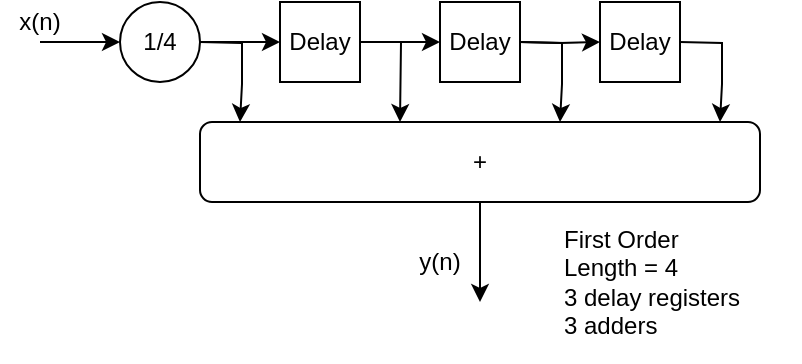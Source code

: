 <mxfile version="13.7.3" type="device" pages="10"><diagram id="AivB7dvmkFjhAJaKK0Z1" name="trivial"><mxGraphModel dx="1718" dy="513" grid="1" gridSize="10" guides="1" tooltips="1" connect="1" arrows="1" fold="1" page="1" pageScale="1" pageWidth="850" pageHeight="1100" math="0" shadow="0"><root><mxCell id="0"/><mxCell id="1" parent="0"/><mxCell id="fPSu_Y8x3DLb-J4grYbI-10" style="edgeStyle=orthogonalEdgeStyle;rounded=0;orthogonalLoop=1;jettySize=auto;html=1;exitX=1;exitY=0.5;exitDx=0;exitDy=0;entryX=0;entryY=0.5;entryDx=0;entryDy=0;" parent="1" source="fPSu_Y8x3DLb-J4grYbI-1" edge="1"><mxGeometry relative="1" as="geometry"><mxPoint x="200" y="160" as="targetPoint"/></mxGeometry></mxCell><mxCell id="fPSu_Y8x3DLb-J4grYbI-16" style="edgeStyle=orthogonalEdgeStyle;rounded=0;orthogonalLoop=1;jettySize=auto;html=1;exitX=1;exitY=0.5;exitDx=0;exitDy=0;" parent="1" source="fPSu_Y8x3DLb-J4grYbI-1" edge="1"><mxGeometry relative="1" as="geometry"><mxPoint x="180" y="200" as="targetPoint"/></mxGeometry></mxCell><mxCell id="fPSu_Y8x3DLb-J4grYbI-1" value="Delay" style="rounded=0;whiteSpace=wrap;html=1;" parent="1" vertex="1"><mxGeometry x="120" y="140" width="40" height="40" as="geometry"/></mxCell><mxCell id="fPSu_Y8x3DLb-J4grYbI-11" style="edgeStyle=orthogonalEdgeStyle;rounded=0;orthogonalLoop=1;jettySize=auto;html=1;exitX=1;exitY=0.5;exitDx=0;exitDy=0;" parent="1" edge="1"><mxGeometry relative="1" as="geometry"><mxPoint x="240" y="160" as="sourcePoint"/><mxPoint x="280" y="160" as="targetPoint"/></mxGeometry></mxCell><mxCell id="fPSu_Y8x3DLb-J4grYbI-17" style="edgeStyle=orthogonalEdgeStyle;rounded=0;orthogonalLoop=1;jettySize=auto;html=1;exitX=1;exitY=0.5;exitDx=0;exitDy=0;" parent="1" edge="1"><mxGeometry relative="1" as="geometry"><mxPoint x="260" y="200" as="targetPoint"/><mxPoint x="240" y="160" as="sourcePoint"/></mxGeometry></mxCell><mxCell id="fPSu_Y8x3DLb-J4grYbI-18" style="edgeStyle=orthogonalEdgeStyle;rounded=0;orthogonalLoop=1;jettySize=auto;html=1;exitX=1;exitY=0.5;exitDx=0;exitDy=0;" parent="1" edge="1"><mxGeometry relative="1" as="geometry"><mxPoint x="340" y="200" as="targetPoint"/><mxPoint x="320" y="160" as="sourcePoint"/></mxGeometry></mxCell><mxCell id="fPSu_Y8x3DLb-J4grYbI-23" style="edgeStyle=orthogonalEdgeStyle;rounded=0;orthogonalLoop=1;jettySize=auto;html=1;exitX=1;exitY=0.5;exitDx=0;exitDy=0;" parent="1" edge="1"><mxGeometry relative="1" as="geometry"><mxPoint x="100" y="200" as="targetPoint"/><mxPoint x="80" y="160" as="sourcePoint"/></mxGeometry></mxCell><mxCell id="fPSu_Y8x3DLb-J4grYbI-25" value="+" style="rounded=1;whiteSpace=wrap;html=1;" parent="1" vertex="1"><mxGeometry x="80" y="200" width="280" height="40" as="geometry"/></mxCell><mxCell id="fPSu_Y8x3DLb-J4grYbI-26" value="" style="endArrow=classic;html=1;exitX=0.5;exitY=1;exitDx=0;exitDy=0;exitPerimeter=0;" parent="1" source="fPSu_Y8x3DLb-J4grYbI-25" edge="1"><mxGeometry width="50" height="50" relative="1" as="geometry"><mxPoint x="380" y="250" as="sourcePoint"/><mxPoint x="220" y="290" as="targetPoint"/></mxGeometry></mxCell><mxCell id="fPSu_Y8x3DLb-J4grYbI-28" style="edgeStyle=orthogonalEdgeStyle;rounded=0;orthogonalLoop=1;jettySize=auto;html=1;exitX=1;exitY=0.5;exitDx=0;exitDy=0;" parent="1" source="fPSu_Y8x3DLb-J4grYbI-27" target="fPSu_Y8x3DLb-J4grYbI-1" edge="1"><mxGeometry relative="1" as="geometry"/></mxCell><mxCell id="fPSu_Y8x3DLb-J4grYbI-27" value="1/4" style="ellipse;whiteSpace=wrap;html=1;aspect=fixed;" parent="1" vertex="1"><mxGeometry x="40" y="140" width="40" height="40" as="geometry"/></mxCell><mxCell id="fPSu_Y8x3DLb-J4grYbI-29" value="" style="endArrow=classic;html=1;entryX=0;entryY=0.5;entryDx=0;entryDy=0;" parent="1" target="fPSu_Y8x3DLb-J4grYbI-27" edge="1"><mxGeometry width="50" height="50" relative="1" as="geometry"><mxPoint y="160" as="sourcePoint"/><mxPoint x="40" y="290" as="targetPoint"/></mxGeometry></mxCell><mxCell id="fPSu_Y8x3DLb-J4grYbI-30" value="First Order&lt;br&gt;Length = 4&lt;br&gt;3 delay registers&lt;br&gt;3 adders" style="text;html=1;strokeColor=none;fillColor=none;align=left;verticalAlign=middle;whiteSpace=wrap;rounded=0;" parent="1" vertex="1"><mxGeometry x="260" y="240" width="120" height="80" as="geometry"/></mxCell><mxCell id="57KIshakcaTXBHb1ITKZ-1" value="Delay" style="rounded=0;whiteSpace=wrap;html=1;" parent="1" vertex="1"><mxGeometry x="200" y="140" width="40" height="40" as="geometry"/></mxCell><mxCell id="57KIshakcaTXBHb1ITKZ-2" value="Delay" style="rounded=0;whiteSpace=wrap;html=1;" parent="1" vertex="1"><mxGeometry x="280" y="140" width="40" height="40" as="geometry"/></mxCell><mxCell id="57KIshakcaTXBHb1ITKZ-3" value="x(n)" style="text;html=1;strokeColor=none;fillColor=none;align=center;verticalAlign=middle;whiteSpace=wrap;rounded=0;dashed=1;" parent="1" vertex="1"><mxGeometry x="-20" y="140" width="40" height="20" as="geometry"/></mxCell><mxCell id="57KIshakcaTXBHb1ITKZ-4" value="y(n)" style="text;html=1;strokeColor=none;fillColor=none;align=center;verticalAlign=middle;whiteSpace=wrap;rounded=0;dashed=1;" parent="1" vertex="1"><mxGeometry x="180" y="260" width="40" height="20" as="geometry"/></mxCell></root></mxGraphModel></diagram><diagram name="comb_integrator_version" id="rCplvrUUkdvR4i2lgZN3"><mxGraphModel dx="1718" dy="513" grid="1" gridSize="10" guides="1" tooltips="1" connect="1" arrows="1" fold="1" page="1" pageScale="1" pageWidth="850" pageHeight="1100" math="0" shadow="0"><root><mxCell id="rvZVAMMPSh_C0eQWFSFk-0"/><mxCell id="rvZVAMMPSh_C0eQWFSFk-1" parent="rvZVAMMPSh_C0eQWFSFk-0"/><mxCell id="bBe34SNAysesaQLiUBrV-0" value="" style="rounded=1;whiteSpace=wrap;html=1;fillColor=none;dashed=1;" parent="rvZVAMMPSh_C0eQWFSFk-1" vertex="1"><mxGeometry x="-20" y="90" width="310" height="120" as="geometry"/></mxCell><mxCell id="w8-765JotQya--M23Hw2-4" style="edgeStyle=orthogonalEdgeStyle;rounded=0;orthogonalLoop=1;jettySize=auto;html=1;exitX=1;exitY=0.5;exitDx=0;exitDy=0;entryX=0;entryY=0.5;entryDx=0;entryDy=0;" parent="rvZVAMMPSh_C0eQWFSFk-1" source="y0SKjBKzZQI3igZjqhyu-2" target="Q7GBESYdiPsOZ9E00M8e-0" edge="1"><mxGeometry relative="1" as="geometry"/></mxCell><mxCell id="y0SKjBKzZQI3igZjqhyu-2" value="Delay" style="rounded=0;whiteSpace=wrap;html=1;" parent="rvZVAMMPSh_C0eQWFSFk-1" vertex="1"><mxGeometry x="20" y="160" width="40" height="40" as="geometry"/></mxCell><mxCell id="y0SKjBKzZQI3igZjqhyu-25" value="" style="endArrow=classic;html=1;entryX=0;entryY=0.5;entryDx=0;entryDy=0;" parent="rvZVAMMPSh_C0eQWFSFk-1" target="y0SKjBKzZQI3igZjqhyu-2" edge="1"><mxGeometry width="50" height="50" relative="1" as="geometry"><mxPoint x="-40" y="120" as="sourcePoint"/><mxPoint x="40" y="120" as="targetPoint"/><Array as="points"><mxPoint y="120"/><mxPoint y="180"/></Array></mxGeometry></mxCell><mxCell id="w8-765JotQya--M23Hw2-14" style="edgeStyle=orthogonalEdgeStyle;rounded=0;orthogonalLoop=1;jettySize=auto;html=1;exitX=1;exitY=0.5;exitDx=0;exitDy=0;entryX=0;entryY=0.5;entryDx=0;entryDy=0;" parent="rvZVAMMPSh_C0eQWFSFk-1" source="y0SKjBKzZQI3igZjqhyu-34" target="w8-765JotQya--M23Hw2-10" edge="1"><mxGeometry relative="1" as="geometry"/></mxCell><mxCell id="y0SKjBKzZQI3igZjqhyu-34" value="-" style="rounded=1;whiteSpace=wrap;html=1;" parent="rvZVAMMPSh_C0eQWFSFk-1" vertex="1"><mxGeometry x="240" y="100" width="40" height="40" as="geometry"/></mxCell><mxCell id="Z93k65dAWrd3CD1IILQQ-0" value="First Order&lt;br&gt;Length = 4&lt;br&gt;5 delay registers&lt;br&gt;1 adder, 1 subtractor" style="text;html=1;strokeColor=none;fillColor=none;align=left;verticalAlign=middle;whiteSpace=wrap;rounded=0;" parent="rvZVAMMPSh_C0eQWFSFk-1" vertex="1"><mxGeometry x="320" y="220" width="120" height="80" as="geometry"/></mxCell><mxCell id="Y53YtWV2lnO3CgW57OMQ-5" value="x(n)" style="text;html=1;strokeColor=none;fillColor=none;align=center;verticalAlign=middle;whiteSpace=wrap;rounded=0;" parent="rvZVAMMPSh_C0eQWFSFk-1" vertex="1"><mxGeometry y="100" width="35" height="20" as="geometry"/></mxCell><mxCell id="Y53YtWV2lnO3CgW57OMQ-6" value="x(n-4)" style="text;html=1;strokeColor=none;fillColor=none;align=center;verticalAlign=middle;whiteSpace=wrap;rounded=0;" parent="rvZVAMMPSh_C0eQWFSFk-1" vertex="1"><mxGeometry x="245" y="180" width="35" height="20" as="geometry"/></mxCell><mxCell id="aMzyBYZ7RyzyzMBYoPOR-0" value="y(n)" style="text;html=1;strokeColor=none;fillColor=none;align=center;verticalAlign=middle;whiteSpace=wrap;rounded=0;" parent="rvZVAMMPSh_C0eQWFSFk-1" vertex="1"><mxGeometry x="408" y="105" width="35" height="10" as="geometry"/></mxCell><mxCell id="aMzyBYZ7RyzyzMBYoPOR-1" value="y(n-1)" style="text;html=1;strokeColor=none;fillColor=none;align=center;verticalAlign=middle;whiteSpace=wrap;rounded=0;" parent="rvZVAMMPSh_C0eQWFSFk-1" vertex="1"><mxGeometry x="360" y="140" width="35" height="20" as="geometry"/></mxCell><mxCell id="bBe34SNAysesaQLiUBrV-2" value="" style="endArrow=classic;html=1;entryX=0;entryY=0.5;entryDx=0;entryDy=0;" parent="rvZVAMMPSh_C0eQWFSFk-1" target="y0SKjBKzZQI3igZjqhyu-34" edge="1"><mxGeometry width="50" height="50" relative="1" as="geometry"><mxPoint x="-40" y="120" as="sourcePoint"/><mxPoint x="-290" y="290" as="targetPoint"/><Array as="points"><mxPoint x="100" y="120"/></Array></mxGeometry></mxCell><mxCell id="bBe34SNAysesaQLiUBrV-3" value="" style="rounded=1;whiteSpace=wrap;html=1;fillColor=none;dashed=1;" parent="rvZVAMMPSh_C0eQWFSFk-1" vertex="1"><mxGeometry x="320" y="90" width="85" height="120" as="geometry"/></mxCell><mxCell id="bBe34SNAysesaQLiUBrV-5" value="Comb" style="text;html=1;strokeColor=none;fillColor=none;align=left;verticalAlign=middle;whiteSpace=wrap;rounded=0;dashed=1;" parent="rvZVAMMPSh_C0eQWFSFk-1" vertex="1"><mxGeometry y="70" width="100" height="20" as="geometry"/></mxCell><mxCell id="bBe34SNAysesaQLiUBrV-6" value="Integrator" style="text;html=1;strokeColor=none;fillColor=none;align=left;verticalAlign=middle;whiteSpace=wrap;rounded=0;dashed=1;" parent="rvZVAMMPSh_C0eQWFSFk-1" vertex="1"><mxGeometry x="320" y="70" width="100" height="20" as="geometry"/></mxCell><mxCell id="w8-765JotQya--M23Hw2-5" style="edgeStyle=orthogonalEdgeStyle;rounded=0;orthogonalLoop=1;jettySize=auto;html=1;exitX=1;exitY=0.5;exitDx=0;exitDy=0;entryX=0;entryY=0.5;entryDx=0;entryDy=0;" parent="rvZVAMMPSh_C0eQWFSFk-1" source="Q7GBESYdiPsOZ9E00M8e-0" target="Q7GBESYdiPsOZ9E00M8e-1" edge="1"><mxGeometry relative="1" as="geometry"/></mxCell><mxCell id="Q7GBESYdiPsOZ9E00M8e-0" value="Delay" style="rounded=0;whiteSpace=wrap;html=1;" parent="rvZVAMMPSh_C0eQWFSFk-1" vertex="1"><mxGeometry x="80" y="160" width="40" height="40" as="geometry"/></mxCell><mxCell id="w8-765JotQya--M23Hw2-8" style="edgeStyle=orthogonalEdgeStyle;rounded=0;orthogonalLoop=1;jettySize=auto;html=1;exitX=1;exitY=0.5;exitDx=0;exitDy=0;entryX=0;entryY=0.5;entryDx=0;entryDy=0;" parent="rvZVAMMPSh_C0eQWFSFk-1" source="Q7GBESYdiPsOZ9E00M8e-1" target="w8-765JotQya--M23Hw2-7" edge="1"><mxGeometry relative="1" as="geometry"/></mxCell><mxCell id="Q7GBESYdiPsOZ9E00M8e-1" value="Delay" style="rounded=0;whiteSpace=wrap;html=1;" parent="rvZVAMMPSh_C0eQWFSFk-1" vertex="1"><mxGeometry x="140" y="160" width="40" height="40" as="geometry"/></mxCell><mxCell id="w8-765JotQya--M23Hw2-9" style="edgeStyle=orthogonalEdgeStyle;rounded=0;orthogonalLoop=1;jettySize=auto;html=1;exitX=1;exitY=0.5;exitDx=0;exitDy=0;entryX=0.5;entryY=1;entryDx=0;entryDy=0;" parent="rvZVAMMPSh_C0eQWFSFk-1" source="w8-765JotQya--M23Hw2-7" target="y0SKjBKzZQI3igZjqhyu-34" edge="1"><mxGeometry relative="1" as="geometry"/></mxCell><mxCell id="w8-765JotQya--M23Hw2-7" value="Delay" style="rounded=0;whiteSpace=wrap;html=1;" parent="rvZVAMMPSh_C0eQWFSFk-1" vertex="1"><mxGeometry x="200" y="160" width="40" height="40" as="geometry"/></mxCell><mxCell id="w8-765JotQya--M23Hw2-12" style="edgeStyle=orthogonalEdgeStyle;rounded=0;orthogonalLoop=1;jettySize=auto;html=1;exitX=1;exitY=0.5;exitDx=0;exitDy=0;entryX=1;entryY=0.5;entryDx=0;entryDy=0;" parent="rvZVAMMPSh_C0eQWFSFk-1" source="w8-765JotQya--M23Hw2-10" target="w8-765JotQya--M23Hw2-11" edge="1"><mxGeometry relative="1" as="geometry"/></mxCell><mxCell id="w8-765JotQya--M23Hw2-15" style="edgeStyle=orthogonalEdgeStyle;rounded=0;orthogonalLoop=1;jettySize=auto;html=1;exitX=1;exitY=0.5;exitDx=0;exitDy=0;" parent="rvZVAMMPSh_C0eQWFSFk-1" source="w8-765JotQya--M23Hw2-10" edge="1"><mxGeometry relative="1" as="geometry"><mxPoint x="455" y="120" as="targetPoint"/></mxGeometry></mxCell><mxCell id="w8-765JotQya--M23Hw2-10" value="+" style="rounded=1;whiteSpace=wrap;html=1;" parent="rvZVAMMPSh_C0eQWFSFk-1" vertex="1"><mxGeometry x="335" y="100" width="40" height="40" as="geometry"/></mxCell><mxCell id="w8-765JotQya--M23Hw2-13" style="edgeStyle=orthogonalEdgeStyle;rounded=0;orthogonalLoop=1;jettySize=auto;html=1;exitX=0.5;exitY=0;exitDx=0;exitDy=0;entryX=0.5;entryY=1;entryDx=0;entryDy=0;" parent="rvZVAMMPSh_C0eQWFSFk-1" source="w8-765JotQya--M23Hw2-11" target="w8-765JotQya--M23Hw2-10" edge="1"><mxGeometry relative="1" as="geometry"/></mxCell><mxCell id="w8-765JotQya--M23Hw2-11" value="Delay" style="rounded=0;whiteSpace=wrap;html=1;" parent="rvZVAMMPSh_C0eQWFSFk-1" vertex="1"><mxGeometry x="335" y="160" width="40" height="40" as="geometry"/></mxCell></root></mxGraphModel></diagram><diagram name="integrator_comb_version" id="vJNiJ0rZfXIRTzSwg-Nz"><mxGraphModel dx="1021" dy="604" grid="1" gridSize="10" guides="1" tooltips="1" connect="1" arrows="1" fold="1" page="1" pageScale="1" pageWidth="850" pageHeight="1100" math="0" shadow="0"><root><mxCell id="8-In9BUU03j5rIE70kuM-0"/><mxCell id="8-In9BUU03j5rIE70kuM-1" parent="8-In9BUU03j5rIE70kuM-0"/><mxCell id="8-In9BUU03j5rIE70kuM-2" value="" style="rounded=1;whiteSpace=wrap;html=1;fillColor=none;dashed=1;" parent="8-In9BUU03j5rIE70kuM-1" vertex="1"><mxGeometry x="200" y="80" width="310" height="120" as="geometry"/></mxCell><mxCell id="8-In9BUU03j5rIE70kuM-3" style="edgeStyle=orthogonalEdgeStyle;rounded=0;orthogonalLoop=1;jettySize=auto;html=1;exitX=1;exitY=0.5;exitDx=0;exitDy=0;entryX=0;entryY=0.5;entryDx=0;entryDy=0;" parent="8-In9BUU03j5rIE70kuM-1" source="8-In9BUU03j5rIE70kuM-4" target="8-In9BUU03j5rIE70kuM-18" edge="1"><mxGeometry relative="1" as="geometry"/></mxCell><mxCell id="8-In9BUU03j5rIE70kuM-4" value="Delay" style="rounded=0;whiteSpace=wrap;html=1;" parent="8-In9BUU03j5rIE70kuM-1" vertex="1"><mxGeometry x="240" y="150" width="40" height="40" as="geometry"/></mxCell><mxCell id="8-In9BUU03j5rIE70kuM-5" value="" style="endArrow=classic;html=1;entryX=0;entryY=0.5;entryDx=0;entryDy=0;exitX=1;exitY=0.5;exitDx=0;exitDy=0;" parent="8-In9BUU03j5rIE70kuM-1" source="8-In9BUU03j5rIE70kuM-34" target="8-In9BUU03j5rIE70kuM-4" edge="1"><mxGeometry width="50" height="50" relative="1" as="geometry"><mxPoint x="230" y="110" as="sourcePoint"/><mxPoint x="310" y="110" as="targetPoint"/><Array as="points"><mxPoint x="220" y="110"/><mxPoint x="220" y="170"/></Array></mxGeometry></mxCell><mxCell id="8-In9BUU03j5rIE70kuM-6" style="edgeStyle=orthogonalEdgeStyle;rounded=0;orthogonalLoop=1;jettySize=auto;html=1;exitX=1;exitY=0.5;exitDx=0;exitDy=0;entryX=0;entryY=0.5;entryDx=0;entryDy=0;" parent="8-In9BUU03j5rIE70kuM-1" source="8-In9BUU03j5rIE70kuM-7" edge="1"><mxGeometry relative="1" as="geometry"><mxPoint x="555" y="110" as="targetPoint"/></mxGeometry></mxCell><mxCell id="8-In9BUU03j5rIE70kuM-7" value="-" style="rounded=1;whiteSpace=wrap;html=1;" parent="8-In9BUU03j5rIE70kuM-1" vertex="1"><mxGeometry x="460" y="90" width="40" height="40" as="geometry"/></mxCell><mxCell id="8-In9BUU03j5rIE70kuM-9" value="x(n)" style="text;html=1;strokeColor=none;fillColor=none;align=center;verticalAlign=middle;whiteSpace=wrap;rounded=0;" parent="8-In9BUU03j5rIE70kuM-1" vertex="1"><mxGeometry x="35" y="90" width="35" height="20" as="geometry"/></mxCell><mxCell id="8-In9BUU03j5rIE70kuM-10" value="a(n-4)" style="text;html=1;strokeColor=none;fillColor=none;align=center;verticalAlign=middle;whiteSpace=wrap;rounded=0;" parent="8-In9BUU03j5rIE70kuM-1" vertex="1"><mxGeometry x="465" y="170" width="35" height="20" as="geometry"/></mxCell><mxCell id="8-In9BUU03j5rIE70kuM-13" value="" style="endArrow=classic;html=1;entryX=0;entryY=0.5;entryDx=0;entryDy=0;exitX=1;exitY=0.5;exitDx=0;exitDy=0;" parent="8-In9BUU03j5rIE70kuM-1" source="8-In9BUU03j5rIE70kuM-34" target="8-In9BUU03j5rIE70kuM-7" edge="1"><mxGeometry width="50" height="50" relative="1" as="geometry"><mxPoint x="230" y="110" as="sourcePoint"/><mxPoint x="-20" y="280" as="targetPoint"/><Array as="points"><mxPoint x="370" y="110"/></Array></mxGeometry></mxCell><mxCell id="8-In9BUU03j5rIE70kuM-15" value="Comb" style="text;html=1;strokeColor=none;fillColor=none;align=left;verticalAlign=middle;whiteSpace=wrap;rounded=0;dashed=1;" parent="8-In9BUU03j5rIE70kuM-1" vertex="1"><mxGeometry x="220" y="60" width="100" height="20" as="geometry"/></mxCell><mxCell id="8-In9BUU03j5rIE70kuM-17" style="edgeStyle=orthogonalEdgeStyle;rounded=0;orthogonalLoop=1;jettySize=auto;html=1;exitX=1;exitY=0.5;exitDx=0;exitDy=0;entryX=0;entryY=0.5;entryDx=0;entryDy=0;" parent="8-In9BUU03j5rIE70kuM-1" source="8-In9BUU03j5rIE70kuM-18" target="8-In9BUU03j5rIE70kuM-20" edge="1"><mxGeometry relative="1" as="geometry"/></mxCell><mxCell id="8-In9BUU03j5rIE70kuM-18" value="Delay" style="rounded=0;whiteSpace=wrap;html=1;" parent="8-In9BUU03j5rIE70kuM-1" vertex="1"><mxGeometry x="300" y="150" width="40" height="40" as="geometry"/></mxCell><mxCell id="8-In9BUU03j5rIE70kuM-19" style="edgeStyle=orthogonalEdgeStyle;rounded=0;orthogonalLoop=1;jettySize=auto;html=1;exitX=1;exitY=0.5;exitDx=0;exitDy=0;entryX=0;entryY=0.5;entryDx=0;entryDy=0;" parent="8-In9BUU03j5rIE70kuM-1" source="8-In9BUU03j5rIE70kuM-20" target="8-In9BUU03j5rIE70kuM-22" edge="1"><mxGeometry relative="1" as="geometry"/></mxCell><mxCell id="8-In9BUU03j5rIE70kuM-20" value="Delay" style="rounded=0;whiteSpace=wrap;html=1;" parent="8-In9BUU03j5rIE70kuM-1" vertex="1"><mxGeometry x="360" y="150" width="40" height="40" as="geometry"/></mxCell><mxCell id="8-In9BUU03j5rIE70kuM-21" style="edgeStyle=orthogonalEdgeStyle;rounded=0;orthogonalLoop=1;jettySize=auto;html=1;exitX=1;exitY=0.5;exitDx=0;exitDy=0;entryX=0.5;entryY=1;entryDx=0;entryDy=0;" parent="8-In9BUU03j5rIE70kuM-1" source="8-In9BUU03j5rIE70kuM-22" target="8-In9BUU03j5rIE70kuM-7" edge="1"><mxGeometry relative="1" as="geometry"/></mxCell><mxCell id="8-In9BUU03j5rIE70kuM-22" value="Delay" style="rounded=0;whiteSpace=wrap;html=1;" parent="8-In9BUU03j5rIE70kuM-1" vertex="1"><mxGeometry x="420" y="150" width="40" height="40" as="geometry"/></mxCell><mxCell id="8-In9BUU03j5rIE70kuM-28" value="a(n)" style="text;html=1;strokeColor=none;fillColor=none;align=center;verticalAlign=middle;whiteSpace=wrap;rounded=0;" parent="8-In9BUU03j5rIE70kuM-1" vertex="1"><mxGeometry x="158" y="95" width="35" height="10" as="geometry"/></mxCell><mxCell id="8-In9BUU03j5rIE70kuM-29" value="a(n-1)" style="text;html=1;strokeColor=none;fillColor=none;align=center;verticalAlign=middle;whiteSpace=wrap;rounded=0;" parent="8-In9BUU03j5rIE70kuM-1" vertex="1"><mxGeometry x="110" y="130" width="35" height="20" as="geometry"/></mxCell><mxCell id="8-In9BUU03j5rIE70kuM-30" value="" style="rounded=1;whiteSpace=wrap;html=1;fillColor=none;dashed=1;" parent="8-In9BUU03j5rIE70kuM-1" vertex="1"><mxGeometry x="70" y="80" width="85" height="120" as="geometry"/></mxCell><mxCell id="8-In9BUU03j5rIE70kuM-31" value="Integrator" style="text;html=1;strokeColor=none;fillColor=none;align=left;verticalAlign=middle;whiteSpace=wrap;rounded=0;dashed=1;" parent="8-In9BUU03j5rIE70kuM-1" vertex="1"><mxGeometry x="70" y="60" width="100" height="20" as="geometry"/></mxCell><mxCell id="8-In9BUU03j5rIE70kuM-32" style="edgeStyle=orthogonalEdgeStyle;rounded=0;orthogonalLoop=1;jettySize=auto;html=1;exitX=1;exitY=0.5;exitDx=0;exitDy=0;entryX=1;entryY=0.5;entryDx=0;entryDy=0;" parent="8-In9BUU03j5rIE70kuM-1" source="8-In9BUU03j5rIE70kuM-34" target="8-In9BUU03j5rIE70kuM-36" edge="1"><mxGeometry relative="1" as="geometry"/></mxCell><mxCell id="8-In9BUU03j5rIE70kuM-34" value="+" style="rounded=1;whiteSpace=wrap;html=1;" parent="8-In9BUU03j5rIE70kuM-1" vertex="1"><mxGeometry x="85" y="90" width="40" height="40" as="geometry"/></mxCell><mxCell id="8-In9BUU03j5rIE70kuM-35" style="edgeStyle=orthogonalEdgeStyle;rounded=0;orthogonalLoop=1;jettySize=auto;html=1;exitX=0.5;exitY=0;exitDx=0;exitDy=0;entryX=0.5;entryY=1;entryDx=0;entryDy=0;" parent="8-In9BUU03j5rIE70kuM-1" source="8-In9BUU03j5rIE70kuM-36" target="8-In9BUU03j5rIE70kuM-34" edge="1"><mxGeometry relative="1" as="geometry"/></mxCell><mxCell id="8-In9BUU03j5rIE70kuM-36" value="Delay" style="rounded=0;whiteSpace=wrap;html=1;" parent="8-In9BUU03j5rIE70kuM-1" vertex="1"><mxGeometry x="85" y="150" width="40" height="40" as="geometry"/></mxCell><mxCell id="8-In9BUU03j5rIE70kuM-38" style="edgeStyle=orthogonalEdgeStyle;rounded=0;orthogonalLoop=1;jettySize=auto;html=1;" parent="8-In9BUU03j5rIE70kuM-1" edge="1"><mxGeometry relative="1" as="geometry"><mxPoint x="85" y="109.613" as="targetPoint"/><mxPoint x="40" y="110" as="sourcePoint"/><Array as="points"><mxPoint x="60" y="110"/></Array></mxGeometry></mxCell><mxCell id="feQWpWnQoXL8Etw6frCC-0" value="y(n)" style="text;html=1;strokeColor=none;fillColor=none;align=center;verticalAlign=middle;whiteSpace=wrap;rounded=0;" parent="8-In9BUU03j5rIE70kuM-1" vertex="1"><mxGeometry x="510" y="90" width="35" height="20" as="geometry"/></mxCell><mxCell id="GqpOx4Pq-L7nsd1MBj6h-0" value="First Order&lt;br&gt;Length = 4&lt;br&gt;5 delay registers&lt;br&gt;1 adder, 1 subtractor" style="text;html=1;strokeColor=none;fillColor=none;align=left;verticalAlign=middle;whiteSpace=wrap;rounded=0;" parent="8-In9BUU03j5rIE70kuM-1" vertex="1"><mxGeometry x="390" y="200" width="120" height="80" as="geometry"/></mxCell></root></mxGraphModel></diagram><diagram name="cascaded_integrators_and_combs" id="MWFQD5o_HMJCsKEa-SsE"><mxGraphModel dx="868" dy="513" grid="1" gridSize="10" guides="1" tooltips="1" connect="1" arrows="1" fold="1" page="1" pageScale="1" pageWidth="850" pageHeight="1100" math="0" shadow="0"><root><mxCell id="FutlGCMFmXiW3aynxrRc-0"/><mxCell id="FutlGCMFmXiW3aynxrRc-1" parent="FutlGCMFmXiW3aynxrRc-0"/><mxCell id="4OCepExMCzZmDXRfH2Lx-9" style="edgeStyle=orthogonalEdgeStyle;rounded=0;orthogonalLoop=1;jettySize=auto;html=1;exitX=1;exitY=0.5;exitDx=0;exitDy=0;endArrow=classic;endFill=1;" edge="1" parent="FutlGCMFmXiW3aynxrRc-1"><mxGeometry relative="1" as="geometry"><mxPoint x="800" y="350" as="targetPoint"/><mxPoint x="760.0" y="350" as="sourcePoint"/></mxGeometry></mxCell><mxCell id="4OCepExMCzZmDXRfH2Lx-12" value="" style="group" vertex="1" connectable="0" parent="FutlGCMFmXiW3aynxrRc-1"><mxGeometry x="80" y="300" width="100" height="140" as="geometry"/></mxCell><mxCell id="FutlGCMFmXiW3aynxrRc-4" value="Integrator" style="text;html=1;strokeColor=none;fillColor=none;align=left;verticalAlign=middle;whiteSpace=wrap;rounded=0;dashed=1;" parent="4OCepExMCzZmDXRfH2Lx-12" vertex="1"><mxGeometry width="90" height="20" as="geometry"/></mxCell><mxCell id="frrrmjKkLmllvvhqFLgc-12" value="" style="group" vertex="1" connectable="0" parent="4OCepExMCzZmDXRfH2Lx-12"><mxGeometry y="30" width="100" height="110" as="geometry"/></mxCell><mxCell id="frrrmjKkLmllvvhqFLgc-10" value="" style="group" vertex="1" connectable="0" parent="frrrmjKkLmllvvhqFLgc-12"><mxGeometry width="100" height="110" as="geometry"/></mxCell><mxCell id="FutlGCMFmXiW3aynxrRc-3" value="``" style="rounded=1;whiteSpace=wrap;html=1;fillColor=none;dashed=1;" parent="frrrmjKkLmllvvhqFLgc-10" vertex="1"><mxGeometry y="-10" width="90" height="120" as="geometry"/></mxCell><mxCell id="4OCepExMCzZmDXRfH2Lx-11" style="edgeStyle=orthogonalEdgeStyle;rounded=0;orthogonalLoop=1;jettySize=auto;html=1;exitX=1;exitY=0.5;exitDx=0;exitDy=0;entryX=1;entryY=0.25;entryDx=0;entryDy=0;endArrow=none;endFill=0;" edge="1" parent="frrrmjKkLmllvvhqFLgc-10" source="frrrmjKkLmllvvhqFLgc-5" target="FutlGCMFmXiW3aynxrRc-3"><mxGeometry relative="1" as="geometry"/></mxCell><mxCell id="frrrmjKkLmllvvhqFLgc-5" value="+" style="rounded=1;whiteSpace=wrap;html=1;" vertex="1" parent="frrrmjKkLmllvvhqFLgc-10"><mxGeometry x="25" width="40" height="40" as="geometry"/></mxCell><mxCell id="frrrmjKkLmllvvhqFLgc-6" style="edgeStyle=orthogonalEdgeStyle;rounded=0;orthogonalLoop=1;jettySize=auto;html=1;exitX=0.5;exitY=0;exitDx=0;exitDy=0;entryX=0.5;entryY=1;entryDx=0;entryDy=0;" edge="1" parent="frrrmjKkLmllvvhqFLgc-10" source="frrrmjKkLmllvvhqFLgc-7" target="frrrmjKkLmllvvhqFLgc-5"><mxGeometry relative="1" as="geometry"/></mxCell><mxCell id="frrrmjKkLmllvvhqFLgc-7" value="D" style="rounded=0;whiteSpace=wrap;html=1;" vertex="1" parent="frrrmjKkLmllvvhqFLgc-10"><mxGeometry x="25" y="60" width="40" height="40" as="geometry"/></mxCell><mxCell id="frrrmjKkLmllvvhqFLgc-4" style="edgeStyle=orthogonalEdgeStyle;rounded=0;orthogonalLoop=1;jettySize=auto;html=1;exitX=1;exitY=0.5;exitDx=0;exitDy=0;entryX=1;entryY=0.5;entryDx=0;entryDy=0;" edge="1" parent="frrrmjKkLmllvvhqFLgc-10" source="frrrmjKkLmllvvhqFLgc-5" target="frrrmjKkLmllvvhqFLgc-7"><mxGeometry relative="1" as="geometry"/></mxCell><mxCell id="frrrmjKkLmllvvhqFLgc-8" style="edgeStyle=orthogonalEdgeStyle;rounded=0;orthogonalLoop=1;jettySize=auto;html=1;" edge="1" parent="frrrmjKkLmllvvhqFLgc-10"><mxGeometry relative="1" as="geometry"><mxPoint x="25" y="20" as="targetPoint"/><mxPoint y="20" as="sourcePoint"/><Array as="points"><mxPoint y="20"/></Array></mxGeometry></mxCell><mxCell id="4OCepExMCzZmDXRfH2Lx-13" value="" style="group" vertex="1" connectable="0" parent="FutlGCMFmXiW3aynxrRc-1"><mxGeometry x="310" y="300" width="100" height="140" as="geometry"/></mxCell><mxCell id="4OCepExMCzZmDXRfH2Lx-14" value="Integrator" style="text;html=1;strokeColor=none;fillColor=none;align=left;verticalAlign=middle;whiteSpace=wrap;rounded=0;dashed=1;" vertex="1" parent="4OCepExMCzZmDXRfH2Lx-13"><mxGeometry width="90" height="20" as="geometry"/></mxCell><mxCell id="4OCepExMCzZmDXRfH2Lx-15" value="" style="group" vertex="1" connectable="0" parent="4OCepExMCzZmDXRfH2Lx-13"><mxGeometry y="30" width="100" height="110" as="geometry"/></mxCell><mxCell id="4OCepExMCzZmDXRfH2Lx-16" value="" style="group" vertex="1" connectable="0" parent="4OCepExMCzZmDXRfH2Lx-15"><mxGeometry width="100" height="110" as="geometry"/></mxCell><mxCell id="4OCepExMCzZmDXRfH2Lx-17" value="``" style="rounded=1;whiteSpace=wrap;html=1;fillColor=none;dashed=1;" vertex="1" parent="4OCepExMCzZmDXRfH2Lx-16"><mxGeometry y="-10" width="90" height="120" as="geometry"/></mxCell><mxCell id="4OCepExMCzZmDXRfH2Lx-18" style="edgeStyle=orthogonalEdgeStyle;rounded=0;orthogonalLoop=1;jettySize=auto;html=1;exitX=1;exitY=0.5;exitDx=0;exitDy=0;entryX=1;entryY=0.25;entryDx=0;entryDy=0;endArrow=none;endFill=0;" edge="1" parent="4OCepExMCzZmDXRfH2Lx-16" source="4OCepExMCzZmDXRfH2Lx-19" target="4OCepExMCzZmDXRfH2Lx-17"><mxGeometry relative="1" as="geometry"/></mxCell><mxCell id="4OCepExMCzZmDXRfH2Lx-19" value="+" style="rounded=1;whiteSpace=wrap;html=1;" vertex="1" parent="4OCepExMCzZmDXRfH2Lx-16"><mxGeometry x="25" width="40" height="40" as="geometry"/></mxCell><mxCell id="4OCepExMCzZmDXRfH2Lx-20" style="edgeStyle=orthogonalEdgeStyle;rounded=0;orthogonalLoop=1;jettySize=auto;html=1;exitX=0.5;exitY=0;exitDx=0;exitDy=0;entryX=0.5;entryY=1;entryDx=0;entryDy=0;" edge="1" parent="4OCepExMCzZmDXRfH2Lx-16" source="4OCepExMCzZmDXRfH2Lx-21" target="4OCepExMCzZmDXRfH2Lx-19"><mxGeometry relative="1" as="geometry"/></mxCell><mxCell id="4OCepExMCzZmDXRfH2Lx-21" value="D" style="rounded=0;whiteSpace=wrap;html=1;" vertex="1" parent="4OCepExMCzZmDXRfH2Lx-16"><mxGeometry x="25" y="60" width="40" height="40" as="geometry"/></mxCell><mxCell id="4OCepExMCzZmDXRfH2Lx-22" style="edgeStyle=orthogonalEdgeStyle;rounded=0;orthogonalLoop=1;jettySize=auto;html=1;exitX=1;exitY=0.5;exitDx=0;exitDy=0;entryX=1;entryY=0.5;entryDx=0;entryDy=0;" edge="1" parent="4OCepExMCzZmDXRfH2Lx-16" source="4OCepExMCzZmDXRfH2Lx-19" target="4OCepExMCzZmDXRfH2Lx-21"><mxGeometry relative="1" as="geometry"/></mxCell><mxCell id="4OCepExMCzZmDXRfH2Lx-23" style="edgeStyle=orthogonalEdgeStyle;rounded=0;orthogonalLoop=1;jettySize=auto;html=1;" edge="1" parent="4OCepExMCzZmDXRfH2Lx-16"><mxGeometry relative="1" as="geometry"><mxPoint x="25" y="20" as="targetPoint"/><mxPoint y="20" as="sourcePoint"/><Array as="points"><mxPoint y="20"/></Array></mxGeometry></mxCell><mxCell id="4OCepExMCzZmDXRfH2Lx-24" value="" style="group" vertex="1" connectable="0" parent="FutlGCMFmXiW3aynxrRc-1"><mxGeometry x="540" y="300" width="100" height="140" as="geometry"/></mxCell><mxCell id="4OCepExMCzZmDXRfH2Lx-25" value="Integrator" style="text;html=1;strokeColor=none;fillColor=none;align=left;verticalAlign=middle;whiteSpace=wrap;rounded=0;dashed=1;" vertex="1" parent="4OCepExMCzZmDXRfH2Lx-24"><mxGeometry width="90" height="20" as="geometry"/></mxCell><mxCell id="4OCepExMCzZmDXRfH2Lx-26" value="" style="group" vertex="1" connectable="0" parent="4OCepExMCzZmDXRfH2Lx-24"><mxGeometry y="30" width="100" height="110" as="geometry"/></mxCell><mxCell id="4OCepExMCzZmDXRfH2Lx-27" value="" style="group" vertex="1" connectable="0" parent="4OCepExMCzZmDXRfH2Lx-26"><mxGeometry width="100" height="110" as="geometry"/></mxCell><mxCell id="4OCepExMCzZmDXRfH2Lx-28" value="``" style="rounded=1;whiteSpace=wrap;html=1;fillColor=none;dashed=1;" vertex="1" parent="4OCepExMCzZmDXRfH2Lx-27"><mxGeometry y="-10" width="90" height="120" as="geometry"/></mxCell><mxCell id="4OCepExMCzZmDXRfH2Lx-29" style="edgeStyle=orthogonalEdgeStyle;rounded=0;orthogonalLoop=1;jettySize=auto;html=1;exitX=1;exitY=0.5;exitDx=0;exitDy=0;entryX=1;entryY=0.25;entryDx=0;entryDy=0;endArrow=none;endFill=0;" edge="1" parent="4OCepExMCzZmDXRfH2Lx-27" source="4OCepExMCzZmDXRfH2Lx-30" target="4OCepExMCzZmDXRfH2Lx-28"><mxGeometry relative="1" as="geometry"/></mxCell><mxCell id="4OCepExMCzZmDXRfH2Lx-30" value="+" style="rounded=1;whiteSpace=wrap;html=1;" vertex="1" parent="4OCepExMCzZmDXRfH2Lx-27"><mxGeometry x="25" width="40" height="40" as="geometry"/></mxCell><mxCell id="4OCepExMCzZmDXRfH2Lx-31" style="edgeStyle=orthogonalEdgeStyle;rounded=0;orthogonalLoop=1;jettySize=auto;html=1;exitX=0.5;exitY=0;exitDx=0;exitDy=0;entryX=0.5;entryY=1;entryDx=0;entryDy=0;" edge="1" parent="4OCepExMCzZmDXRfH2Lx-27" source="4OCepExMCzZmDXRfH2Lx-32" target="4OCepExMCzZmDXRfH2Lx-30"><mxGeometry relative="1" as="geometry"/></mxCell><mxCell id="4OCepExMCzZmDXRfH2Lx-32" value="D" style="rounded=0;whiteSpace=wrap;html=1;" vertex="1" parent="4OCepExMCzZmDXRfH2Lx-27"><mxGeometry x="25" y="60" width="40" height="40" as="geometry"/></mxCell><mxCell id="4OCepExMCzZmDXRfH2Lx-33" style="edgeStyle=orthogonalEdgeStyle;rounded=0;orthogonalLoop=1;jettySize=auto;html=1;exitX=1;exitY=0.5;exitDx=0;exitDy=0;entryX=1;entryY=0.5;entryDx=0;entryDy=0;" edge="1" parent="4OCepExMCzZmDXRfH2Lx-27" source="4OCepExMCzZmDXRfH2Lx-30" target="4OCepExMCzZmDXRfH2Lx-32"><mxGeometry relative="1" as="geometry"/></mxCell><mxCell id="4OCepExMCzZmDXRfH2Lx-34" style="edgeStyle=orthogonalEdgeStyle;rounded=0;orthogonalLoop=1;jettySize=auto;html=1;" edge="1" parent="4OCepExMCzZmDXRfH2Lx-27"><mxGeometry relative="1" as="geometry"><mxPoint x="25" y="20" as="targetPoint"/><mxPoint y="20" as="sourcePoint"/><Array as="points"><mxPoint y="20"/></Array></mxGeometry></mxCell><mxCell id="4OCepExMCzZmDXRfH2Lx-35" style="edgeStyle=orthogonalEdgeStyle;rounded=0;orthogonalLoop=1;jettySize=auto;html=1;exitX=1;exitY=0.25;exitDx=0;exitDy=0;endArrow=none;endFill=0;" edge="1" parent="FutlGCMFmXiW3aynxrRc-1" source="FutlGCMFmXiW3aynxrRc-3"><mxGeometry relative="1" as="geometry"><mxPoint x="180" y="350.2" as="targetPoint"/></mxGeometry></mxCell><mxCell id="4OCepExMCzZmDXRfH2Lx-39" value="" style="group" vertex="1" connectable="0" parent="FutlGCMFmXiW3aynxrRc-1"><mxGeometry x="640" y="300" width="120" height="140" as="geometry"/></mxCell><mxCell id="qUnq3xPJoPK77R1n7B3Q-20" value="Comb" style="text;html=1;strokeColor=none;fillColor=none;align=left;verticalAlign=middle;whiteSpace=wrap;rounded=0;dashed=1;" vertex="1" parent="4OCepExMCzZmDXRfH2Lx-39"><mxGeometry width="90" height="20" as="geometry"/></mxCell><mxCell id="qUnq3xPJoPK77R1n7B3Q-17" value="" style="rounded=1;whiteSpace=wrap;html=1;fillColor=none;dashed=1;" vertex="1" parent="4OCepExMCzZmDXRfH2Lx-39"><mxGeometry y="20" width="120" height="120" as="geometry"/></mxCell><mxCell id="qUnq3xPJoPK77R1n7B3Q-18" value="" style="group" vertex="1" connectable="0" parent="4OCepExMCzZmDXRfH2Lx-39"><mxGeometry x="10" y="30" width="100" height="100" as="geometry"/></mxCell><mxCell id="qUnq3xPJoPK77R1n7B3Q-4" value="-" style="rounded=1;whiteSpace=wrap;html=1;" vertex="1" parent="qUnq3xPJoPK77R1n7B3Q-18"><mxGeometry x="60" width="40" height="40" as="geometry"/></mxCell><mxCell id="qUnq3xPJoPK77R1n7B3Q-9" style="edgeStyle=orthogonalEdgeStyle;rounded=0;orthogonalLoop=1;jettySize=auto;html=1;exitX=0.077;exitY=0.25;exitDx=0;exitDy=0;entryX=0;entryY=0.5;entryDx=0;entryDy=0;exitPerimeter=0;" edge="1" parent="qUnq3xPJoPK77R1n7B3Q-18" target="qUnq3xPJoPK77R1n7B3Q-12"><mxGeometry relative="1" as="geometry"><mxPoint x="-9.99" y="20" as="sourcePoint"/><Array as="points"><mxPoint y="20"/><mxPoint y="80"/></Array></mxGeometry></mxCell><mxCell id="qUnq3xPJoPK77R1n7B3Q-11" style="edgeStyle=orthogonalEdgeStyle;rounded=0;orthogonalLoop=1;jettySize=auto;html=1;exitX=1;exitY=0.5;exitDx=0;exitDy=0;entryX=0.5;entryY=1;entryDx=0;entryDy=0;" edge="1" parent="qUnq3xPJoPK77R1n7B3Q-18" source="qUnq3xPJoPK77R1n7B3Q-12" target="qUnq3xPJoPK77R1n7B3Q-4"><mxGeometry relative="1" as="geometry"/></mxCell><mxCell id="qUnq3xPJoPK77R1n7B3Q-12" value="D * n" style="rounded=0;whiteSpace=wrap;html=1;" vertex="1" parent="qUnq3xPJoPK77R1n7B3Q-18"><mxGeometry x="20" y="60" width="40" height="40" as="geometry"/></mxCell><mxCell id="qUnq3xPJoPK77R1n7B3Q-16" style="edgeStyle=orthogonalEdgeStyle;rounded=0;orthogonalLoop=1;jettySize=auto;html=1;entryX=0;entryY=0.5;entryDx=0;entryDy=0;" edge="1" parent="qUnq3xPJoPK77R1n7B3Q-18"><mxGeometry relative="1" as="geometry"><mxPoint x="60" y="19.88" as="targetPoint"/><mxPoint x="-10" y="20" as="sourcePoint"/><Array as="points"><mxPoint x="40" y="20"/><mxPoint x="40" y="20"/></Array></mxGeometry></mxCell><mxCell id="4OCepExMCzZmDXRfH2Lx-38" style="edgeStyle=orthogonalEdgeStyle;rounded=0;orthogonalLoop=1;jettySize=auto;html=1;exitX=1;exitY=0.5;exitDx=0;exitDy=0;entryX=1;entryY=0.25;entryDx=0;entryDy=0;endArrow=none;endFill=0;" edge="1" parent="4OCepExMCzZmDXRfH2Lx-39" source="qUnq3xPJoPK77R1n7B3Q-4" target="qUnq3xPJoPK77R1n7B3Q-17"><mxGeometry relative="1" as="geometry"/></mxCell><mxCell id="4OCepExMCzZmDXRfH2Lx-62" value="" style="group" vertex="1" connectable="0" parent="FutlGCMFmXiW3aynxrRc-1"><mxGeometry x="410" y="300" width="120" height="140" as="geometry"/></mxCell><mxCell id="4OCepExMCzZmDXRfH2Lx-63" value="Comb" style="text;html=1;strokeColor=none;fillColor=none;align=left;verticalAlign=middle;whiteSpace=wrap;rounded=0;dashed=1;" vertex="1" parent="4OCepExMCzZmDXRfH2Lx-62"><mxGeometry width="90" height="20" as="geometry"/></mxCell><mxCell id="4OCepExMCzZmDXRfH2Lx-64" value="" style="rounded=1;whiteSpace=wrap;html=1;fillColor=none;dashed=1;" vertex="1" parent="4OCepExMCzZmDXRfH2Lx-62"><mxGeometry y="20" width="120" height="120" as="geometry"/></mxCell><mxCell id="4OCepExMCzZmDXRfH2Lx-65" value="" style="group" vertex="1" connectable="0" parent="4OCepExMCzZmDXRfH2Lx-62"><mxGeometry x="10" y="30" width="100" height="100" as="geometry"/></mxCell><mxCell id="4OCepExMCzZmDXRfH2Lx-66" value="-" style="rounded=1;whiteSpace=wrap;html=1;" vertex="1" parent="4OCepExMCzZmDXRfH2Lx-65"><mxGeometry x="60" width="40" height="40" as="geometry"/></mxCell><mxCell id="4OCepExMCzZmDXRfH2Lx-67" style="edgeStyle=orthogonalEdgeStyle;rounded=0;orthogonalLoop=1;jettySize=auto;html=1;exitX=0.077;exitY=0.25;exitDx=0;exitDy=0;entryX=0;entryY=0.5;entryDx=0;entryDy=0;exitPerimeter=0;" edge="1" parent="4OCepExMCzZmDXRfH2Lx-65" target="4OCepExMCzZmDXRfH2Lx-69"><mxGeometry relative="1" as="geometry"><mxPoint x="-9.99" y="20" as="sourcePoint"/><Array as="points"><mxPoint y="20"/><mxPoint y="80"/></Array></mxGeometry></mxCell><mxCell id="4OCepExMCzZmDXRfH2Lx-68" style="edgeStyle=orthogonalEdgeStyle;rounded=0;orthogonalLoop=1;jettySize=auto;html=1;exitX=1;exitY=0.5;exitDx=0;exitDy=0;entryX=0.5;entryY=1;entryDx=0;entryDy=0;" edge="1" parent="4OCepExMCzZmDXRfH2Lx-65" source="4OCepExMCzZmDXRfH2Lx-69" target="4OCepExMCzZmDXRfH2Lx-66"><mxGeometry relative="1" as="geometry"/></mxCell><mxCell id="4OCepExMCzZmDXRfH2Lx-69" value="D * n" style="rounded=0;whiteSpace=wrap;html=1;" vertex="1" parent="4OCepExMCzZmDXRfH2Lx-65"><mxGeometry x="20" y="60" width="40" height="40" as="geometry"/></mxCell><mxCell id="4OCepExMCzZmDXRfH2Lx-70" style="edgeStyle=orthogonalEdgeStyle;rounded=0;orthogonalLoop=1;jettySize=auto;html=1;entryX=0;entryY=0.5;entryDx=0;entryDy=0;" edge="1" parent="4OCepExMCzZmDXRfH2Lx-65"><mxGeometry relative="1" as="geometry"><mxPoint x="60" y="19.88" as="targetPoint"/><mxPoint x="-10" y="20" as="sourcePoint"/><Array as="points"><mxPoint x="40" y="20"/><mxPoint x="40" y="20"/></Array></mxGeometry></mxCell><mxCell id="4OCepExMCzZmDXRfH2Lx-72" value="" style="group" vertex="1" connectable="0" parent="FutlGCMFmXiW3aynxrRc-1"><mxGeometry x="180" y="300" width="120" height="140" as="geometry"/></mxCell><mxCell id="4OCepExMCzZmDXRfH2Lx-73" value="Comb" style="text;html=1;strokeColor=none;fillColor=none;align=left;verticalAlign=middle;whiteSpace=wrap;rounded=0;dashed=1;" vertex="1" parent="4OCepExMCzZmDXRfH2Lx-72"><mxGeometry width="90" height="20" as="geometry"/></mxCell><mxCell id="4OCepExMCzZmDXRfH2Lx-74" value="" style="rounded=1;whiteSpace=wrap;html=1;fillColor=none;dashed=1;" vertex="1" parent="4OCepExMCzZmDXRfH2Lx-72"><mxGeometry y="20" width="120" height="120" as="geometry"/></mxCell><mxCell id="4OCepExMCzZmDXRfH2Lx-75" value="" style="group" vertex="1" connectable="0" parent="4OCepExMCzZmDXRfH2Lx-72"><mxGeometry x="10" y="30" width="100" height="100" as="geometry"/></mxCell><mxCell id="4OCepExMCzZmDXRfH2Lx-76" value="-" style="rounded=1;whiteSpace=wrap;html=1;" vertex="1" parent="4OCepExMCzZmDXRfH2Lx-75"><mxGeometry x="60" width="40" height="40" as="geometry"/></mxCell><mxCell id="4OCepExMCzZmDXRfH2Lx-77" style="edgeStyle=orthogonalEdgeStyle;rounded=0;orthogonalLoop=1;jettySize=auto;html=1;exitX=0.077;exitY=0.25;exitDx=0;exitDy=0;entryX=0;entryY=0.5;entryDx=0;entryDy=0;exitPerimeter=0;" edge="1" parent="4OCepExMCzZmDXRfH2Lx-75" target="4OCepExMCzZmDXRfH2Lx-79"><mxGeometry relative="1" as="geometry"><mxPoint x="-9.99" y="20" as="sourcePoint"/><Array as="points"><mxPoint y="20"/><mxPoint y="80"/></Array></mxGeometry></mxCell><mxCell id="4OCepExMCzZmDXRfH2Lx-78" style="edgeStyle=orthogonalEdgeStyle;rounded=0;orthogonalLoop=1;jettySize=auto;html=1;exitX=1;exitY=0.5;exitDx=0;exitDy=0;entryX=0.5;entryY=1;entryDx=0;entryDy=0;" edge="1" parent="4OCepExMCzZmDXRfH2Lx-75" source="4OCepExMCzZmDXRfH2Lx-79" target="4OCepExMCzZmDXRfH2Lx-76"><mxGeometry relative="1" as="geometry"/></mxCell><mxCell id="4OCepExMCzZmDXRfH2Lx-79" value="D * n" style="rounded=0;whiteSpace=wrap;html=1;" vertex="1" parent="4OCepExMCzZmDXRfH2Lx-75"><mxGeometry x="20" y="60" width="40" height="40" as="geometry"/></mxCell><mxCell id="4OCepExMCzZmDXRfH2Lx-80" style="edgeStyle=orthogonalEdgeStyle;rounded=0;orthogonalLoop=1;jettySize=auto;html=1;entryX=0;entryY=0.5;entryDx=0;entryDy=0;" edge="1" parent="4OCepExMCzZmDXRfH2Lx-75"><mxGeometry relative="1" as="geometry"><mxPoint x="60" y="19.88" as="targetPoint"/><mxPoint x="-10" y="20" as="sourcePoint"/><Array as="points"><mxPoint x="40" y="20"/><mxPoint x="40" y="20"/></Array></mxGeometry></mxCell><mxCell id="4OCepExMCzZmDXRfH2Lx-81" style="edgeStyle=orthogonalEdgeStyle;rounded=0;orthogonalLoop=1;jettySize=auto;html=1;exitX=1;exitY=0.5;exitDx=0;exitDy=0;entryX=1;entryY=0.25;entryDx=0;entryDy=0;endArrow=none;endFill=0;" edge="1" parent="4OCepExMCzZmDXRfH2Lx-72" source="4OCepExMCzZmDXRfH2Lx-76" target="4OCepExMCzZmDXRfH2Lx-74"><mxGeometry relative="1" as="geometry"/></mxCell><mxCell id="4OCepExMCzZmDXRfH2Lx-82" style="edgeStyle=orthogonalEdgeStyle;rounded=0;orthogonalLoop=1;jettySize=auto;html=1;exitX=1;exitY=0.25;exitDx=0;exitDy=0;endArrow=none;endFill=0;" edge="1" parent="FutlGCMFmXiW3aynxrRc-1" source="4OCepExMCzZmDXRfH2Lx-74"><mxGeometry relative="1" as="geometry"><mxPoint x="310" y="350.056" as="targetPoint"/></mxGeometry></mxCell><mxCell id="4OCepExMCzZmDXRfH2Lx-83" style="edgeStyle=orthogonalEdgeStyle;rounded=0;orthogonalLoop=1;jettySize=auto;html=1;exitX=1;exitY=0.25;exitDx=0;exitDy=0;endArrow=none;endFill=0;" edge="1" parent="FutlGCMFmXiW3aynxrRc-1" source="4OCepExMCzZmDXRfH2Lx-17"><mxGeometry relative="1" as="geometry"><mxPoint x="410" y="350.056" as="targetPoint"/></mxGeometry></mxCell><mxCell id="4OCepExMCzZmDXRfH2Lx-71" style="edgeStyle=orthogonalEdgeStyle;rounded=0;orthogonalLoop=1;jettySize=auto;html=1;exitX=1;exitY=0.5;exitDx=0;exitDy=0;entryX=0;entryY=0.25;entryDx=0;entryDy=0;endArrow=none;endFill=0;" edge="1" parent="FutlGCMFmXiW3aynxrRc-1" source="4OCepExMCzZmDXRfH2Lx-66" target="4OCepExMCzZmDXRfH2Lx-28"><mxGeometry relative="1" as="geometry"/></mxCell><mxCell id="4OCepExMCzZmDXRfH2Lx-84" style="edgeStyle=orthogonalEdgeStyle;rounded=0;orthogonalLoop=1;jettySize=auto;html=1;exitX=1;exitY=0.25;exitDx=0;exitDy=0;entryX=0;entryY=0.25;entryDx=0;entryDy=0;endArrow=none;endFill=0;" edge="1" parent="FutlGCMFmXiW3aynxrRc-1" source="4OCepExMCzZmDXRfH2Lx-28" target="qUnq3xPJoPK77R1n7B3Q-17"><mxGeometry relative="1" as="geometry"/></mxCell><mxCell id="4OCepExMCzZmDXRfH2Lx-85" style="edgeStyle=orthogonalEdgeStyle;rounded=0;orthogonalLoop=1;jettySize=auto;html=1;exitX=0;exitY=0.25;exitDx=0;exitDy=0;endArrow=none;endFill=0;" edge="1" parent="FutlGCMFmXiW3aynxrRc-1" source="FutlGCMFmXiW3aynxrRc-3"><mxGeometry relative="1" as="geometry"><mxPoint x="40" y="350" as="targetPoint"/></mxGeometry></mxCell></root></mxGraphModel></diagram><diagram name="rearranged_integrators_combs" id="AI-ulfu-a4xlnWxhVGez"><mxGraphModel dx="2090" dy="733" grid="1" gridSize="10" guides="1" tooltips="1" connect="1" arrows="1" fold="1" page="1" pageScale="1" pageWidth="850" pageHeight="1100" math="0" shadow="0"><root><mxCell id="0TInCdfZ0yjB_SmYipfb-0"/><mxCell id="0TInCdfZ0yjB_SmYipfb-1" parent="0TInCdfZ0yjB_SmYipfb-0"/><mxCell id="C0in8mgaRC1UHe0QkuAv-1" value="" style="group" vertex="1" connectable="0" parent="0TInCdfZ0yjB_SmYipfb-1"><mxGeometry x="80" y="300" width="100" height="140" as="geometry"/></mxCell><mxCell id="C0in8mgaRC1UHe0QkuAv-2" value="Integrator" style="text;html=1;strokeColor=none;fillColor=none;align=left;verticalAlign=middle;whiteSpace=wrap;rounded=0;dashed=1;" vertex="1" parent="C0in8mgaRC1UHe0QkuAv-1"><mxGeometry width="90" height="20" as="geometry"/></mxCell><mxCell id="C0in8mgaRC1UHe0QkuAv-3" value="" style="group" vertex="1" connectable="0" parent="C0in8mgaRC1UHe0QkuAv-1"><mxGeometry y="30" width="100" height="110" as="geometry"/></mxCell><mxCell id="C0in8mgaRC1UHe0QkuAv-4" value="" style="group" vertex="1" connectable="0" parent="C0in8mgaRC1UHe0QkuAv-3"><mxGeometry width="100" height="110" as="geometry"/></mxCell><mxCell id="C0in8mgaRC1UHe0QkuAv-5" value="``" style="rounded=1;whiteSpace=wrap;html=1;fillColor=none;dashed=1;" vertex="1" parent="C0in8mgaRC1UHe0QkuAv-4"><mxGeometry y="-10" width="90" height="120" as="geometry"/></mxCell><mxCell id="C0in8mgaRC1UHe0QkuAv-6" style="edgeStyle=orthogonalEdgeStyle;rounded=0;orthogonalLoop=1;jettySize=auto;html=1;exitX=1;exitY=0.5;exitDx=0;exitDy=0;entryX=1;entryY=0.25;entryDx=0;entryDy=0;endArrow=none;endFill=0;" edge="1" parent="C0in8mgaRC1UHe0QkuAv-4" source="C0in8mgaRC1UHe0QkuAv-7" target="C0in8mgaRC1UHe0QkuAv-5"><mxGeometry relative="1" as="geometry"/></mxCell><mxCell id="C0in8mgaRC1UHe0QkuAv-7" value="+" style="rounded=1;whiteSpace=wrap;html=1;" vertex="1" parent="C0in8mgaRC1UHe0QkuAv-4"><mxGeometry x="25" width="40" height="40" as="geometry"/></mxCell><mxCell id="C0in8mgaRC1UHe0QkuAv-8" style="edgeStyle=orthogonalEdgeStyle;rounded=0;orthogonalLoop=1;jettySize=auto;html=1;exitX=0.5;exitY=0;exitDx=0;exitDy=0;entryX=0.5;entryY=1;entryDx=0;entryDy=0;" edge="1" parent="C0in8mgaRC1UHe0QkuAv-4" source="C0in8mgaRC1UHe0QkuAv-9" target="C0in8mgaRC1UHe0QkuAv-7"><mxGeometry relative="1" as="geometry"/></mxCell><mxCell id="C0in8mgaRC1UHe0QkuAv-9" value="D" style="rounded=0;whiteSpace=wrap;html=1;" vertex="1" parent="C0in8mgaRC1UHe0QkuAv-4"><mxGeometry x="25" y="60" width="40" height="40" as="geometry"/></mxCell><mxCell id="C0in8mgaRC1UHe0QkuAv-10" style="edgeStyle=orthogonalEdgeStyle;rounded=0;orthogonalLoop=1;jettySize=auto;html=1;exitX=1;exitY=0.5;exitDx=0;exitDy=0;entryX=1;entryY=0.5;entryDx=0;entryDy=0;" edge="1" parent="C0in8mgaRC1UHe0QkuAv-4" source="C0in8mgaRC1UHe0QkuAv-7" target="C0in8mgaRC1UHe0QkuAv-9"><mxGeometry relative="1" as="geometry"/></mxCell><mxCell id="C0in8mgaRC1UHe0QkuAv-11" style="edgeStyle=orthogonalEdgeStyle;rounded=0;orthogonalLoop=1;jettySize=auto;html=1;" edge="1" parent="C0in8mgaRC1UHe0QkuAv-4"><mxGeometry relative="1" as="geometry"><mxPoint x="25" y="20" as="targetPoint"/><mxPoint y="20" as="sourcePoint"/><Array as="points"><mxPoint y="20"/></Array></mxGeometry></mxCell><mxCell id="C0in8mgaRC1UHe0QkuAv-12" value="" style="group" vertex="1" connectable="0" parent="0TInCdfZ0yjB_SmYipfb-1"><mxGeometry x="-20" y="300" width="100" height="140" as="geometry"/></mxCell><mxCell id="C0in8mgaRC1UHe0QkuAv-13" value="Integrator" style="text;html=1;strokeColor=none;fillColor=none;align=left;verticalAlign=middle;whiteSpace=wrap;rounded=0;dashed=1;" vertex="1" parent="C0in8mgaRC1UHe0QkuAv-12"><mxGeometry width="90" height="20" as="geometry"/></mxCell><mxCell id="C0in8mgaRC1UHe0QkuAv-14" value="" style="group" vertex="1" connectable="0" parent="C0in8mgaRC1UHe0QkuAv-12"><mxGeometry y="30" width="100" height="110" as="geometry"/></mxCell><mxCell id="C0in8mgaRC1UHe0QkuAv-15" value="" style="group" vertex="1" connectable="0" parent="C0in8mgaRC1UHe0QkuAv-14"><mxGeometry width="100" height="110" as="geometry"/></mxCell><mxCell id="C0in8mgaRC1UHe0QkuAv-16" value="``" style="rounded=1;whiteSpace=wrap;html=1;fillColor=none;dashed=1;" vertex="1" parent="C0in8mgaRC1UHe0QkuAv-15"><mxGeometry y="-10" width="90" height="120" as="geometry"/></mxCell><mxCell id="C0in8mgaRC1UHe0QkuAv-17" style="edgeStyle=orthogonalEdgeStyle;rounded=0;orthogonalLoop=1;jettySize=auto;html=1;exitX=1;exitY=0.5;exitDx=0;exitDy=0;entryX=1;entryY=0.25;entryDx=0;entryDy=0;endArrow=none;endFill=0;" edge="1" parent="C0in8mgaRC1UHe0QkuAv-15" source="C0in8mgaRC1UHe0QkuAv-18" target="C0in8mgaRC1UHe0QkuAv-16"><mxGeometry relative="1" as="geometry"/></mxCell><mxCell id="C0in8mgaRC1UHe0QkuAv-18" value="+" style="rounded=1;whiteSpace=wrap;html=1;" vertex="1" parent="C0in8mgaRC1UHe0QkuAv-15"><mxGeometry x="25" width="40" height="40" as="geometry"/></mxCell><mxCell id="C0in8mgaRC1UHe0QkuAv-19" style="edgeStyle=orthogonalEdgeStyle;rounded=0;orthogonalLoop=1;jettySize=auto;html=1;exitX=0.5;exitY=0;exitDx=0;exitDy=0;entryX=0.5;entryY=1;entryDx=0;entryDy=0;" edge="1" parent="C0in8mgaRC1UHe0QkuAv-15" source="C0in8mgaRC1UHe0QkuAv-20" target="C0in8mgaRC1UHe0QkuAv-18"><mxGeometry relative="1" as="geometry"/></mxCell><mxCell id="C0in8mgaRC1UHe0QkuAv-20" value="D" style="rounded=0;whiteSpace=wrap;html=1;" vertex="1" parent="C0in8mgaRC1UHe0QkuAv-15"><mxGeometry x="25" y="60" width="40" height="40" as="geometry"/></mxCell><mxCell id="C0in8mgaRC1UHe0QkuAv-21" style="edgeStyle=orthogonalEdgeStyle;rounded=0;orthogonalLoop=1;jettySize=auto;html=1;exitX=1;exitY=0.5;exitDx=0;exitDy=0;entryX=1;entryY=0.5;entryDx=0;entryDy=0;" edge="1" parent="C0in8mgaRC1UHe0QkuAv-15" source="C0in8mgaRC1UHe0QkuAv-18" target="C0in8mgaRC1UHe0QkuAv-20"><mxGeometry relative="1" as="geometry"/></mxCell><mxCell id="C0in8mgaRC1UHe0QkuAv-22" style="edgeStyle=orthogonalEdgeStyle;rounded=0;orthogonalLoop=1;jettySize=auto;html=1;" edge="1" parent="C0in8mgaRC1UHe0QkuAv-15"><mxGeometry relative="1" as="geometry"><mxPoint x="25" y="20" as="targetPoint"/><mxPoint y="20" as="sourcePoint"/><Array as="points"><mxPoint y="20"/></Array></mxGeometry></mxCell><mxCell id="C0in8mgaRC1UHe0QkuAv-23" value="" style="group" vertex="1" connectable="0" parent="0TInCdfZ0yjB_SmYipfb-1"><mxGeometry x="-120" y="300" width="100" height="140" as="geometry"/></mxCell><mxCell id="C0in8mgaRC1UHe0QkuAv-24" value="Integrator" style="text;html=1;strokeColor=none;fillColor=none;align=left;verticalAlign=middle;whiteSpace=wrap;rounded=0;dashed=1;" vertex="1" parent="C0in8mgaRC1UHe0QkuAv-23"><mxGeometry width="90" height="20" as="geometry"/></mxCell><mxCell id="C0in8mgaRC1UHe0QkuAv-25" value="" style="group" vertex="1" connectable="0" parent="C0in8mgaRC1UHe0QkuAv-23"><mxGeometry y="30" width="100" height="110" as="geometry"/></mxCell><mxCell id="C0in8mgaRC1UHe0QkuAv-26" value="" style="group" vertex="1" connectable="0" parent="C0in8mgaRC1UHe0QkuAv-25"><mxGeometry width="100" height="110" as="geometry"/></mxCell><mxCell id="C0in8mgaRC1UHe0QkuAv-27" value="``" style="rounded=1;whiteSpace=wrap;html=1;fillColor=none;dashed=1;" vertex="1" parent="C0in8mgaRC1UHe0QkuAv-26"><mxGeometry y="-10" width="90" height="120" as="geometry"/></mxCell><mxCell id="C0in8mgaRC1UHe0QkuAv-28" style="edgeStyle=orthogonalEdgeStyle;rounded=0;orthogonalLoop=1;jettySize=auto;html=1;exitX=1;exitY=0.5;exitDx=0;exitDy=0;entryX=1;entryY=0.25;entryDx=0;entryDy=0;endArrow=none;endFill=0;" edge="1" parent="C0in8mgaRC1UHe0QkuAv-26" source="C0in8mgaRC1UHe0QkuAv-29" target="C0in8mgaRC1UHe0QkuAv-27"><mxGeometry relative="1" as="geometry"/></mxCell><mxCell id="C0in8mgaRC1UHe0QkuAv-29" value="+" style="rounded=1;whiteSpace=wrap;html=1;" vertex="1" parent="C0in8mgaRC1UHe0QkuAv-26"><mxGeometry x="25" width="40" height="40" as="geometry"/></mxCell><mxCell id="C0in8mgaRC1UHe0QkuAv-30" style="edgeStyle=orthogonalEdgeStyle;rounded=0;orthogonalLoop=1;jettySize=auto;html=1;exitX=0.5;exitY=0;exitDx=0;exitDy=0;entryX=0.5;entryY=1;entryDx=0;entryDy=0;" edge="1" parent="C0in8mgaRC1UHe0QkuAv-26" source="C0in8mgaRC1UHe0QkuAv-31" target="C0in8mgaRC1UHe0QkuAv-29"><mxGeometry relative="1" as="geometry"/></mxCell><mxCell id="C0in8mgaRC1UHe0QkuAv-31" value="D" style="rounded=0;whiteSpace=wrap;html=1;" vertex="1" parent="C0in8mgaRC1UHe0QkuAv-26"><mxGeometry x="25" y="60" width="40" height="40" as="geometry"/></mxCell><mxCell id="C0in8mgaRC1UHe0QkuAv-32" style="edgeStyle=orthogonalEdgeStyle;rounded=0;orthogonalLoop=1;jettySize=auto;html=1;exitX=1;exitY=0.5;exitDx=0;exitDy=0;entryX=1;entryY=0.5;entryDx=0;entryDy=0;" edge="1" parent="C0in8mgaRC1UHe0QkuAv-26" source="C0in8mgaRC1UHe0QkuAv-29" target="C0in8mgaRC1UHe0QkuAv-31"><mxGeometry relative="1" as="geometry"/></mxCell><mxCell id="C0in8mgaRC1UHe0QkuAv-33" style="edgeStyle=orthogonalEdgeStyle;rounded=0;orthogonalLoop=1;jettySize=auto;html=1;" edge="1" parent="C0in8mgaRC1UHe0QkuAv-26"><mxGeometry relative="1" as="geometry"><mxPoint x="25" y="20" as="targetPoint"/><mxPoint y="20" as="sourcePoint"/><Array as="points"><mxPoint y="20"/></Array></mxGeometry></mxCell><mxCell id="C0in8mgaRC1UHe0QkuAv-34" style="edgeStyle=orthogonalEdgeStyle;rounded=0;orthogonalLoop=1;jettySize=auto;html=1;exitX=1;exitY=0.25;exitDx=0;exitDy=0;endArrow=none;endFill=0;" edge="1" parent="0TInCdfZ0yjB_SmYipfb-1" source="C0in8mgaRC1UHe0QkuAv-5"><mxGeometry relative="1" as="geometry"><mxPoint x="180" y="350.2" as="targetPoint"/></mxGeometry></mxCell><mxCell id="C0in8mgaRC1UHe0QkuAv-35" value="" style="group" vertex="1" connectable="0" parent="0TInCdfZ0yjB_SmYipfb-1"><mxGeometry x="440" y="300" width="120" height="140" as="geometry"/></mxCell><mxCell id="C0in8mgaRC1UHe0QkuAv-36" value="Comb" style="text;html=1;strokeColor=none;fillColor=none;align=left;verticalAlign=middle;whiteSpace=wrap;rounded=0;dashed=1;" vertex="1" parent="C0in8mgaRC1UHe0QkuAv-35"><mxGeometry width="90" height="20" as="geometry"/></mxCell><mxCell id="C0in8mgaRC1UHe0QkuAv-37" value="" style="rounded=1;whiteSpace=wrap;html=1;fillColor=none;dashed=1;" vertex="1" parent="C0in8mgaRC1UHe0QkuAv-35"><mxGeometry y="20" width="120" height="120" as="geometry"/></mxCell><mxCell id="C0in8mgaRC1UHe0QkuAv-38" value="" style="group" vertex="1" connectable="0" parent="C0in8mgaRC1UHe0QkuAv-35"><mxGeometry x="10" y="30" width="100" height="100" as="geometry"/></mxCell><mxCell id="C0in8mgaRC1UHe0QkuAv-39" value="-" style="rounded=1;whiteSpace=wrap;html=1;" vertex="1" parent="C0in8mgaRC1UHe0QkuAv-38"><mxGeometry x="60" width="40" height="40" as="geometry"/></mxCell><mxCell id="C0in8mgaRC1UHe0QkuAv-40" style="edgeStyle=orthogonalEdgeStyle;rounded=0;orthogonalLoop=1;jettySize=auto;html=1;exitX=0.077;exitY=0.25;exitDx=0;exitDy=0;entryX=0;entryY=0.5;entryDx=0;entryDy=0;exitPerimeter=0;" edge="1" parent="C0in8mgaRC1UHe0QkuAv-38" target="C0in8mgaRC1UHe0QkuAv-42"><mxGeometry relative="1" as="geometry"><mxPoint x="-9.99" y="20" as="sourcePoint"/><Array as="points"><mxPoint y="20"/><mxPoint y="80"/></Array></mxGeometry></mxCell><mxCell id="C0in8mgaRC1UHe0QkuAv-41" style="edgeStyle=orthogonalEdgeStyle;rounded=0;orthogonalLoop=1;jettySize=auto;html=1;exitX=1;exitY=0.5;exitDx=0;exitDy=0;entryX=0.5;entryY=1;entryDx=0;entryDy=0;" edge="1" parent="C0in8mgaRC1UHe0QkuAv-38" source="C0in8mgaRC1UHe0QkuAv-42" target="C0in8mgaRC1UHe0QkuAv-39"><mxGeometry relative="1" as="geometry"/></mxCell><mxCell id="C0in8mgaRC1UHe0QkuAv-42" value="D * n" style="rounded=0;whiteSpace=wrap;html=1;" vertex="1" parent="C0in8mgaRC1UHe0QkuAv-38"><mxGeometry x="20" y="60" width="40" height="40" as="geometry"/></mxCell><mxCell id="C0in8mgaRC1UHe0QkuAv-43" style="edgeStyle=orthogonalEdgeStyle;rounded=0;orthogonalLoop=1;jettySize=auto;html=1;entryX=0;entryY=0.5;entryDx=0;entryDy=0;" edge="1" parent="C0in8mgaRC1UHe0QkuAv-38"><mxGeometry relative="1" as="geometry"><mxPoint x="60" y="19.88" as="targetPoint"/><mxPoint x="-10" y="20" as="sourcePoint"/><Array as="points"><mxPoint x="40" y="20"/><mxPoint x="40" y="20"/></Array></mxGeometry></mxCell><mxCell id="C0in8mgaRC1UHe0QkuAv-44" style="edgeStyle=orthogonalEdgeStyle;rounded=0;orthogonalLoop=1;jettySize=auto;html=1;exitX=1;exitY=0.5;exitDx=0;exitDy=0;entryX=1;entryY=0.25;entryDx=0;entryDy=0;endArrow=none;endFill=0;" edge="1" parent="C0in8mgaRC1UHe0QkuAv-35" source="C0in8mgaRC1UHe0QkuAv-39" target="C0in8mgaRC1UHe0QkuAv-37"><mxGeometry relative="1" as="geometry"/></mxCell><mxCell id="C0in8mgaRC1UHe0QkuAv-54" value="" style="group" vertex="1" connectable="0" parent="0TInCdfZ0yjB_SmYipfb-1"><mxGeometry x="180" y="300" width="120" height="140" as="geometry"/></mxCell><mxCell id="C0in8mgaRC1UHe0QkuAv-55" value="Comb" style="text;html=1;strokeColor=none;fillColor=none;align=left;verticalAlign=middle;whiteSpace=wrap;rounded=0;dashed=1;" vertex="1" parent="C0in8mgaRC1UHe0QkuAv-54"><mxGeometry width="90" height="20" as="geometry"/></mxCell><mxCell id="C0in8mgaRC1UHe0QkuAv-56" value="" style="rounded=1;whiteSpace=wrap;html=1;fillColor=none;dashed=1;" vertex="1" parent="C0in8mgaRC1UHe0QkuAv-54"><mxGeometry y="20" width="120" height="120" as="geometry"/></mxCell><mxCell id="C0in8mgaRC1UHe0QkuAv-57" value="" style="group" vertex="1" connectable="0" parent="C0in8mgaRC1UHe0QkuAv-54"><mxGeometry x="10" y="30" width="100" height="100" as="geometry"/></mxCell><mxCell id="C0in8mgaRC1UHe0QkuAv-58" value="-" style="rounded=1;whiteSpace=wrap;html=1;" vertex="1" parent="C0in8mgaRC1UHe0QkuAv-57"><mxGeometry x="60" width="40" height="40" as="geometry"/></mxCell><mxCell id="C0in8mgaRC1UHe0QkuAv-59" style="edgeStyle=orthogonalEdgeStyle;rounded=0;orthogonalLoop=1;jettySize=auto;html=1;exitX=0.077;exitY=0.25;exitDx=0;exitDy=0;entryX=0;entryY=0.5;entryDx=0;entryDy=0;exitPerimeter=0;" edge="1" parent="C0in8mgaRC1UHe0QkuAv-57" target="C0in8mgaRC1UHe0QkuAv-61"><mxGeometry relative="1" as="geometry"><mxPoint x="-9.99" y="20" as="sourcePoint"/><Array as="points"><mxPoint y="20"/><mxPoint y="80"/></Array></mxGeometry></mxCell><mxCell id="C0in8mgaRC1UHe0QkuAv-60" style="edgeStyle=orthogonalEdgeStyle;rounded=0;orthogonalLoop=1;jettySize=auto;html=1;exitX=1;exitY=0.5;exitDx=0;exitDy=0;entryX=0.5;entryY=1;entryDx=0;entryDy=0;" edge="1" parent="C0in8mgaRC1UHe0QkuAv-57" source="C0in8mgaRC1UHe0QkuAv-61" target="C0in8mgaRC1UHe0QkuAv-58"><mxGeometry relative="1" as="geometry"/></mxCell><mxCell id="C0in8mgaRC1UHe0QkuAv-61" value="D * n" style="rounded=0;whiteSpace=wrap;html=1;" vertex="1" parent="C0in8mgaRC1UHe0QkuAv-57"><mxGeometry x="20" y="60" width="40" height="40" as="geometry"/></mxCell><mxCell id="C0in8mgaRC1UHe0QkuAv-62" style="edgeStyle=orthogonalEdgeStyle;rounded=0;orthogonalLoop=1;jettySize=auto;html=1;entryX=0;entryY=0.5;entryDx=0;entryDy=0;" edge="1" parent="C0in8mgaRC1UHe0QkuAv-57"><mxGeometry relative="1" as="geometry"><mxPoint x="60" y="19.88" as="targetPoint"/><mxPoint x="-10" y="20" as="sourcePoint"/><Array as="points"><mxPoint x="40" y="20"/><mxPoint x="40" y="20"/></Array></mxGeometry></mxCell><mxCell id="C0in8mgaRC1UHe0QkuAv-63" style="edgeStyle=orthogonalEdgeStyle;rounded=0;orthogonalLoop=1;jettySize=auto;html=1;exitX=1;exitY=0.5;exitDx=0;exitDy=0;entryX=1;entryY=0.25;entryDx=0;entryDy=0;endArrow=none;endFill=0;" edge="1" parent="C0in8mgaRC1UHe0QkuAv-54" source="C0in8mgaRC1UHe0QkuAv-58" target="C0in8mgaRC1UHe0QkuAv-56"><mxGeometry relative="1" as="geometry"/></mxCell><mxCell id="C0in8mgaRC1UHe0QkuAv-64" style="edgeStyle=orthogonalEdgeStyle;rounded=0;orthogonalLoop=1;jettySize=auto;html=1;exitX=1;exitY=0.25;exitDx=0;exitDy=0;endArrow=none;endFill=0;" edge="1" parent="0TInCdfZ0yjB_SmYipfb-1" source="C0in8mgaRC1UHe0QkuAv-56"><mxGeometry relative="1" as="geometry"><mxPoint x="310" y="350.056" as="targetPoint"/></mxGeometry></mxCell><mxCell id="C0in8mgaRC1UHe0QkuAv-69" value="" style="group" vertex="1" connectable="0" parent="0TInCdfZ0yjB_SmYipfb-1"><mxGeometry x="310" y="300" width="120" height="140" as="geometry"/></mxCell><mxCell id="C0in8mgaRC1UHe0QkuAv-70" value="Comb" style="text;html=1;strokeColor=none;fillColor=none;align=left;verticalAlign=middle;whiteSpace=wrap;rounded=0;dashed=1;" vertex="1" parent="C0in8mgaRC1UHe0QkuAv-69"><mxGeometry width="90" height="20" as="geometry"/></mxCell><mxCell id="C0in8mgaRC1UHe0QkuAv-71" value="" style="rounded=1;whiteSpace=wrap;html=1;fillColor=none;dashed=1;" vertex="1" parent="C0in8mgaRC1UHe0QkuAv-69"><mxGeometry y="20" width="120" height="120" as="geometry"/></mxCell><mxCell id="C0in8mgaRC1UHe0QkuAv-72" value="" style="group" vertex="1" connectable="0" parent="C0in8mgaRC1UHe0QkuAv-69"><mxGeometry x="10" y="30" width="100" height="100" as="geometry"/></mxCell><mxCell id="C0in8mgaRC1UHe0QkuAv-73" value="-" style="rounded=1;whiteSpace=wrap;html=1;" vertex="1" parent="C0in8mgaRC1UHe0QkuAv-72"><mxGeometry x="60" width="40" height="40" as="geometry"/></mxCell><mxCell id="C0in8mgaRC1UHe0QkuAv-74" style="edgeStyle=orthogonalEdgeStyle;rounded=0;orthogonalLoop=1;jettySize=auto;html=1;exitX=0.077;exitY=0.25;exitDx=0;exitDy=0;entryX=0;entryY=0.5;entryDx=0;entryDy=0;exitPerimeter=0;" edge="1" parent="C0in8mgaRC1UHe0QkuAv-72" target="C0in8mgaRC1UHe0QkuAv-76"><mxGeometry relative="1" as="geometry"><mxPoint x="-9.99" y="20" as="sourcePoint"/><Array as="points"><mxPoint y="20"/><mxPoint y="80"/></Array></mxGeometry></mxCell><mxCell id="C0in8mgaRC1UHe0QkuAv-75" style="edgeStyle=orthogonalEdgeStyle;rounded=0;orthogonalLoop=1;jettySize=auto;html=1;exitX=1;exitY=0.5;exitDx=0;exitDy=0;entryX=0.5;entryY=1;entryDx=0;entryDy=0;" edge="1" parent="C0in8mgaRC1UHe0QkuAv-72" source="C0in8mgaRC1UHe0QkuAv-76" target="C0in8mgaRC1UHe0QkuAv-73"><mxGeometry relative="1" as="geometry"/></mxCell><mxCell id="C0in8mgaRC1UHe0QkuAv-76" value="D * n" style="rounded=0;whiteSpace=wrap;html=1;" vertex="1" parent="C0in8mgaRC1UHe0QkuAv-72"><mxGeometry x="20" y="60" width="40" height="40" as="geometry"/></mxCell><mxCell id="C0in8mgaRC1UHe0QkuAv-77" style="edgeStyle=orthogonalEdgeStyle;rounded=0;orthogonalLoop=1;jettySize=auto;html=1;entryX=0;entryY=0.5;entryDx=0;entryDy=0;" edge="1" parent="C0in8mgaRC1UHe0QkuAv-72"><mxGeometry relative="1" as="geometry"><mxPoint x="60" y="19.88" as="targetPoint"/><mxPoint x="-10" y="20" as="sourcePoint"/><Array as="points"><mxPoint x="40" y="20"/><mxPoint x="40" y="20"/></Array></mxGeometry></mxCell><mxCell id="C0in8mgaRC1UHe0QkuAv-78" style="edgeStyle=orthogonalEdgeStyle;rounded=0;orthogonalLoop=1;jettySize=auto;html=1;exitX=1;exitY=0.5;exitDx=0;exitDy=0;entryX=1;entryY=0.25;entryDx=0;entryDy=0;endArrow=none;endFill=0;" edge="1" parent="C0in8mgaRC1UHe0QkuAv-69" source="C0in8mgaRC1UHe0QkuAv-73" target="C0in8mgaRC1UHe0QkuAv-71"><mxGeometry relative="1" as="geometry"/></mxCell><mxCell id="C0in8mgaRC1UHe0QkuAv-79" style="edgeStyle=orthogonalEdgeStyle;rounded=0;orthogonalLoop=1;jettySize=auto;html=1;exitX=1;exitY=0.25;exitDx=0;exitDy=0;entryX=0;entryY=0.25;entryDx=0;entryDy=0;endArrow=none;endFill=0;" edge="1" parent="0TInCdfZ0yjB_SmYipfb-1" source="C0in8mgaRC1UHe0QkuAv-27" target="C0in8mgaRC1UHe0QkuAv-16"><mxGeometry relative="1" as="geometry"/></mxCell><mxCell id="C0in8mgaRC1UHe0QkuAv-80" style="edgeStyle=orthogonalEdgeStyle;rounded=0;orthogonalLoop=1;jettySize=auto;html=1;exitX=1;exitY=0.25;exitDx=0;exitDy=0;endArrow=none;endFill=0;" edge="1" parent="0TInCdfZ0yjB_SmYipfb-1" source="C0in8mgaRC1UHe0QkuAv-16"><mxGeometry relative="1" as="geometry"><mxPoint x="80" y="350.056" as="targetPoint"/></mxGeometry></mxCell><mxCell id="C0in8mgaRC1UHe0QkuAv-81" style="edgeStyle=orthogonalEdgeStyle;rounded=0;orthogonalLoop=1;jettySize=auto;html=1;exitX=1;exitY=0.25;exitDx=0;exitDy=0;endArrow=none;endFill=0;" edge="1" parent="0TInCdfZ0yjB_SmYipfb-1" source="C0in8mgaRC1UHe0QkuAv-71"><mxGeometry relative="1" as="geometry"><mxPoint x="440" y="350.056" as="targetPoint"/></mxGeometry></mxCell><mxCell id="C0in8mgaRC1UHe0QkuAv-82" style="edgeStyle=orthogonalEdgeStyle;rounded=0;orthogonalLoop=1;jettySize=auto;html=1;exitX=1;exitY=0.25;exitDx=0;exitDy=0;endArrow=classic;endFill=1;" edge="1" parent="0TInCdfZ0yjB_SmYipfb-1" source="C0in8mgaRC1UHe0QkuAv-37"><mxGeometry relative="1" as="geometry"><mxPoint x="600" y="350.056" as="targetPoint"/></mxGeometry></mxCell><mxCell id="C0in8mgaRC1UHe0QkuAv-83" style="edgeStyle=orthogonalEdgeStyle;rounded=0;orthogonalLoop=1;jettySize=auto;html=1;exitX=0;exitY=0.25;exitDx=0;exitDy=0;endArrow=none;endFill=0;" edge="1" parent="0TInCdfZ0yjB_SmYipfb-1" source="C0in8mgaRC1UHe0QkuAv-27"><mxGeometry relative="1" as="geometry"><mxPoint x="-160" y="350.056" as="targetPoint"/></mxGeometry></mxCell><mxCell id="C0in8mgaRC1UHe0QkuAv-84" value="" style="group" vertex="1" connectable="0" parent="0TInCdfZ0yjB_SmYipfb-1"><mxGeometry x="470" y="490" width="100" height="140" as="geometry"/></mxCell><mxCell id="C0in8mgaRC1UHe0QkuAv-85" value="Integrator" style="text;html=1;strokeColor=none;fillColor=none;align=left;verticalAlign=middle;whiteSpace=wrap;rounded=0;dashed=1;" vertex="1" parent="C0in8mgaRC1UHe0QkuAv-84"><mxGeometry width="90" height="20" as="geometry"/></mxCell><mxCell id="C0in8mgaRC1UHe0QkuAv-86" value="" style="group" vertex="1" connectable="0" parent="C0in8mgaRC1UHe0QkuAv-84"><mxGeometry y="30" width="100" height="110" as="geometry"/></mxCell><mxCell id="C0in8mgaRC1UHe0QkuAv-87" value="" style="group" vertex="1" connectable="0" parent="C0in8mgaRC1UHe0QkuAv-86"><mxGeometry width="100" height="110" as="geometry"/></mxCell><mxCell id="C0in8mgaRC1UHe0QkuAv-88" value="``" style="rounded=1;whiteSpace=wrap;html=1;fillColor=none;dashed=1;" vertex="1" parent="C0in8mgaRC1UHe0QkuAv-87"><mxGeometry y="-10" width="90" height="120" as="geometry"/></mxCell><mxCell id="C0in8mgaRC1UHe0QkuAv-89" style="edgeStyle=orthogonalEdgeStyle;rounded=0;orthogonalLoop=1;jettySize=auto;html=1;exitX=1;exitY=0.5;exitDx=0;exitDy=0;entryX=1;entryY=0.25;entryDx=0;entryDy=0;endArrow=none;endFill=0;" edge="1" parent="C0in8mgaRC1UHe0QkuAv-87" source="C0in8mgaRC1UHe0QkuAv-90" target="C0in8mgaRC1UHe0QkuAv-88"><mxGeometry relative="1" as="geometry"/></mxCell><mxCell id="C0in8mgaRC1UHe0QkuAv-90" value="+" style="rounded=1;whiteSpace=wrap;html=1;" vertex="1" parent="C0in8mgaRC1UHe0QkuAv-87"><mxGeometry x="25" width="40" height="40" as="geometry"/></mxCell><mxCell id="C0in8mgaRC1UHe0QkuAv-91" style="edgeStyle=orthogonalEdgeStyle;rounded=0;orthogonalLoop=1;jettySize=auto;html=1;exitX=0.5;exitY=0;exitDx=0;exitDy=0;entryX=0.5;entryY=1;entryDx=0;entryDy=0;" edge="1" parent="C0in8mgaRC1UHe0QkuAv-87" source="C0in8mgaRC1UHe0QkuAv-92" target="C0in8mgaRC1UHe0QkuAv-90"><mxGeometry relative="1" as="geometry"/></mxCell><mxCell id="C0in8mgaRC1UHe0QkuAv-92" value="D" style="rounded=0;whiteSpace=wrap;html=1;" vertex="1" parent="C0in8mgaRC1UHe0QkuAv-87"><mxGeometry x="25" y="60" width="40" height="40" as="geometry"/></mxCell><mxCell id="C0in8mgaRC1UHe0QkuAv-93" style="edgeStyle=orthogonalEdgeStyle;rounded=0;orthogonalLoop=1;jettySize=auto;html=1;exitX=1;exitY=0.5;exitDx=0;exitDy=0;entryX=1;entryY=0.5;entryDx=0;entryDy=0;" edge="1" parent="C0in8mgaRC1UHe0QkuAv-87" source="C0in8mgaRC1UHe0QkuAv-90" target="C0in8mgaRC1UHe0QkuAv-92"><mxGeometry relative="1" as="geometry"/></mxCell><mxCell id="C0in8mgaRC1UHe0QkuAv-94" style="edgeStyle=orthogonalEdgeStyle;rounded=0;orthogonalLoop=1;jettySize=auto;html=1;" edge="1" parent="C0in8mgaRC1UHe0QkuAv-87"><mxGeometry relative="1" as="geometry"><mxPoint x="25" y="20" as="targetPoint"/><mxPoint y="20" as="sourcePoint"/><Array as="points"><mxPoint y="20"/></Array></mxGeometry></mxCell><mxCell id="C0in8mgaRC1UHe0QkuAv-95" value="" style="group" vertex="1" connectable="0" parent="0TInCdfZ0yjB_SmYipfb-1"><mxGeometry x="370" y="490" width="100" height="140" as="geometry"/></mxCell><mxCell id="C0in8mgaRC1UHe0QkuAv-96" value="Integrator" style="text;html=1;strokeColor=none;fillColor=none;align=left;verticalAlign=middle;whiteSpace=wrap;rounded=0;dashed=1;" vertex="1" parent="C0in8mgaRC1UHe0QkuAv-95"><mxGeometry width="90" height="20" as="geometry"/></mxCell><mxCell id="C0in8mgaRC1UHe0QkuAv-97" value="" style="group" vertex="1" connectable="0" parent="C0in8mgaRC1UHe0QkuAv-95"><mxGeometry y="30" width="100" height="110" as="geometry"/></mxCell><mxCell id="C0in8mgaRC1UHe0QkuAv-98" value="" style="group" vertex="1" connectable="0" parent="C0in8mgaRC1UHe0QkuAv-97"><mxGeometry width="100" height="110" as="geometry"/></mxCell><mxCell id="C0in8mgaRC1UHe0QkuAv-99" value="``" style="rounded=1;whiteSpace=wrap;html=1;fillColor=none;dashed=1;" vertex="1" parent="C0in8mgaRC1UHe0QkuAv-98"><mxGeometry y="-10" width="90" height="120" as="geometry"/></mxCell><mxCell id="C0in8mgaRC1UHe0QkuAv-100" style="edgeStyle=orthogonalEdgeStyle;rounded=0;orthogonalLoop=1;jettySize=auto;html=1;exitX=1;exitY=0.5;exitDx=0;exitDy=0;entryX=1;entryY=0.25;entryDx=0;entryDy=0;endArrow=none;endFill=0;" edge="1" parent="C0in8mgaRC1UHe0QkuAv-98" source="C0in8mgaRC1UHe0QkuAv-101" target="C0in8mgaRC1UHe0QkuAv-99"><mxGeometry relative="1" as="geometry"/></mxCell><mxCell id="C0in8mgaRC1UHe0QkuAv-101" value="+" style="rounded=1;whiteSpace=wrap;html=1;" vertex="1" parent="C0in8mgaRC1UHe0QkuAv-98"><mxGeometry x="25" width="40" height="40" as="geometry"/></mxCell><mxCell id="C0in8mgaRC1UHe0QkuAv-102" style="edgeStyle=orthogonalEdgeStyle;rounded=0;orthogonalLoop=1;jettySize=auto;html=1;exitX=0.5;exitY=0;exitDx=0;exitDy=0;entryX=0.5;entryY=1;entryDx=0;entryDy=0;" edge="1" parent="C0in8mgaRC1UHe0QkuAv-98" source="C0in8mgaRC1UHe0QkuAv-103" target="C0in8mgaRC1UHe0QkuAv-101"><mxGeometry relative="1" as="geometry"/></mxCell><mxCell id="C0in8mgaRC1UHe0QkuAv-103" value="D" style="rounded=0;whiteSpace=wrap;html=1;" vertex="1" parent="C0in8mgaRC1UHe0QkuAv-98"><mxGeometry x="25" y="60" width="40" height="40" as="geometry"/></mxCell><mxCell id="C0in8mgaRC1UHe0QkuAv-104" style="edgeStyle=orthogonalEdgeStyle;rounded=0;orthogonalLoop=1;jettySize=auto;html=1;exitX=1;exitY=0.5;exitDx=0;exitDy=0;entryX=1;entryY=0.5;entryDx=0;entryDy=0;" edge="1" parent="C0in8mgaRC1UHe0QkuAv-98" source="C0in8mgaRC1UHe0QkuAv-101" target="C0in8mgaRC1UHe0QkuAv-103"><mxGeometry relative="1" as="geometry"/></mxCell><mxCell id="C0in8mgaRC1UHe0QkuAv-105" style="edgeStyle=orthogonalEdgeStyle;rounded=0;orthogonalLoop=1;jettySize=auto;html=1;" edge="1" parent="C0in8mgaRC1UHe0QkuAv-98"><mxGeometry relative="1" as="geometry"><mxPoint x="25" y="20" as="targetPoint"/><mxPoint y="20" as="sourcePoint"/><Array as="points"><mxPoint y="20"/></Array></mxGeometry></mxCell><mxCell id="C0in8mgaRC1UHe0QkuAv-106" value="" style="group" vertex="1" connectable="0" parent="0TInCdfZ0yjB_SmYipfb-1"><mxGeometry x="270" y="490" width="100" height="140" as="geometry"/></mxCell><mxCell id="C0in8mgaRC1UHe0QkuAv-107" value="Integrator" style="text;html=1;strokeColor=none;fillColor=none;align=left;verticalAlign=middle;whiteSpace=wrap;rounded=0;dashed=1;" vertex="1" parent="C0in8mgaRC1UHe0QkuAv-106"><mxGeometry width="90" height="20" as="geometry"/></mxCell><mxCell id="C0in8mgaRC1UHe0QkuAv-108" value="" style="group" vertex="1" connectable="0" parent="C0in8mgaRC1UHe0QkuAv-106"><mxGeometry y="30" width="100" height="110" as="geometry"/></mxCell><mxCell id="C0in8mgaRC1UHe0QkuAv-109" value="" style="group" vertex="1" connectable="0" parent="C0in8mgaRC1UHe0QkuAv-108"><mxGeometry width="100" height="110" as="geometry"/></mxCell><mxCell id="C0in8mgaRC1UHe0QkuAv-110" value="``" style="rounded=1;whiteSpace=wrap;html=1;fillColor=none;dashed=1;" vertex="1" parent="C0in8mgaRC1UHe0QkuAv-109"><mxGeometry y="-10" width="90" height="120" as="geometry"/></mxCell><mxCell id="C0in8mgaRC1UHe0QkuAv-111" style="edgeStyle=orthogonalEdgeStyle;rounded=0;orthogonalLoop=1;jettySize=auto;html=1;exitX=1;exitY=0.5;exitDx=0;exitDy=0;entryX=1;entryY=0.25;entryDx=0;entryDy=0;endArrow=none;endFill=0;" edge="1" parent="C0in8mgaRC1UHe0QkuAv-109" source="C0in8mgaRC1UHe0QkuAv-112" target="C0in8mgaRC1UHe0QkuAv-110"><mxGeometry relative="1" as="geometry"/></mxCell><mxCell id="C0in8mgaRC1UHe0QkuAv-112" value="+" style="rounded=1;whiteSpace=wrap;html=1;" vertex="1" parent="C0in8mgaRC1UHe0QkuAv-109"><mxGeometry x="25" width="40" height="40" as="geometry"/></mxCell><mxCell id="C0in8mgaRC1UHe0QkuAv-113" style="edgeStyle=orthogonalEdgeStyle;rounded=0;orthogonalLoop=1;jettySize=auto;html=1;exitX=0.5;exitY=0;exitDx=0;exitDy=0;entryX=0.5;entryY=1;entryDx=0;entryDy=0;" edge="1" parent="C0in8mgaRC1UHe0QkuAv-109" source="C0in8mgaRC1UHe0QkuAv-114" target="C0in8mgaRC1UHe0QkuAv-112"><mxGeometry relative="1" as="geometry"/></mxCell><mxCell id="C0in8mgaRC1UHe0QkuAv-114" value="D" style="rounded=0;whiteSpace=wrap;html=1;" vertex="1" parent="C0in8mgaRC1UHe0QkuAv-109"><mxGeometry x="25" y="60" width="40" height="40" as="geometry"/></mxCell><mxCell id="C0in8mgaRC1UHe0QkuAv-115" style="edgeStyle=orthogonalEdgeStyle;rounded=0;orthogonalLoop=1;jettySize=auto;html=1;exitX=1;exitY=0.5;exitDx=0;exitDy=0;entryX=1;entryY=0.5;entryDx=0;entryDy=0;" edge="1" parent="C0in8mgaRC1UHe0QkuAv-109" source="C0in8mgaRC1UHe0QkuAv-112" target="C0in8mgaRC1UHe0QkuAv-114"><mxGeometry relative="1" as="geometry"/></mxCell><mxCell id="C0in8mgaRC1UHe0QkuAv-116" style="edgeStyle=orthogonalEdgeStyle;rounded=0;orthogonalLoop=1;jettySize=auto;html=1;" edge="1" parent="C0in8mgaRC1UHe0QkuAv-109"><mxGeometry relative="1" as="geometry"><mxPoint x="25" y="20" as="targetPoint"/><mxPoint y="20" as="sourcePoint"/><Array as="points"><mxPoint y="20"/></Array></mxGeometry></mxCell><mxCell id="C0in8mgaRC1UHe0QkuAv-118" value="" style="group" vertex="1" connectable="0" parent="0TInCdfZ0yjB_SmYipfb-1"><mxGeometry x="140" y="490" width="120" height="140" as="geometry"/></mxCell><mxCell id="C0in8mgaRC1UHe0QkuAv-119" value="Comb" style="text;html=1;strokeColor=none;fillColor=none;align=left;verticalAlign=middle;whiteSpace=wrap;rounded=0;dashed=1;" vertex="1" parent="C0in8mgaRC1UHe0QkuAv-118"><mxGeometry width="90" height="20" as="geometry"/></mxCell><mxCell id="C0in8mgaRC1UHe0QkuAv-120" value="" style="rounded=1;whiteSpace=wrap;html=1;fillColor=none;dashed=1;" vertex="1" parent="C0in8mgaRC1UHe0QkuAv-118"><mxGeometry y="20" width="120" height="120" as="geometry"/></mxCell><mxCell id="C0in8mgaRC1UHe0QkuAv-121" value="" style="group" vertex="1" connectable="0" parent="C0in8mgaRC1UHe0QkuAv-118"><mxGeometry x="10" y="30" width="100" height="100" as="geometry"/></mxCell><mxCell id="C0in8mgaRC1UHe0QkuAv-122" value="-" style="rounded=1;whiteSpace=wrap;html=1;" vertex="1" parent="C0in8mgaRC1UHe0QkuAv-121"><mxGeometry x="60" width="40" height="40" as="geometry"/></mxCell><mxCell id="C0in8mgaRC1UHe0QkuAv-123" style="edgeStyle=orthogonalEdgeStyle;rounded=0;orthogonalLoop=1;jettySize=auto;html=1;exitX=0.077;exitY=0.25;exitDx=0;exitDy=0;entryX=0;entryY=0.5;entryDx=0;entryDy=0;exitPerimeter=0;" edge="1" parent="C0in8mgaRC1UHe0QkuAv-121" target="C0in8mgaRC1UHe0QkuAv-125"><mxGeometry relative="1" as="geometry"><mxPoint x="-9.99" y="20" as="sourcePoint"/><Array as="points"><mxPoint y="20"/><mxPoint y="80"/></Array></mxGeometry></mxCell><mxCell id="C0in8mgaRC1UHe0QkuAv-124" style="edgeStyle=orthogonalEdgeStyle;rounded=0;orthogonalLoop=1;jettySize=auto;html=1;exitX=1;exitY=0.5;exitDx=0;exitDy=0;entryX=0.5;entryY=1;entryDx=0;entryDy=0;" edge="1" parent="C0in8mgaRC1UHe0QkuAv-121" source="C0in8mgaRC1UHe0QkuAv-125" target="C0in8mgaRC1UHe0QkuAv-122"><mxGeometry relative="1" as="geometry"/></mxCell><mxCell id="C0in8mgaRC1UHe0QkuAv-125" value="D * n" style="rounded=0;whiteSpace=wrap;html=1;" vertex="1" parent="C0in8mgaRC1UHe0QkuAv-121"><mxGeometry x="20" y="60" width="40" height="40" as="geometry"/></mxCell><mxCell id="C0in8mgaRC1UHe0QkuAv-126" style="edgeStyle=orthogonalEdgeStyle;rounded=0;orthogonalLoop=1;jettySize=auto;html=1;entryX=0;entryY=0.5;entryDx=0;entryDy=0;" edge="1" parent="C0in8mgaRC1UHe0QkuAv-121"><mxGeometry relative="1" as="geometry"><mxPoint x="60" y="19.88" as="targetPoint"/><mxPoint x="-10" y="20" as="sourcePoint"/><Array as="points"><mxPoint x="40" y="20"/><mxPoint x="40" y="20"/></Array></mxGeometry></mxCell><mxCell id="C0in8mgaRC1UHe0QkuAv-127" style="edgeStyle=orthogonalEdgeStyle;rounded=0;orthogonalLoop=1;jettySize=auto;html=1;exitX=1;exitY=0.5;exitDx=0;exitDy=0;entryX=1;entryY=0.25;entryDx=0;entryDy=0;endArrow=none;endFill=0;" edge="1" parent="C0in8mgaRC1UHe0QkuAv-118" source="C0in8mgaRC1UHe0QkuAv-122" target="C0in8mgaRC1UHe0QkuAv-120"><mxGeometry relative="1" as="geometry"/></mxCell><mxCell id="C0in8mgaRC1UHe0QkuAv-128" value="" style="group" vertex="1" connectable="0" parent="0TInCdfZ0yjB_SmYipfb-1"><mxGeometry x="-120" y="490" width="120" height="140" as="geometry"/></mxCell><mxCell id="C0in8mgaRC1UHe0QkuAv-129" value="Comb" style="text;html=1;strokeColor=none;fillColor=none;align=left;verticalAlign=middle;whiteSpace=wrap;rounded=0;dashed=1;" vertex="1" parent="C0in8mgaRC1UHe0QkuAv-128"><mxGeometry width="90" height="20" as="geometry"/></mxCell><mxCell id="C0in8mgaRC1UHe0QkuAv-130" value="" style="rounded=1;whiteSpace=wrap;html=1;fillColor=none;dashed=1;" vertex="1" parent="C0in8mgaRC1UHe0QkuAv-128"><mxGeometry y="20" width="120" height="120" as="geometry"/></mxCell><mxCell id="C0in8mgaRC1UHe0QkuAv-131" value="" style="group" vertex="1" connectable="0" parent="C0in8mgaRC1UHe0QkuAv-128"><mxGeometry x="10" y="30" width="100" height="100" as="geometry"/></mxCell><mxCell id="C0in8mgaRC1UHe0QkuAv-132" value="-" style="rounded=1;whiteSpace=wrap;html=1;" vertex="1" parent="C0in8mgaRC1UHe0QkuAv-131"><mxGeometry x="60" width="40" height="40" as="geometry"/></mxCell><mxCell id="C0in8mgaRC1UHe0QkuAv-133" style="edgeStyle=orthogonalEdgeStyle;rounded=0;orthogonalLoop=1;jettySize=auto;html=1;exitX=0.077;exitY=0.25;exitDx=0;exitDy=0;entryX=0;entryY=0.5;entryDx=0;entryDy=0;exitPerimeter=0;" edge="1" parent="C0in8mgaRC1UHe0QkuAv-131" target="C0in8mgaRC1UHe0QkuAv-135"><mxGeometry relative="1" as="geometry"><mxPoint x="-9.99" y="20" as="sourcePoint"/><Array as="points"><mxPoint y="20"/><mxPoint y="80"/></Array></mxGeometry></mxCell><mxCell id="C0in8mgaRC1UHe0QkuAv-134" style="edgeStyle=orthogonalEdgeStyle;rounded=0;orthogonalLoop=1;jettySize=auto;html=1;exitX=1;exitY=0.5;exitDx=0;exitDy=0;entryX=0.5;entryY=1;entryDx=0;entryDy=0;" edge="1" parent="C0in8mgaRC1UHe0QkuAv-131" source="C0in8mgaRC1UHe0QkuAv-135" target="C0in8mgaRC1UHe0QkuAv-132"><mxGeometry relative="1" as="geometry"/></mxCell><mxCell id="C0in8mgaRC1UHe0QkuAv-135" value="D * n" style="rounded=0;whiteSpace=wrap;html=1;" vertex="1" parent="C0in8mgaRC1UHe0QkuAv-131"><mxGeometry x="20" y="60" width="40" height="40" as="geometry"/></mxCell><mxCell id="C0in8mgaRC1UHe0QkuAv-136" style="edgeStyle=orthogonalEdgeStyle;rounded=0;orthogonalLoop=1;jettySize=auto;html=1;entryX=0;entryY=0.5;entryDx=0;entryDy=0;" edge="1" parent="C0in8mgaRC1UHe0QkuAv-131"><mxGeometry relative="1" as="geometry"><mxPoint x="60" y="19.88" as="targetPoint"/><mxPoint x="-10" y="20" as="sourcePoint"/><Array as="points"><mxPoint x="40" y="20"/><mxPoint x="40" y="20"/></Array></mxGeometry></mxCell><mxCell id="C0in8mgaRC1UHe0QkuAv-137" style="edgeStyle=orthogonalEdgeStyle;rounded=0;orthogonalLoop=1;jettySize=auto;html=1;exitX=1;exitY=0.5;exitDx=0;exitDy=0;entryX=1;entryY=0.25;entryDx=0;entryDy=0;endArrow=none;endFill=0;" edge="1" parent="C0in8mgaRC1UHe0QkuAv-128" source="C0in8mgaRC1UHe0QkuAv-132" target="C0in8mgaRC1UHe0QkuAv-130"><mxGeometry relative="1" as="geometry"/></mxCell><mxCell id="C0in8mgaRC1UHe0QkuAv-138" style="edgeStyle=orthogonalEdgeStyle;rounded=0;orthogonalLoop=1;jettySize=auto;html=1;exitX=1;exitY=0.25;exitDx=0;exitDy=0;endArrow=none;endFill=0;" edge="1" parent="0TInCdfZ0yjB_SmYipfb-1" source="C0in8mgaRC1UHe0QkuAv-130"><mxGeometry relative="1" as="geometry"><mxPoint x="10" y="540.056" as="targetPoint"/></mxGeometry></mxCell><mxCell id="C0in8mgaRC1UHe0QkuAv-139" value="" style="group" vertex="1" connectable="0" parent="0TInCdfZ0yjB_SmYipfb-1"><mxGeometry x="10" y="490" width="120" height="140" as="geometry"/></mxCell><mxCell id="C0in8mgaRC1UHe0QkuAv-140" value="Comb" style="text;html=1;strokeColor=none;fillColor=none;align=left;verticalAlign=middle;whiteSpace=wrap;rounded=0;dashed=1;" vertex="1" parent="C0in8mgaRC1UHe0QkuAv-139"><mxGeometry width="90" height="20" as="geometry"/></mxCell><mxCell id="C0in8mgaRC1UHe0QkuAv-141" value="" style="rounded=1;whiteSpace=wrap;html=1;fillColor=none;dashed=1;" vertex="1" parent="C0in8mgaRC1UHe0QkuAv-139"><mxGeometry y="20" width="120" height="120" as="geometry"/></mxCell><mxCell id="C0in8mgaRC1UHe0QkuAv-142" value="" style="group" vertex="1" connectable="0" parent="C0in8mgaRC1UHe0QkuAv-139"><mxGeometry x="10" y="30" width="100" height="100" as="geometry"/></mxCell><mxCell id="C0in8mgaRC1UHe0QkuAv-143" value="-" style="rounded=1;whiteSpace=wrap;html=1;" vertex="1" parent="C0in8mgaRC1UHe0QkuAv-142"><mxGeometry x="60" width="40" height="40" as="geometry"/></mxCell><mxCell id="C0in8mgaRC1UHe0QkuAv-144" style="edgeStyle=orthogonalEdgeStyle;rounded=0;orthogonalLoop=1;jettySize=auto;html=1;exitX=0.077;exitY=0.25;exitDx=0;exitDy=0;entryX=0;entryY=0.5;entryDx=0;entryDy=0;exitPerimeter=0;" edge="1" parent="C0in8mgaRC1UHe0QkuAv-142" target="C0in8mgaRC1UHe0QkuAv-146"><mxGeometry relative="1" as="geometry"><mxPoint x="-9.99" y="20" as="sourcePoint"/><Array as="points"><mxPoint y="20"/><mxPoint y="80"/></Array></mxGeometry></mxCell><mxCell id="C0in8mgaRC1UHe0QkuAv-145" style="edgeStyle=orthogonalEdgeStyle;rounded=0;orthogonalLoop=1;jettySize=auto;html=1;exitX=1;exitY=0.5;exitDx=0;exitDy=0;entryX=0.5;entryY=1;entryDx=0;entryDy=0;" edge="1" parent="C0in8mgaRC1UHe0QkuAv-142" source="C0in8mgaRC1UHe0QkuAv-146" target="C0in8mgaRC1UHe0QkuAv-143"><mxGeometry relative="1" as="geometry"/></mxCell><mxCell id="C0in8mgaRC1UHe0QkuAv-146" value="D * n" style="rounded=0;whiteSpace=wrap;html=1;" vertex="1" parent="C0in8mgaRC1UHe0QkuAv-142"><mxGeometry x="20" y="60" width="40" height="40" as="geometry"/></mxCell><mxCell id="C0in8mgaRC1UHe0QkuAv-147" style="edgeStyle=orthogonalEdgeStyle;rounded=0;orthogonalLoop=1;jettySize=auto;html=1;entryX=0;entryY=0.5;entryDx=0;entryDy=0;" edge="1" parent="C0in8mgaRC1UHe0QkuAv-142"><mxGeometry relative="1" as="geometry"><mxPoint x="60" y="19.88" as="targetPoint"/><mxPoint x="-10" y="20" as="sourcePoint"/><Array as="points"><mxPoint x="40" y="20"/><mxPoint x="40" y="20"/></Array></mxGeometry></mxCell><mxCell id="C0in8mgaRC1UHe0QkuAv-148" style="edgeStyle=orthogonalEdgeStyle;rounded=0;orthogonalLoop=1;jettySize=auto;html=1;exitX=1;exitY=0.5;exitDx=0;exitDy=0;entryX=1;entryY=0.25;entryDx=0;entryDy=0;endArrow=none;endFill=0;" edge="1" parent="C0in8mgaRC1UHe0QkuAv-139" source="C0in8mgaRC1UHe0QkuAv-143" target="C0in8mgaRC1UHe0QkuAv-141"><mxGeometry relative="1" as="geometry"/></mxCell><mxCell id="C0in8mgaRC1UHe0QkuAv-149" style="edgeStyle=orthogonalEdgeStyle;rounded=0;orthogonalLoop=1;jettySize=auto;html=1;exitX=1;exitY=0.25;exitDx=0;exitDy=0;entryX=0;entryY=0.25;entryDx=0;entryDy=0;endArrow=none;endFill=0;" edge="1" parent="0TInCdfZ0yjB_SmYipfb-1" source="C0in8mgaRC1UHe0QkuAv-110" target="C0in8mgaRC1UHe0QkuAv-99"><mxGeometry relative="1" as="geometry"/></mxCell><mxCell id="C0in8mgaRC1UHe0QkuAv-150" style="edgeStyle=orthogonalEdgeStyle;rounded=0;orthogonalLoop=1;jettySize=auto;html=1;exitX=1;exitY=0.25;exitDx=0;exitDy=0;endArrow=none;endFill=0;" edge="1" parent="0TInCdfZ0yjB_SmYipfb-1" source="C0in8mgaRC1UHe0QkuAv-99"><mxGeometry relative="1" as="geometry"><mxPoint x="470" y="540.056" as="targetPoint"/></mxGeometry></mxCell><mxCell id="C0in8mgaRC1UHe0QkuAv-151" style="edgeStyle=orthogonalEdgeStyle;rounded=0;orthogonalLoop=1;jettySize=auto;html=1;exitX=1;exitY=0.25;exitDx=0;exitDy=0;endArrow=none;endFill=0;" edge="1" parent="0TInCdfZ0yjB_SmYipfb-1" source="C0in8mgaRC1UHe0QkuAv-141"><mxGeometry relative="1" as="geometry"><mxPoint x="140" y="540.056" as="targetPoint"/></mxGeometry></mxCell><mxCell id="C0in8mgaRC1UHe0QkuAv-154" style="edgeStyle=orthogonalEdgeStyle;rounded=0;orthogonalLoop=1;jettySize=auto;html=1;exitX=1;exitY=0.25;exitDx=0;exitDy=0;entryX=0;entryY=0.25;entryDx=0;entryDy=0;endArrow=none;endFill=0;" edge="1" parent="0TInCdfZ0yjB_SmYipfb-1" source="C0in8mgaRC1UHe0QkuAv-120" target="C0in8mgaRC1UHe0QkuAv-110"><mxGeometry relative="1" as="geometry"/></mxCell><mxCell id="C0in8mgaRC1UHe0QkuAv-155" style="edgeStyle=orthogonalEdgeStyle;rounded=0;orthogonalLoop=1;jettySize=auto;html=1;exitX=0;exitY=0.25;exitDx=0;exitDy=0;endArrow=none;endFill=0;" edge="1" parent="0TInCdfZ0yjB_SmYipfb-1" source="C0in8mgaRC1UHe0QkuAv-130"><mxGeometry relative="1" as="geometry"><mxPoint x="-160" y="540.143" as="targetPoint"/></mxGeometry></mxCell><mxCell id="C0in8mgaRC1UHe0QkuAv-156" style="edgeStyle=orthogonalEdgeStyle;rounded=0;orthogonalLoop=1;jettySize=auto;html=1;exitX=1;exitY=0.25;exitDx=0;exitDy=0;endArrow=classic;endFill=1;" edge="1" parent="0TInCdfZ0yjB_SmYipfb-1" source="C0in8mgaRC1UHe0QkuAv-88"><mxGeometry relative="1" as="geometry"><mxPoint x="600" y="540.143" as="targetPoint"/></mxGeometry></mxCell></root></mxGraphModel></diagram><diagram name="decimation_trivial" id="qM9N7cdrgsZ29brkkmxB"><mxGraphModel dx="868" dy="513" grid="1" gridSize="10" guides="1" tooltips="1" connect="1" arrows="1" fold="1" page="1" pageScale="1" pageWidth="850" pageHeight="1100" math="0" shadow="0"><root><mxCell id="v4TkGbVGAM4VX0b0ltm_-0"/><mxCell id="v4TkGbVGAM4VX0b0ltm_-1" parent="v4TkGbVGAM4VX0b0ltm_-0"/><mxCell id="v4TkGbVGAM4VX0b0ltm_-2" value="" style="rounded=1;whiteSpace=wrap;html=1;fillColor=none;dashed=1;" parent="v4TkGbVGAM4VX0b0ltm_-1" vertex="1"><mxGeometry x="200" y="80" width="310" height="120" as="geometry"/></mxCell><mxCell id="v4TkGbVGAM4VX0b0ltm_-3" style="edgeStyle=orthogonalEdgeStyle;rounded=0;orthogonalLoop=1;jettySize=auto;html=1;exitX=1;exitY=0.5;exitDx=0;exitDy=0;entryX=0;entryY=0.5;entryDx=0;entryDy=0;" parent="v4TkGbVGAM4VX0b0ltm_-1" source="v4TkGbVGAM4VX0b0ltm_-4" target="v4TkGbVGAM4VX0b0ltm_-13" edge="1"><mxGeometry relative="1" as="geometry"/></mxCell><mxCell id="v4TkGbVGAM4VX0b0ltm_-4" value="Delay" style="rounded=0;whiteSpace=wrap;html=1;" parent="v4TkGbVGAM4VX0b0ltm_-1" vertex="1"><mxGeometry x="240" y="150" width="40" height="40" as="geometry"/></mxCell><mxCell id="v4TkGbVGAM4VX0b0ltm_-5" value="" style="endArrow=classic;html=1;entryX=0;entryY=0.5;entryDx=0;entryDy=0;exitX=1;exitY=0.5;exitDx=0;exitDy=0;" parent="v4TkGbVGAM4VX0b0ltm_-1" source="v4TkGbVGAM4VX0b0ltm_-23" target="v4TkGbVGAM4VX0b0ltm_-4" edge="1"><mxGeometry width="50" height="50" relative="1" as="geometry"><mxPoint x="230" y="110" as="sourcePoint"/><mxPoint x="310" y="110" as="targetPoint"/><Array as="points"><mxPoint x="220" y="110"/><mxPoint x="220" y="170"/></Array></mxGeometry></mxCell><mxCell id="v4TkGbVGAM4VX0b0ltm_-6" style="edgeStyle=orthogonalEdgeStyle;rounded=0;orthogonalLoop=1;jettySize=auto;html=1;exitX=1;exitY=0.5;exitDx=0;exitDy=0;entryX=0;entryY=0.5;entryDx=0;entryDy=0;" parent="v4TkGbVGAM4VX0b0ltm_-1" source="v4TkGbVGAM4VX0b0ltm_-7" target="v4TkGbVGAM4VX0b0ltm_-29" edge="1"><mxGeometry relative="1" as="geometry"><mxPoint x="555" y="110" as="targetPoint"/></mxGeometry></mxCell><mxCell id="v4TkGbVGAM4VX0b0ltm_-7" value="-" style="rounded=1;whiteSpace=wrap;html=1;" parent="v4TkGbVGAM4VX0b0ltm_-1" vertex="1"><mxGeometry x="460" y="90" width="40" height="40" as="geometry"/></mxCell><mxCell id="v4TkGbVGAM4VX0b0ltm_-8" value="x(n)" style="text;html=1;strokeColor=none;fillColor=none;align=center;verticalAlign=middle;whiteSpace=wrap;rounded=0;" parent="v4TkGbVGAM4VX0b0ltm_-1" vertex="1"><mxGeometry x="35" y="90" width="35" height="20" as="geometry"/></mxCell><mxCell id="v4TkGbVGAM4VX0b0ltm_-9" value="a(n-4)" style="text;html=1;strokeColor=none;fillColor=none;align=center;verticalAlign=middle;whiteSpace=wrap;rounded=0;" parent="v4TkGbVGAM4VX0b0ltm_-1" vertex="1"><mxGeometry x="465" y="170" width="35" height="20" as="geometry"/></mxCell><mxCell id="v4TkGbVGAM4VX0b0ltm_-10" value="" style="endArrow=classic;html=1;entryX=0;entryY=0.5;entryDx=0;entryDy=0;exitX=1;exitY=0.5;exitDx=0;exitDy=0;" parent="v4TkGbVGAM4VX0b0ltm_-1" source="v4TkGbVGAM4VX0b0ltm_-23" target="v4TkGbVGAM4VX0b0ltm_-7" edge="1"><mxGeometry width="50" height="50" relative="1" as="geometry"><mxPoint x="230" y="110" as="sourcePoint"/><mxPoint x="-20" y="280" as="targetPoint"/><Array as="points"><mxPoint x="370" y="110"/></Array></mxGeometry></mxCell><mxCell id="v4TkGbVGAM4VX0b0ltm_-11" value="Comb" style="text;html=1;strokeColor=none;fillColor=none;align=left;verticalAlign=middle;whiteSpace=wrap;rounded=0;dashed=1;" parent="v4TkGbVGAM4VX0b0ltm_-1" vertex="1"><mxGeometry x="220" y="60" width="100" height="20" as="geometry"/></mxCell><mxCell id="v4TkGbVGAM4VX0b0ltm_-12" style="edgeStyle=orthogonalEdgeStyle;rounded=0;orthogonalLoop=1;jettySize=auto;html=1;exitX=1;exitY=0.5;exitDx=0;exitDy=0;entryX=0;entryY=0.5;entryDx=0;entryDy=0;" parent="v4TkGbVGAM4VX0b0ltm_-1" source="v4TkGbVGAM4VX0b0ltm_-13" target="v4TkGbVGAM4VX0b0ltm_-15" edge="1"><mxGeometry relative="1" as="geometry"/></mxCell><mxCell id="v4TkGbVGAM4VX0b0ltm_-13" value="Delay" style="rounded=0;whiteSpace=wrap;html=1;" parent="v4TkGbVGAM4VX0b0ltm_-1" vertex="1"><mxGeometry x="300" y="150" width="40" height="40" as="geometry"/></mxCell><mxCell id="v4TkGbVGAM4VX0b0ltm_-14" style="edgeStyle=orthogonalEdgeStyle;rounded=0;orthogonalLoop=1;jettySize=auto;html=1;exitX=1;exitY=0.5;exitDx=0;exitDy=0;entryX=0;entryY=0.5;entryDx=0;entryDy=0;" parent="v4TkGbVGAM4VX0b0ltm_-1" source="v4TkGbVGAM4VX0b0ltm_-15" target="v4TkGbVGAM4VX0b0ltm_-17" edge="1"><mxGeometry relative="1" as="geometry"/></mxCell><mxCell id="v4TkGbVGAM4VX0b0ltm_-15" value="Delay" style="rounded=0;whiteSpace=wrap;html=1;" parent="v4TkGbVGAM4VX0b0ltm_-1" vertex="1"><mxGeometry x="360" y="150" width="40" height="40" as="geometry"/></mxCell><mxCell id="v4TkGbVGAM4VX0b0ltm_-16" style="edgeStyle=orthogonalEdgeStyle;rounded=0;orthogonalLoop=1;jettySize=auto;html=1;exitX=1;exitY=0.5;exitDx=0;exitDy=0;entryX=0.5;entryY=1;entryDx=0;entryDy=0;" parent="v4TkGbVGAM4VX0b0ltm_-1" source="v4TkGbVGAM4VX0b0ltm_-17" target="v4TkGbVGAM4VX0b0ltm_-7" edge="1"><mxGeometry relative="1" as="geometry"/></mxCell><mxCell id="v4TkGbVGAM4VX0b0ltm_-17" value="Delay" style="rounded=0;whiteSpace=wrap;html=1;" parent="v4TkGbVGAM4VX0b0ltm_-1" vertex="1"><mxGeometry x="420" y="150" width="40" height="40" as="geometry"/></mxCell><mxCell id="v4TkGbVGAM4VX0b0ltm_-18" value="a(n)" style="text;html=1;strokeColor=none;fillColor=none;align=center;verticalAlign=middle;whiteSpace=wrap;rounded=0;" parent="v4TkGbVGAM4VX0b0ltm_-1" vertex="1"><mxGeometry x="158" y="95" width="35" height="10" as="geometry"/></mxCell><mxCell id="v4TkGbVGAM4VX0b0ltm_-19" value="a(n-1)" style="text;html=1;strokeColor=none;fillColor=none;align=center;verticalAlign=middle;whiteSpace=wrap;rounded=0;" parent="v4TkGbVGAM4VX0b0ltm_-1" vertex="1"><mxGeometry x="110" y="130" width="35" height="20" as="geometry"/></mxCell><mxCell id="v4TkGbVGAM4VX0b0ltm_-20" value="" style="rounded=1;whiteSpace=wrap;html=1;fillColor=none;dashed=1;" parent="v4TkGbVGAM4VX0b0ltm_-1" vertex="1"><mxGeometry x="70" y="80" width="85" height="120" as="geometry"/></mxCell><mxCell id="v4TkGbVGAM4VX0b0ltm_-21" value="Integrator" style="text;html=1;strokeColor=none;fillColor=none;align=left;verticalAlign=middle;whiteSpace=wrap;rounded=0;dashed=1;" parent="v4TkGbVGAM4VX0b0ltm_-1" vertex="1"><mxGeometry x="70" y="60" width="100" height="20" as="geometry"/></mxCell><mxCell id="v4TkGbVGAM4VX0b0ltm_-22" style="edgeStyle=orthogonalEdgeStyle;rounded=0;orthogonalLoop=1;jettySize=auto;html=1;exitX=1;exitY=0.5;exitDx=0;exitDy=0;entryX=1;entryY=0.5;entryDx=0;entryDy=0;" parent="v4TkGbVGAM4VX0b0ltm_-1" source="v4TkGbVGAM4VX0b0ltm_-23" target="v4TkGbVGAM4VX0b0ltm_-25" edge="1"><mxGeometry relative="1" as="geometry"/></mxCell><mxCell id="v4TkGbVGAM4VX0b0ltm_-23" value="+" style="rounded=1;whiteSpace=wrap;html=1;" parent="v4TkGbVGAM4VX0b0ltm_-1" vertex="1"><mxGeometry x="85" y="90" width="40" height="40" as="geometry"/></mxCell><mxCell id="v4TkGbVGAM4VX0b0ltm_-24" style="edgeStyle=orthogonalEdgeStyle;rounded=0;orthogonalLoop=1;jettySize=auto;html=1;exitX=0.5;exitY=0;exitDx=0;exitDy=0;entryX=0.5;entryY=1;entryDx=0;entryDy=0;" parent="v4TkGbVGAM4VX0b0ltm_-1" source="v4TkGbVGAM4VX0b0ltm_-25" target="v4TkGbVGAM4VX0b0ltm_-23" edge="1"><mxGeometry relative="1" as="geometry"/></mxCell><mxCell id="v4TkGbVGAM4VX0b0ltm_-25" value="Delay" style="rounded=0;whiteSpace=wrap;html=1;" parent="v4TkGbVGAM4VX0b0ltm_-1" vertex="1"><mxGeometry x="85" y="150" width="40" height="40" as="geometry"/></mxCell><mxCell id="v4TkGbVGAM4VX0b0ltm_-26" style="edgeStyle=orthogonalEdgeStyle;rounded=0;orthogonalLoop=1;jettySize=auto;html=1;" parent="v4TkGbVGAM4VX0b0ltm_-1" edge="1"><mxGeometry relative="1" as="geometry"><mxPoint x="85" y="109.613" as="targetPoint"/><mxPoint x="40" y="110" as="sourcePoint"/><Array as="points"><mxPoint x="60" y="110"/></Array></mxGeometry></mxCell><mxCell id="v4TkGbVGAM4VX0b0ltm_-28" value="First Order&lt;br&gt;Length = 4&lt;br&gt;5 delay registers&lt;br&gt;1 adder, 1 subtractor&lt;br&gt;1 decimator" style="text;html=1;strokeColor=none;fillColor=none;align=left;verticalAlign=middle;whiteSpace=wrap;rounded=0;" parent="v4TkGbVGAM4VX0b0ltm_-1" vertex="1"><mxGeometry x="390" y="200" width="120" height="80" as="geometry"/></mxCell><mxCell id="v4TkGbVGAM4VX0b0ltm_-31" style="edgeStyle=orthogonalEdgeStyle;rounded=0;orthogonalLoop=1;jettySize=auto;html=1;exitX=1;exitY=0.5;exitDx=0;exitDy=0;" parent="v4TkGbVGAM4VX0b0ltm_-1" source="v4TkGbVGAM4VX0b0ltm_-29" edge="1"><mxGeometry relative="1" as="geometry"><mxPoint x="630.0" y="109.9" as="sourcePoint"/><mxPoint x="645" y="110" as="targetPoint"/></mxGeometry></mxCell><mxCell id="v4TkGbVGAM4VX0b0ltm_-32" value="" style="group" parent="v4TkGbVGAM4VX0b0ltm_-1" vertex="1" connectable="0"><mxGeometry x="560" y="90" width="40" height="40" as="geometry"/></mxCell><mxCell id="v4TkGbVGAM4VX0b0ltm_-29" value="&lt;font style=&quot;font-size: 18px&quot;&gt;4&lt;/font&gt;" style="whiteSpace=wrap;html=1;aspect=fixed;fillColor=none;" parent="v4TkGbVGAM4VX0b0ltm_-32" vertex="1"><mxGeometry width="40" height="40" as="geometry"/></mxCell><mxCell id="v4TkGbVGAM4VX0b0ltm_-30" value="" style="endArrow=classic;html=1;" parent="v4TkGbVGAM4VX0b0ltm_-32" edge="1"><mxGeometry width="50" height="50" relative="1" as="geometry"><mxPoint x="30" y="10" as="sourcePoint"/><mxPoint x="30" y="30" as="targetPoint"/></mxGeometry></mxCell><mxCell id="v4TkGbVGAM4VX0b0ltm_-33" value="y'(n)" style="text;html=1;strokeColor=none;fillColor=none;align=center;verticalAlign=middle;whiteSpace=wrap;rounded=0;" parent="v4TkGbVGAM4VX0b0ltm_-1" vertex="1"><mxGeometry x="600" y="90" width="35" height="20" as="geometry"/></mxCell><mxCell id="v4TkGbVGAM4VX0b0ltm_-34" value="y(n)" style="text;html=1;strokeColor=none;fillColor=none;align=center;verticalAlign=middle;whiteSpace=wrap;rounded=0;" parent="v4TkGbVGAM4VX0b0ltm_-1" vertex="1"><mxGeometry x="520" y="90" width="35" height="20" as="geometry"/></mxCell><mxCell id="0N7oLeSWaChUxy2mpZLm-0" value="clock = f&lt;sub&gt;sample&lt;/sub&gt;" style="text;html=1;strokeColor=none;fillColor=none;align=center;verticalAlign=middle;whiteSpace=wrap;rounded=0;" vertex="1" parent="v4TkGbVGAM4VX0b0ltm_-1"><mxGeometry x="270" y="30" width="120" height="20" as="geometry"/></mxCell><mxCell id="0N7oLeSWaChUxy2mpZLm-1" value="clock = f&lt;sub&gt;sample&amp;nbsp;&lt;/sub&gt;/4" style="text;html=1;strokeColor=none;fillColor=none;align=center;verticalAlign=middle;whiteSpace=wrap;rounded=0;" vertex="1" parent="v4TkGbVGAM4VX0b0ltm_-1"><mxGeometry x="580" y="30" width="120" height="20" as="geometry"/></mxCell></root></mxGraphModel></diagram><diagram name="decimation_smart" id="In84GqM-34gz0GYSXcO3"><mxGraphModel dx="868" dy="513" grid="1" gridSize="10" guides="1" tooltips="1" connect="1" arrows="1" fold="1" page="1" pageScale="1" pageWidth="850" pageHeight="1100" math="0" shadow="0"><root><mxCell id="X4dmZGvSJVQIXelkB2OK-0"/><mxCell id="X4dmZGvSJVQIXelkB2OK-1" parent="X4dmZGvSJVQIXelkB2OK-0"/><mxCell id="X4dmZGvSJVQIXelkB2OK-2" value="" style="rounded=1;whiteSpace=wrap;html=1;fillColor=none;dashed=1;" parent="X4dmZGvSJVQIXelkB2OK-1" vertex="1"><mxGeometry x="260" y="80" width="140" height="120" as="geometry"/></mxCell><mxCell id="X4dmZGvSJVQIXelkB2OK-38" style="edgeStyle=orthogonalEdgeStyle;rounded=0;orthogonalLoop=1;jettySize=auto;html=1;exitX=1;exitY=0.5;exitDx=0;exitDy=0;" parent="X4dmZGvSJVQIXelkB2OK-1" source="X4dmZGvSJVQIXelkB2OK-4" target="X4dmZGvSJVQIXelkB2OK-7" edge="1"><mxGeometry relative="1" as="geometry"/></mxCell><mxCell id="X4dmZGvSJVQIXelkB2OK-4" value="Delay" style="rounded=0;whiteSpace=wrap;html=1;" parent="X4dmZGvSJVQIXelkB2OK-1" vertex="1"><mxGeometry x="300" y="150" width="40" height="40" as="geometry"/></mxCell><mxCell id="X4dmZGvSJVQIXelkB2OK-5" value="" style="endArrow=classic;html=1;entryX=0;entryY=0.5;entryDx=0;entryDy=0;" parent="X4dmZGvSJVQIXelkB2OK-1" target="X4dmZGvSJVQIXelkB2OK-4" edge="1"><mxGeometry width="50" height="50" relative="1" as="geometry"><mxPoint x="240" y="110" as="sourcePoint"/><mxPoint x="310" y="110" as="targetPoint"/><Array as="points"><mxPoint x="280" y="110"/><mxPoint x="280" y="170"/></Array></mxGeometry></mxCell><mxCell id="X4dmZGvSJVQIXelkB2OK-6" style="edgeStyle=orthogonalEdgeStyle;rounded=0;orthogonalLoop=1;jettySize=auto;html=1;exitX=1;exitY=0.5;exitDx=0;exitDy=0;entryX=0;entryY=0.5;entryDx=0;entryDy=0;" parent="X4dmZGvSJVQIXelkB2OK-1" source="X4dmZGvSJVQIXelkB2OK-7" edge="1"><mxGeometry relative="1" as="geometry"><mxPoint x="440" y="110" as="targetPoint"/></mxGeometry></mxCell><mxCell id="X4dmZGvSJVQIXelkB2OK-7" value="-" style="rounded=1;whiteSpace=wrap;html=1;" parent="X4dmZGvSJVQIXelkB2OK-1" vertex="1"><mxGeometry x="340" y="90" width="40" height="40" as="geometry"/></mxCell><mxCell id="X4dmZGvSJVQIXelkB2OK-8" value="x(n)" style="text;html=1;strokeColor=none;fillColor=none;align=center;verticalAlign=middle;whiteSpace=wrap;rounded=0;" parent="X4dmZGvSJVQIXelkB2OK-1" vertex="1"><mxGeometry x="50" y="90" width="35" height="20" as="geometry"/></mxCell><mxCell id="X4dmZGvSJVQIXelkB2OK-9" value="a(n-4)" style="text;html=1;strokeColor=none;fillColor=none;align=center;verticalAlign=middle;whiteSpace=wrap;rounded=0;" parent="X4dmZGvSJVQIXelkB2OK-1" vertex="1"><mxGeometry x="345" y="170" width="35" height="20" as="geometry"/></mxCell><mxCell id="X4dmZGvSJVQIXelkB2OK-11" value="Comb" style="text;html=1;strokeColor=none;fillColor=none;align=left;verticalAlign=middle;whiteSpace=wrap;rounded=0;dashed=1;" parent="X4dmZGvSJVQIXelkB2OK-1" vertex="1"><mxGeometry x="280" y="60" width="100" height="20" as="geometry"/></mxCell><mxCell id="X4dmZGvSJVQIXelkB2OK-18" value="a(n)" style="text;html=1;strokeColor=none;fillColor=none;align=center;verticalAlign=middle;whiteSpace=wrap;rounded=0;" parent="X4dmZGvSJVQIXelkB2OK-1" vertex="1"><mxGeometry x="170" y="95" width="35" height="10" as="geometry"/></mxCell><mxCell id="X4dmZGvSJVQIXelkB2OK-19" value="a(n-1)" style="text;html=1;strokeColor=none;fillColor=none;align=center;verticalAlign=middle;whiteSpace=wrap;rounded=0;" parent="X4dmZGvSJVQIXelkB2OK-1" vertex="1"><mxGeometry x="125" y="130" width="35" height="20" as="geometry"/></mxCell><mxCell id="X4dmZGvSJVQIXelkB2OK-20" value="" style="rounded=1;whiteSpace=wrap;html=1;fillColor=none;dashed=1;" parent="X4dmZGvSJVQIXelkB2OK-1" vertex="1"><mxGeometry x="85" y="80" width="85" height="120" as="geometry"/></mxCell><mxCell id="X4dmZGvSJVQIXelkB2OK-21" value="Integrator" style="text;html=1;strokeColor=none;fillColor=none;align=left;verticalAlign=middle;whiteSpace=wrap;rounded=0;dashed=1;" parent="X4dmZGvSJVQIXelkB2OK-1" vertex="1"><mxGeometry x="85" y="60" width="100" height="20" as="geometry"/></mxCell><mxCell id="X4dmZGvSJVQIXelkB2OK-22" style="edgeStyle=orthogonalEdgeStyle;rounded=0;orthogonalLoop=1;jettySize=auto;html=1;exitX=1;exitY=0.5;exitDx=0;exitDy=0;entryX=1;entryY=0.5;entryDx=0;entryDy=0;" parent="X4dmZGvSJVQIXelkB2OK-1" source="X4dmZGvSJVQIXelkB2OK-23" target="X4dmZGvSJVQIXelkB2OK-25" edge="1"><mxGeometry relative="1" as="geometry"/></mxCell><mxCell id="X4dmZGvSJVQIXelkB2OK-37" style="edgeStyle=orthogonalEdgeStyle;rounded=0;orthogonalLoop=1;jettySize=auto;html=1;exitX=1;exitY=0.5;exitDx=0;exitDy=0;entryX=0;entryY=0.5;entryDx=0;entryDy=0;" parent="X4dmZGvSJVQIXelkB2OK-1" source="X4dmZGvSJVQIXelkB2OK-23" target="X4dmZGvSJVQIXelkB2OK-35" edge="1"><mxGeometry relative="1" as="geometry"><mxPoint x="215" y="110" as="targetPoint"/></mxGeometry></mxCell><mxCell id="X4dmZGvSJVQIXelkB2OK-23" value="+" style="rounded=1;whiteSpace=wrap;html=1;" parent="X4dmZGvSJVQIXelkB2OK-1" vertex="1"><mxGeometry x="100" y="90" width="40" height="40" as="geometry"/></mxCell><mxCell id="X4dmZGvSJVQIXelkB2OK-24" style="edgeStyle=orthogonalEdgeStyle;rounded=0;orthogonalLoop=1;jettySize=auto;html=1;exitX=0.5;exitY=0;exitDx=0;exitDy=0;entryX=0.5;entryY=1;entryDx=0;entryDy=0;" parent="X4dmZGvSJVQIXelkB2OK-1" source="X4dmZGvSJVQIXelkB2OK-25" target="X4dmZGvSJVQIXelkB2OK-23" edge="1"><mxGeometry relative="1" as="geometry"/></mxCell><mxCell id="X4dmZGvSJVQIXelkB2OK-25" value="Delay" style="rounded=0;whiteSpace=wrap;html=1;" parent="X4dmZGvSJVQIXelkB2OK-1" vertex="1"><mxGeometry x="100" y="150" width="40" height="40" as="geometry"/></mxCell><mxCell id="X4dmZGvSJVQIXelkB2OK-26" style="edgeStyle=orthogonalEdgeStyle;rounded=0;orthogonalLoop=1;jettySize=auto;html=1;" parent="X4dmZGvSJVQIXelkB2OK-1" edge="1"><mxGeometry relative="1" as="geometry"><mxPoint x="100" y="109.613" as="targetPoint"/><mxPoint x="55" y="110" as="sourcePoint"/><Array as="points"><mxPoint x="75" y="110"/></Array></mxGeometry></mxCell><mxCell id="X4dmZGvSJVQIXelkB2OK-27" value="First Order&lt;br&gt;Length = 4&lt;br&gt;2 delay registers&lt;br&gt;1 adder, 1 subtractor&lt;br&gt;1 decimator" style="text;html=1;strokeColor=none;fillColor=none;align=left;verticalAlign=middle;whiteSpace=wrap;rounded=0;" parent="X4dmZGvSJVQIXelkB2OK-1" vertex="1"><mxGeometry x="280" y="210" width="120" height="80" as="geometry"/></mxCell><mxCell id="X4dmZGvSJVQIXelkB2OK-33" value="y'(n)" style="text;html=1;strokeColor=none;fillColor=none;align=center;verticalAlign=middle;whiteSpace=wrap;rounded=0;" parent="X4dmZGvSJVQIXelkB2OK-1" vertex="1"><mxGeometry x="400" y="90" width="35" height="20" as="geometry"/></mxCell><mxCell id="X4dmZGvSJVQIXelkB2OK-34" value="" style="group" parent="X4dmZGvSJVQIXelkB2OK-1" vertex="1" connectable="0"><mxGeometry x="200" y="90" width="40" height="40" as="geometry"/></mxCell><mxCell id="X4dmZGvSJVQIXelkB2OK-35" value="&lt;font style=&quot;font-size: 18px&quot;&gt;4&lt;/font&gt;" style="whiteSpace=wrap;html=1;aspect=fixed;fillColor=none;" parent="X4dmZGvSJVQIXelkB2OK-34" vertex="1"><mxGeometry width="40" height="40" as="geometry"/></mxCell><mxCell id="X4dmZGvSJVQIXelkB2OK-36" value="" style="endArrow=classic;html=1;" parent="X4dmZGvSJVQIXelkB2OK-34" edge="1"><mxGeometry width="50" height="50" relative="1" as="geometry"><mxPoint x="30" y="10" as="sourcePoint"/><mxPoint x="30" y="30" as="targetPoint"/></mxGeometry></mxCell><mxCell id="X4dmZGvSJVQIXelkB2OK-39" style="edgeStyle=orthogonalEdgeStyle;rounded=0;orthogonalLoop=1;jettySize=auto;html=1;exitX=1;exitY=0.5;exitDx=0;exitDy=0;entryX=0;entryY=0.5;entryDx=0;entryDy=0;" parent="X4dmZGvSJVQIXelkB2OK-1" source="X4dmZGvSJVQIXelkB2OK-35" target="X4dmZGvSJVQIXelkB2OK-7" edge="1"><mxGeometry relative="1" as="geometry"/></mxCell><mxCell id="X4dmZGvSJVQIXelkB2OK-40" value="a'(n)" style="text;html=1;strokeColor=none;fillColor=none;align=center;verticalAlign=middle;whiteSpace=wrap;rounded=0;" parent="X4dmZGvSJVQIXelkB2OK-1" vertex="1"><mxGeometry x="265" y="95" width="35" height="10" as="geometry"/></mxCell><mxCell id="yDev1C-iknevmZkiJF20-0" value="clock = f&lt;sub&gt;sample&amp;nbsp;&lt;/sub&gt;/4" style="text;html=1;strokeColor=none;fillColor=none;align=center;verticalAlign=middle;whiteSpace=wrap;rounded=0;" vertex="1" parent="X4dmZGvSJVQIXelkB2OK-1"><mxGeometry x="270" y="30" width="120" height="20" as="geometry"/></mxCell><mxCell id="yDev1C-iknevmZkiJF20-1" value="clock = f&lt;sub&gt;sample&amp;nbsp;&lt;/sub&gt;" style="text;html=1;strokeColor=none;fillColor=none;align=center;verticalAlign=middle;whiteSpace=wrap;rounded=0;" vertex="1" parent="X4dmZGvSJVQIXelkB2OK-1"><mxGeometry x="67.5" y="30" width="120" height="20" as="geometry"/></mxCell></root></mxGraphModel></diagram><diagram name="integrator_comb_decimated" id="vMvwlqqGdjlTpBqdBljD"><mxGraphModel dx="1871" dy="604" grid="1" gridSize="10" guides="1" tooltips="1" connect="1" arrows="1" fold="1" page="1" pageScale="1" pageWidth="850" pageHeight="1100" math="0" shadow="0"><root><mxCell id="4JoTPF0Ebe1d9b8PuRr5-0"/><mxCell id="4JoTPF0Ebe1d9b8PuRr5-1" parent="4JoTPF0Ebe1d9b8PuRr5-0"/><mxCell id="4JoTPF0Ebe1d9b8PuRr5-2" value="" style="group" vertex="1" connectable="0" parent="4JoTPF0Ebe1d9b8PuRr5-1"><mxGeometry x="80" y="300" width="100" height="140" as="geometry"/></mxCell><mxCell id="4JoTPF0Ebe1d9b8PuRr5-3" value="Integrator" style="text;html=1;strokeColor=none;fillColor=none;align=left;verticalAlign=middle;whiteSpace=wrap;rounded=0;dashed=1;" vertex="1" parent="4JoTPF0Ebe1d9b8PuRr5-2"><mxGeometry width="90" height="20" as="geometry"/></mxCell><mxCell id="4JoTPF0Ebe1d9b8PuRr5-4" value="" style="group" vertex="1" connectable="0" parent="4JoTPF0Ebe1d9b8PuRr5-2"><mxGeometry y="30" width="100" height="110" as="geometry"/></mxCell><mxCell id="4JoTPF0Ebe1d9b8PuRr5-5" value="" style="group" vertex="1" connectable="0" parent="4JoTPF0Ebe1d9b8PuRr5-4"><mxGeometry width="100" height="110" as="geometry"/></mxCell><mxCell id="4JoTPF0Ebe1d9b8PuRr5-6" value="``" style="rounded=1;whiteSpace=wrap;html=1;fillColor=none;dashed=1;" vertex="1" parent="4JoTPF0Ebe1d9b8PuRr5-5"><mxGeometry y="-10" width="90" height="120" as="geometry"/></mxCell><mxCell id="4JoTPF0Ebe1d9b8PuRr5-7" style="edgeStyle=orthogonalEdgeStyle;rounded=0;orthogonalLoop=1;jettySize=auto;html=1;exitX=1;exitY=0.5;exitDx=0;exitDy=0;entryX=1;entryY=0.25;entryDx=0;entryDy=0;endArrow=none;endFill=0;" edge="1" parent="4JoTPF0Ebe1d9b8PuRr5-5" source="4JoTPF0Ebe1d9b8PuRr5-8" target="4JoTPF0Ebe1d9b8PuRr5-6"><mxGeometry relative="1" as="geometry"/></mxCell><mxCell id="4JoTPF0Ebe1d9b8PuRr5-8" value="+" style="rounded=1;whiteSpace=wrap;html=1;" vertex="1" parent="4JoTPF0Ebe1d9b8PuRr5-5"><mxGeometry x="25" width="40" height="40" as="geometry"/></mxCell><mxCell id="4JoTPF0Ebe1d9b8PuRr5-9" style="edgeStyle=orthogonalEdgeStyle;rounded=0;orthogonalLoop=1;jettySize=auto;html=1;exitX=0.5;exitY=0;exitDx=0;exitDy=0;entryX=0.5;entryY=1;entryDx=0;entryDy=0;" edge="1" parent="4JoTPF0Ebe1d9b8PuRr5-5" source="4JoTPF0Ebe1d9b8PuRr5-10" target="4JoTPF0Ebe1d9b8PuRr5-8"><mxGeometry relative="1" as="geometry"/></mxCell><mxCell id="4JoTPF0Ebe1d9b8PuRr5-10" value="D" style="rounded=0;whiteSpace=wrap;html=1;" vertex="1" parent="4JoTPF0Ebe1d9b8PuRr5-5"><mxGeometry x="25" y="60" width="40" height="40" as="geometry"/></mxCell><mxCell id="4JoTPF0Ebe1d9b8PuRr5-11" style="edgeStyle=orthogonalEdgeStyle;rounded=0;orthogonalLoop=1;jettySize=auto;html=1;exitX=1;exitY=0.5;exitDx=0;exitDy=0;entryX=1;entryY=0.5;entryDx=0;entryDy=0;" edge="1" parent="4JoTPF0Ebe1d9b8PuRr5-5" source="4JoTPF0Ebe1d9b8PuRr5-8" target="4JoTPF0Ebe1d9b8PuRr5-10"><mxGeometry relative="1" as="geometry"/></mxCell><mxCell id="4JoTPF0Ebe1d9b8PuRr5-12" style="edgeStyle=orthogonalEdgeStyle;rounded=0;orthogonalLoop=1;jettySize=auto;html=1;" edge="1" parent="4JoTPF0Ebe1d9b8PuRr5-5"><mxGeometry relative="1" as="geometry"><mxPoint x="25" y="20" as="targetPoint"/><mxPoint y="20" as="sourcePoint"/><Array as="points"><mxPoint y="20"/></Array></mxGeometry></mxCell><mxCell id="4JoTPF0Ebe1d9b8PuRr5-13" value="" style="group" vertex="1" connectable="0" parent="4JoTPF0Ebe1d9b8PuRr5-1"><mxGeometry x="-20" y="300" width="100" height="140" as="geometry"/></mxCell><mxCell id="4JoTPF0Ebe1d9b8PuRr5-14" value="Integrator" style="text;html=1;strokeColor=none;fillColor=none;align=left;verticalAlign=middle;whiteSpace=wrap;rounded=0;dashed=1;" vertex="1" parent="4JoTPF0Ebe1d9b8PuRr5-13"><mxGeometry width="90" height="20" as="geometry"/></mxCell><mxCell id="4JoTPF0Ebe1d9b8PuRr5-15" value="" style="group" vertex="1" connectable="0" parent="4JoTPF0Ebe1d9b8PuRr5-13"><mxGeometry y="30" width="100" height="110" as="geometry"/></mxCell><mxCell id="4JoTPF0Ebe1d9b8PuRr5-16" value="" style="group" vertex="1" connectable="0" parent="4JoTPF0Ebe1d9b8PuRr5-15"><mxGeometry width="100" height="110" as="geometry"/></mxCell><mxCell id="4JoTPF0Ebe1d9b8PuRr5-17" value="``" style="rounded=1;whiteSpace=wrap;html=1;fillColor=none;dashed=1;" vertex="1" parent="4JoTPF0Ebe1d9b8PuRr5-16"><mxGeometry y="-10" width="90" height="120" as="geometry"/></mxCell><mxCell id="4JoTPF0Ebe1d9b8PuRr5-18" style="edgeStyle=orthogonalEdgeStyle;rounded=0;orthogonalLoop=1;jettySize=auto;html=1;exitX=1;exitY=0.5;exitDx=0;exitDy=0;entryX=1;entryY=0.25;entryDx=0;entryDy=0;endArrow=none;endFill=0;" edge="1" parent="4JoTPF0Ebe1d9b8PuRr5-16" source="4JoTPF0Ebe1d9b8PuRr5-19" target="4JoTPF0Ebe1d9b8PuRr5-17"><mxGeometry relative="1" as="geometry"/></mxCell><mxCell id="4JoTPF0Ebe1d9b8PuRr5-19" value="+" style="rounded=1;whiteSpace=wrap;html=1;" vertex="1" parent="4JoTPF0Ebe1d9b8PuRr5-16"><mxGeometry x="25" width="40" height="40" as="geometry"/></mxCell><mxCell id="4JoTPF0Ebe1d9b8PuRr5-20" style="edgeStyle=orthogonalEdgeStyle;rounded=0;orthogonalLoop=1;jettySize=auto;html=1;exitX=0.5;exitY=0;exitDx=0;exitDy=0;entryX=0.5;entryY=1;entryDx=0;entryDy=0;" edge="1" parent="4JoTPF0Ebe1d9b8PuRr5-16" source="4JoTPF0Ebe1d9b8PuRr5-21" target="4JoTPF0Ebe1d9b8PuRr5-19"><mxGeometry relative="1" as="geometry"/></mxCell><mxCell id="4JoTPF0Ebe1d9b8PuRr5-21" value="D" style="rounded=0;whiteSpace=wrap;html=1;" vertex="1" parent="4JoTPF0Ebe1d9b8PuRr5-16"><mxGeometry x="25" y="60" width="40" height="40" as="geometry"/></mxCell><mxCell id="4JoTPF0Ebe1d9b8PuRr5-22" style="edgeStyle=orthogonalEdgeStyle;rounded=0;orthogonalLoop=1;jettySize=auto;html=1;exitX=1;exitY=0.5;exitDx=0;exitDy=0;entryX=1;entryY=0.5;entryDx=0;entryDy=0;" edge="1" parent="4JoTPF0Ebe1d9b8PuRr5-16" source="4JoTPF0Ebe1d9b8PuRr5-19" target="4JoTPF0Ebe1d9b8PuRr5-21"><mxGeometry relative="1" as="geometry"/></mxCell><mxCell id="4JoTPF0Ebe1d9b8PuRr5-23" style="edgeStyle=orthogonalEdgeStyle;rounded=0;orthogonalLoop=1;jettySize=auto;html=1;" edge="1" parent="4JoTPF0Ebe1d9b8PuRr5-16"><mxGeometry relative="1" as="geometry"><mxPoint x="25" y="20" as="targetPoint"/><mxPoint y="20" as="sourcePoint"/><Array as="points"><mxPoint y="20"/></Array></mxGeometry></mxCell><mxCell id="4JoTPF0Ebe1d9b8PuRr5-24" value="" style="group" vertex="1" connectable="0" parent="4JoTPF0Ebe1d9b8PuRr5-1"><mxGeometry x="-120" y="300" width="100" height="140" as="geometry"/></mxCell><mxCell id="4JoTPF0Ebe1d9b8PuRr5-25" value="Integrator" style="text;html=1;strokeColor=none;fillColor=none;align=left;verticalAlign=middle;whiteSpace=wrap;rounded=0;dashed=1;" vertex="1" parent="4JoTPF0Ebe1d9b8PuRr5-24"><mxGeometry width="90" height="20" as="geometry"/></mxCell><mxCell id="4JoTPF0Ebe1d9b8PuRr5-26" value="" style="group" vertex="1" connectable="0" parent="4JoTPF0Ebe1d9b8PuRr5-24"><mxGeometry y="30" width="100" height="110" as="geometry"/></mxCell><mxCell id="4JoTPF0Ebe1d9b8PuRr5-27" value="" style="group" vertex="1" connectable="0" parent="4JoTPF0Ebe1d9b8PuRr5-26"><mxGeometry width="100" height="110" as="geometry"/></mxCell><mxCell id="4JoTPF0Ebe1d9b8PuRr5-28" value="``" style="rounded=1;whiteSpace=wrap;html=1;fillColor=none;dashed=1;" vertex="1" parent="4JoTPF0Ebe1d9b8PuRr5-27"><mxGeometry y="-10" width="90" height="120" as="geometry"/></mxCell><mxCell id="4JoTPF0Ebe1d9b8PuRr5-29" style="edgeStyle=orthogonalEdgeStyle;rounded=0;orthogonalLoop=1;jettySize=auto;html=1;exitX=1;exitY=0.5;exitDx=0;exitDy=0;entryX=1;entryY=0.25;entryDx=0;entryDy=0;endArrow=none;endFill=0;" edge="1" parent="4JoTPF0Ebe1d9b8PuRr5-27" source="4JoTPF0Ebe1d9b8PuRr5-30" target="4JoTPF0Ebe1d9b8PuRr5-28"><mxGeometry relative="1" as="geometry"/></mxCell><mxCell id="4JoTPF0Ebe1d9b8PuRr5-30" value="+" style="rounded=1;whiteSpace=wrap;html=1;" vertex="1" parent="4JoTPF0Ebe1d9b8PuRr5-27"><mxGeometry x="25" width="40" height="40" as="geometry"/></mxCell><mxCell id="4JoTPF0Ebe1d9b8PuRr5-31" style="edgeStyle=orthogonalEdgeStyle;rounded=0;orthogonalLoop=1;jettySize=auto;html=1;exitX=0.5;exitY=0;exitDx=0;exitDy=0;entryX=0.5;entryY=1;entryDx=0;entryDy=0;" edge="1" parent="4JoTPF0Ebe1d9b8PuRr5-27" source="4JoTPF0Ebe1d9b8PuRr5-32" target="4JoTPF0Ebe1d9b8PuRr5-30"><mxGeometry relative="1" as="geometry"/></mxCell><mxCell id="4JoTPF0Ebe1d9b8PuRr5-32" value="D" style="rounded=0;whiteSpace=wrap;html=1;" vertex="1" parent="4JoTPF0Ebe1d9b8PuRr5-27"><mxGeometry x="25" y="60" width="40" height="40" as="geometry"/></mxCell><mxCell id="4JoTPF0Ebe1d9b8PuRr5-33" style="edgeStyle=orthogonalEdgeStyle;rounded=0;orthogonalLoop=1;jettySize=auto;html=1;exitX=1;exitY=0.5;exitDx=0;exitDy=0;entryX=1;entryY=0.5;entryDx=0;entryDy=0;" edge="1" parent="4JoTPF0Ebe1d9b8PuRr5-27" source="4JoTPF0Ebe1d9b8PuRr5-30" target="4JoTPF0Ebe1d9b8PuRr5-32"><mxGeometry relative="1" as="geometry"/></mxCell><mxCell id="4JoTPF0Ebe1d9b8PuRr5-34" style="edgeStyle=orthogonalEdgeStyle;rounded=0;orthogonalLoop=1;jettySize=auto;html=1;" edge="1" parent="4JoTPF0Ebe1d9b8PuRr5-27"><mxGeometry relative="1" as="geometry"><mxPoint x="25" y="20" as="targetPoint"/><mxPoint y="20" as="sourcePoint"/><Array as="points"><mxPoint y="20"/></Array></mxGeometry></mxCell><mxCell id="4JoTPF0Ebe1d9b8PuRr5-35" style="edgeStyle=orthogonalEdgeStyle;rounded=0;orthogonalLoop=1;jettySize=auto;html=1;exitX=1;exitY=0.25;exitDx=0;exitDy=0;endArrow=none;endFill=0;" edge="1" parent="4JoTPF0Ebe1d9b8PuRr5-1" source="4JoTPF0Ebe1d9b8PuRr5-6"><mxGeometry relative="1" as="geometry"><mxPoint x="180" y="350.2" as="targetPoint"/></mxGeometry></mxCell><mxCell id="4JoTPF0Ebe1d9b8PuRr5-36" value="" style="group" vertex="1" connectable="0" parent="4JoTPF0Ebe1d9b8PuRr5-1"><mxGeometry x="490" y="300" width="120" height="140" as="geometry"/></mxCell><mxCell id="4JoTPF0Ebe1d9b8PuRr5-37" value="Comb" style="text;html=1;strokeColor=none;fillColor=none;align=left;verticalAlign=middle;whiteSpace=wrap;rounded=0;dashed=1;" vertex="1" parent="4JoTPF0Ebe1d9b8PuRr5-36"><mxGeometry width="90" height="20" as="geometry"/></mxCell><mxCell id="4JoTPF0Ebe1d9b8PuRr5-38" value="" style="rounded=1;whiteSpace=wrap;html=1;fillColor=none;dashed=1;" vertex="1" parent="4JoTPF0Ebe1d9b8PuRr5-36"><mxGeometry y="20" width="120" height="120" as="geometry"/></mxCell><mxCell id="4JoTPF0Ebe1d9b8PuRr5-39" value="" style="group" vertex="1" connectable="0" parent="4JoTPF0Ebe1d9b8PuRr5-36"><mxGeometry x="10" y="30" width="100" height="100" as="geometry"/></mxCell><mxCell id="4JoTPF0Ebe1d9b8PuRr5-40" value="-" style="rounded=1;whiteSpace=wrap;html=1;" vertex="1" parent="4JoTPF0Ebe1d9b8PuRr5-39"><mxGeometry x="60" width="40" height="40" as="geometry"/></mxCell><mxCell id="4JoTPF0Ebe1d9b8PuRr5-41" style="edgeStyle=orthogonalEdgeStyle;rounded=0;orthogonalLoop=1;jettySize=auto;html=1;exitX=0.077;exitY=0.25;exitDx=0;exitDy=0;entryX=0;entryY=0.5;entryDx=0;entryDy=0;exitPerimeter=0;" edge="1" parent="4JoTPF0Ebe1d9b8PuRr5-39" target="4JoTPF0Ebe1d9b8PuRr5-43"><mxGeometry relative="1" as="geometry"><mxPoint x="-9.99" y="20" as="sourcePoint"/><Array as="points"><mxPoint y="20"/><mxPoint y="80"/></Array></mxGeometry></mxCell><mxCell id="4JoTPF0Ebe1d9b8PuRr5-42" style="edgeStyle=orthogonalEdgeStyle;rounded=0;orthogonalLoop=1;jettySize=auto;html=1;exitX=1;exitY=0.5;exitDx=0;exitDy=0;entryX=0.5;entryY=1;entryDx=0;entryDy=0;" edge="1" parent="4JoTPF0Ebe1d9b8PuRr5-39" source="4JoTPF0Ebe1d9b8PuRr5-43" target="4JoTPF0Ebe1d9b8PuRr5-40"><mxGeometry relative="1" as="geometry"/></mxCell><mxCell id="4JoTPF0Ebe1d9b8PuRr5-43" value="D" style="rounded=0;whiteSpace=wrap;html=1;" vertex="1" parent="4JoTPF0Ebe1d9b8PuRr5-39"><mxGeometry x="20" y="60" width="40" height="40" as="geometry"/></mxCell><mxCell id="4JoTPF0Ebe1d9b8PuRr5-44" style="edgeStyle=orthogonalEdgeStyle;rounded=0;orthogonalLoop=1;jettySize=auto;html=1;entryX=0;entryY=0.5;entryDx=0;entryDy=0;" edge="1" parent="4JoTPF0Ebe1d9b8PuRr5-39"><mxGeometry relative="1" as="geometry"><mxPoint x="60" y="19.88" as="targetPoint"/><mxPoint x="-10" y="20" as="sourcePoint"/><Array as="points"><mxPoint x="40" y="20"/><mxPoint x="40" y="20"/></Array></mxGeometry></mxCell><mxCell id="4JoTPF0Ebe1d9b8PuRr5-45" style="edgeStyle=orthogonalEdgeStyle;rounded=0;orthogonalLoop=1;jettySize=auto;html=1;exitX=1;exitY=0.5;exitDx=0;exitDy=0;entryX=1;entryY=0.25;entryDx=0;entryDy=0;endArrow=none;endFill=0;" edge="1" parent="4JoTPF0Ebe1d9b8PuRr5-36" source="4JoTPF0Ebe1d9b8PuRr5-40" target="4JoTPF0Ebe1d9b8PuRr5-38"><mxGeometry relative="1" as="geometry"/></mxCell><mxCell id="4JoTPF0Ebe1d9b8PuRr5-46" value="" style="group" vertex="1" connectable="0" parent="4JoTPF0Ebe1d9b8PuRr5-1"><mxGeometry x="230" y="300" width="120" height="140" as="geometry"/></mxCell><mxCell id="4JoTPF0Ebe1d9b8PuRr5-47" value="Comb" style="text;html=1;strokeColor=none;fillColor=none;align=left;verticalAlign=middle;whiteSpace=wrap;rounded=0;dashed=1;" vertex="1" parent="4JoTPF0Ebe1d9b8PuRr5-46"><mxGeometry width="90" height="20" as="geometry"/></mxCell><mxCell id="4JoTPF0Ebe1d9b8PuRr5-48" value="" style="rounded=1;whiteSpace=wrap;html=1;fillColor=none;dashed=1;" vertex="1" parent="4JoTPF0Ebe1d9b8PuRr5-46"><mxGeometry y="20" width="120" height="120" as="geometry"/></mxCell><mxCell id="4JoTPF0Ebe1d9b8PuRr5-49" value="" style="group" vertex="1" connectable="0" parent="4JoTPF0Ebe1d9b8PuRr5-46"><mxGeometry x="10" y="30" width="100" height="100" as="geometry"/></mxCell><mxCell id="4JoTPF0Ebe1d9b8PuRr5-50" value="-" style="rounded=1;whiteSpace=wrap;html=1;" vertex="1" parent="4JoTPF0Ebe1d9b8PuRr5-49"><mxGeometry x="60" width="40" height="40" as="geometry"/></mxCell><mxCell id="4JoTPF0Ebe1d9b8PuRr5-51" style="edgeStyle=orthogonalEdgeStyle;rounded=0;orthogonalLoop=1;jettySize=auto;html=1;exitX=0.077;exitY=0.25;exitDx=0;exitDy=0;entryX=0;entryY=0.5;entryDx=0;entryDy=0;exitPerimeter=0;" edge="1" parent="4JoTPF0Ebe1d9b8PuRr5-49" target="4JoTPF0Ebe1d9b8PuRr5-53"><mxGeometry relative="1" as="geometry"><mxPoint x="-9.99" y="20" as="sourcePoint"/><Array as="points"><mxPoint y="20"/><mxPoint y="80"/></Array></mxGeometry></mxCell><mxCell id="4JoTPF0Ebe1d9b8PuRr5-52" style="edgeStyle=orthogonalEdgeStyle;rounded=0;orthogonalLoop=1;jettySize=auto;html=1;exitX=1;exitY=0.5;exitDx=0;exitDy=0;entryX=0.5;entryY=1;entryDx=0;entryDy=0;" edge="1" parent="4JoTPF0Ebe1d9b8PuRr5-49" source="4JoTPF0Ebe1d9b8PuRr5-53" target="4JoTPF0Ebe1d9b8PuRr5-50"><mxGeometry relative="1" as="geometry"/></mxCell><mxCell id="4JoTPF0Ebe1d9b8PuRr5-53" value="D" style="rounded=0;whiteSpace=wrap;html=1;" vertex="1" parent="4JoTPF0Ebe1d9b8PuRr5-49"><mxGeometry x="20" y="60" width="40" height="40" as="geometry"/></mxCell><mxCell id="4JoTPF0Ebe1d9b8PuRr5-54" style="edgeStyle=orthogonalEdgeStyle;rounded=0;orthogonalLoop=1;jettySize=auto;html=1;entryX=0;entryY=0.5;entryDx=0;entryDy=0;" edge="1" parent="4JoTPF0Ebe1d9b8PuRr5-49"><mxGeometry relative="1" as="geometry"><mxPoint x="60" y="19.88" as="targetPoint"/><mxPoint x="-10" y="20" as="sourcePoint"/><Array as="points"><mxPoint x="40" y="20"/><mxPoint x="40" y="20"/></Array></mxGeometry></mxCell><mxCell id="4JoTPF0Ebe1d9b8PuRr5-55" style="edgeStyle=orthogonalEdgeStyle;rounded=0;orthogonalLoop=1;jettySize=auto;html=1;exitX=1;exitY=0.5;exitDx=0;exitDy=0;entryX=1;entryY=0.25;entryDx=0;entryDy=0;endArrow=none;endFill=0;" edge="1" parent="4JoTPF0Ebe1d9b8PuRr5-46" source="4JoTPF0Ebe1d9b8PuRr5-50" target="4JoTPF0Ebe1d9b8PuRr5-48"><mxGeometry relative="1" as="geometry"/></mxCell><mxCell id="4JoTPF0Ebe1d9b8PuRr5-56" style="edgeStyle=orthogonalEdgeStyle;rounded=0;orthogonalLoop=1;jettySize=auto;html=1;exitX=1;exitY=0.25;exitDx=0;exitDy=0;endArrow=none;endFill=0;" edge="1" parent="4JoTPF0Ebe1d9b8PuRr5-1" source="4JoTPF0Ebe1d9b8PuRr5-48"><mxGeometry relative="1" as="geometry"><mxPoint x="360" y="350.056" as="targetPoint"/></mxGeometry></mxCell><mxCell id="4JoTPF0Ebe1d9b8PuRr5-57" value="" style="group" vertex="1" connectable="0" parent="4JoTPF0Ebe1d9b8PuRr5-1"><mxGeometry x="360" y="300" width="120" height="140" as="geometry"/></mxCell><mxCell id="4JoTPF0Ebe1d9b8PuRr5-58" value="Comb" style="text;html=1;strokeColor=none;fillColor=none;align=left;verticalAlign=middle;whiteSpace=wrap;rounded=0;dashed=1;" vertex="1" parent="4JoTPF0Ebe1d9b8PuRr5-57"><mxGeometry width="90" height="20" as="geometry"/></mxCell><mxCell id="4JoTPF0Ebe1d9b8PuRr5-59" value="" style="rounded=1;whiteSpace=wrap;html=1;fillColor=none;dashed=1;" vertex="1" parent="4JoTPF0Ebe1d9b8PuRr5-57"><mxGeometry y="20" width="120" height="120" as="geometry"/></mxCell><mxCell id="4JoTPF0Ebe1d9b8PuRr5-60" value="" style="group" vertex="1" connectable="0" parent="4JoTPF0Ebe1d9b8PuRr5-57"><mxGeometry x="10" y="30" width="100" height="100" as="geometry"/></mxCell><mxCell id="4JoTPF0Ebe1d9b8PuRr5-61" value="-" style="rounded=1;whiteSpace=wrap;html=1;" vertex="1" parent="4JoTPF0Ebe1d9b8PuRr5-60"><mxGeometry x="60" width="40" height="40" as="geometry"/></mxCell><mxCell id="4JoTPF0Ebe1d9b8PuRr5-62" style="edgeStyle=orthogonalEdgeStyle;rounded=0;orthogonalLoop=1;jettySize=auto;html=1;exitX=0.077;exitY=0.25;exitDx=0;exitDy=0;entryX=0;entryY=0.5;entryDx=0;entryDy=0;exitPerimeter=0;" edge="1" parent="4JoTPF0Ebe1d9b8PuRr5-60" target="4JoTPF0Ebe1d9b8PuRr5-64"><mxGeometry relative="1" as="geometry"><mxPoint x="-9.99" y="20" as="sourcePoint"/><Array as="points"><mxPoint y="20"/><mxPoint y="80"/></Array></mxGeometry></mxCell><mxCell id="4JoTPF0Ebe1d9b8PuRr5-63" style="edgeStyle=orthogonalEdgeStyle;rounded=0;orthogonalLoop=1;jettySize=auto;html=1;exitX=1;exitY=0.5;exitDx=0;exitDy=0;entryX=0.5;entryY=1;entryDx=0;entryDy=0;" edge="1" parent="4JoTPF0Ebe1d9b8PuRr5-60" source="4JoTPF0Ebe1d9b8PuRr5-64" target="4JoTPF0Ebe1d9b8PuRr5-61"><mxGeometry relative="1" as="geometry"/></mxCell><mxCell id="4JoTPF0Ebe1d9b8PuRr5-64" value="D" style="rounded=0;whiteSpace=wrap;html=1;" vertex="1" parent="4JoTPF0Ebe1d9b8PuRr5-60"><mxGeometry x="20" y="60" width="40" height="40" as="geometry"/></mxCell><mxCell id="4JoTPF0Ebe1d9b8PuRr5-65" style="edgeStyle=orthogonalEdgeStyle;rounded=0;orthogonalLoop=1;jettySize=auto;html=1;entryX=0;entryY=0.5;entryDx=0;entryDy=0;" edge="1" parent="4JoTPF0Ebe1d9b8PuRr5-60"><mxGeometry relative="1" as="geometry"><mxPoint x="60" y="19.88" as="targetPoint"/><mxPoint x="-10" y="20" as="sourcePoint"/><Array as="points"><mxPoint x="40" y="20"/><mxPoint x="40" y="20"/></Array></mxGeometry></mxCell><mxCell id="4JoTPF0Ebe1d9b8PuRr5-66" style="edgeStyle=orthogonalEdgeStyle;rounded=0;orthogonalLoop=1;jettySize=auto;html=1;exitX=1;exitY=0.5;exitDx=0;exitDy=0;entryX=1;entryY=0.25;entryDx=0;entryDy=0;endArrow=none;endFill=0;" edge="1" parent="4JoTPF0Ebe1d9b8PuRr5-57" source="4JoTPF0Ebe1d9b8PuRr5-61" target="4JoTPF0Ebe1d9b8PuRr5-59"><mxGeometry relative="1" as="geometry"/></mxCell><mxCell id="4JoTPF0Ebe1d9b8PuRr5-67" style="edgeStyle=orthogonalEdgeStyle;rounded=0;orthogonalLoop=1;jettySize=auto;html=1;exitX=1;exitY=0.25;exitDx=0;exitDy=0;entryX=0;entryY=0.25;entryDx=0;entryDy=0;endArrow=none;endFill=0;" edge="1" parent="4JoTPF0Ebe1d9b8PuRr5-1" source="4JoTPF0Ebe1d9b8PuRr5-28" target="4JoTPF0Ebe1d9b8PuRr5-17"><mxGeometry relative="1" as="geometry"/></mxCell><mxCell id="4JoTPF0Ebe1d9b8PuRr5-68" style="edgeStyle=orthogonalEdgeStyle;rounded=0;orthogonalLoop=1;jettySize=auto;html=1;exitX=1;exitY=0.25;exitDx=0;exitDy=0;endArrow=none;endFill=0;" edge="1" parent="4JoTPF0Ebe1d9b8PuRr5-1" source="4JoTPF0Ebe1d9b8PuRr5-17"><mxGeometry relative="1" as="geometry"><mxPoint x="80" y="350.056" as="targetPoint"/></mxGeometry></mxCell><mxCell id="4JoTPF0Ebe1d9b8PuRr5-69" style="edgeStyle=orthogonalEdgeStyle;rounded=0;orthogonalLoop=1;jettySize=auto;html=1;exitX=1;exitY=0.25;exitDx=0;exitDy=0;endArrow=none;endFill=0;" edge="1" parent="4JoTPF0Ebe1d9b8PuRr5-1" source="4JoTPF0Ebe1d9b8PuRr5-59"><mxGeometry relative="1" as="geometry"><mxPoint x="490" y="350.056" as="targetPoint"/></mxGeometry></mxCell><mxCell id="4JoTPF0Ebe1d9b8PuRr5-70" style="edgeStyle=orthogonalEdgeStyle;rounded=0;orthogonalLoop=1;jettySize=auto;html=1;exitX=1;exitY=0.25;exitDx=0;exitDy=0;endArrow=classic;endFill=1;" edge="1" parent="4JoTPF0Ebe1d9b8PuRr5-1" source="4JoTPF0Ebe1d9b8PuRr5-38"><mxGeometry relative="1" as="geometry"><mxPoint x="650" y="350.056" as="targetPoint"/></mxGeometry></mxCell><mxCell id="4JoTPF0Ebe1d9b8PuRr5-71" style="edgeStyle=orthogonalEdgeStyle;rounded=0;orthogonalLoop=1;jettySize=auto;html=1;exitX=0;exitY=0.25;exitDx=0;exitDy=0;endArrow=none;endFill=0;" edge="1" parent="4JoTPF0Ebe1d9b8PuRr5-1" source="4JoTPF0Ebe1d9b8PuRr5-28"><mxGeometry relative="1" as="geometry"><mxPoint x="-160" y="350.056" as="targetPoint"/></mxGeometry></mxCell><mxCell id="EZ8r1PA6FXLvQRtgOpRH-0" value="" style="group" vertex="1" connectable="0" parent="4JoTPF0Ebe1d9b8PuRr5-1"><mxGeometry x="180" y="330" width="40" height="40" as="geometry"/></mxCell><mxCell id="EZ8r1PA6FXLvQRtgOpRH-1" value="&lt;font style=&quot;font-size: 18px&quot;&gt;n&lt;/font&gt;" style="whiteSpace=wrap;html=1;aspect=fixed;fillColor=none;" vertex="1" parent="EZ8r1PA6FXLvQRtgOpRH-0"><mxGeometry width="40" height="40" as="geometry"/></mxCell><mxCell id="EZ8r1PA6FXLvQRtgOpRH-2" value="" style="endArrow=classic;html=1;" edge="1" parent="EZ8r1PA6FXLvQRtgOpRH-0"><mxGeometry width="50" height="50" relative="1" as="geometry"><mxPoint x="30" y="10" as="sourcePoint"/><mxPoint x="30" y="30" as="targetPoint"/></mxGeometry></mxCell><mxCell id="EZ8r1PA6FXLvQRtgOpRH-5" style="edgeStyle=orthogonalEdgeStyle;rounded=0;orthogonalLoop=1;jettySize=auto;html=1;exitX=1;exitY=0.5;exitDx=0;exitDy=0;endArrow=none;endFill=0;" edge="1" parent="4JoTPF0Ebe1d9b8PuRr5-1" source="EZ8r1PA6FXLvQRtgOpRH-1"><mxGeometry relative="1" as="geometry"><mxPoint x="230" y="350.047" as="targetPoint"/></mxGeometry></mxCell><mxCell id="nDMd7QRef1AK1UqbY7Bt-0" value="clock = f&lt;sub&gt;sample&amp;nbsp;&lt;/sub&gt;/n" style="text;html=1;strokeColor=none;fillColor=none;align=center;verticalAlign=middle;whiteSpace=wrap;rounded=0;" vertex="1" parent="4JoTPF0Ebe1d9b8PuRr5-1"><mxGeometry x="350" y="260" width="120" height="20" as="geometry"/></mxCell><mxCell id="nDMd7QRef1AK1UqbY7Bt-1" value="clock = f&lt;sub&gt;sample&amp;nbsp;&lt;/sub&gt;" style="text;html=1;strokeColor=none;fillColor=none;align=center;verticalAlign=middle;whiteSpace=wrap;rounded=0;" vertex="1" parent="4JoTPF0Ebe1d9b8PuRr5-1"><mxGeometry x="-30" y="260" width="120" height="20" as="geometry"/></mxCell></root></mxGraphModel></diagram><diagram id="uVXQpGtpHxn5L4vq1xkr" name="comb_integrator_interpolated"><mxGraphModel dx="1871" dy="604" grid="1" gridSize="10" guides="1" tooltips="1" connect="1" arrows="1" fold="1" page="1" pageScale="1" pageWidth="850" pageHeight="1100" math="0" shadow="0"><root><mxCell id="BWyDr0yQGXrADcEKSzXU-0"/><mxCell id="BWyDr0yQGXrADcEKSzXU-1" parent="BWyDr0yQGXrADcEKSzXU-0"/><mxCell id="BWyDr0yQGXrADcEKSzXU-2" value="" style="group" vertex="1" connectable="0" parent="BWyDr0yQGXrADcEKSzXU-1"><mxGeometry x="520" y="490" width="100" height="140" as="geometry"/></mxCell><mxCell id="BWyDr0yQGXrADcEKSzXU-3" value="Integrator" style="text;html=1;strokeColor=none;fillColor=none;align=left;verticalAlign=middle;whiteSpace=wrap;rounded=0;dashed=1;" vertex="1" parent="BWyDr0yQGXrADcEKSzXU-2"><mxGeometry width="90" height="20" as="geometry"/></mxCell><mxCell id="BWyDr0yQGXrADcEKSzXU-4" value="" style="group" vertex="1" connectable="0" parent="BWyDr0yQGXrADcEKSzXU-2"><mxGeometry y="30" width="100" height="110" as="geometry"/></mxCell><mxCell id="BWyDr0yQGXrADcEKSzXU-5" value="" style="group" vertex="1" connectable="0" parent="BWyDr0yQGXrADcEKSzXU-4"><mxGeometry width="100" height="110" as="geometry"/></mxCell><mxCell id="BWyDr0yQGXrADcEKSzXU-6" value="``" style="rounded=1;whiteSpace=wrap;html=1;fillColor=none;dashed=1;" vertex="1" parent="BWyDr0yQGXrADcEKSzXU-5"><mxGeometry y="-10" width="90" height="120" as="geometry"/></mxCell><mxCell id="BWyDr0yQGXrADcEKSzXU-7" style="edgeStyle=orthogonalEdgeStyle;rounded=0;orthogonalLoop=1;jettySize=auto;html=1;exitX=1;exitY=0.5;exitDx=0;exitDy=0;entryX=1;entryY=0.25;entryDx=0;entryDy=0;endArrow=none;endFill=0;" edge="1" parent="BWyDr0yQGXrADcEKSzXU-5" source="BWyDr0yQGXrADcEKSzXU-8" target="BWyDr0yQGXrADcEKSzXU-6"><mxGeometry relative="1" as="geometry"/></mxCell><mxCell id="BWyDr0yQGXrADcEKSzXU-8" value="+" style="rounded=1;whiteSpace=wrap;html=1;" vertex="1" parent="BWyDr0yQGXrADcEKSzXU-5"><mxGeometry x="25" width="40" height="40" as="geometry"/></mxCell><mxCell id="BWyDr0yQGXrADcEKSzXU-9" style="edgeStyle=orthogonalEdgeStyle;rounded=0;orthogonalLoop=1;jettySize=auto;html=1;exitX=0.5;exitY=0;exitDx=0;exitDy=0;entryX=0.5;entryY=1;entryDx=0;entryDy=0;" edge="1" parent="BWyDr0yQGXrADcEKSzXU-5" source="BWyDr0yQGXrADcEKSzXU-10" target="BWyDr0yQGXrADcEKSzXU-8"><mxGeometry relative="1" as="geometry"/></mxCell><mxCell id="BWyDr0yQGXrADcEKSzXU-10" value="D" style="rounded=0;whiteSpace=wrap;html=1;" vertex="1" parent="BWyDr0yQGXrADcEKSzXU-5"><mxGeometry x="25" y="60" width="40" height="40" as="geometry"/></mxCell><mxCell id="BWyDr0yQGXrADcEKSzXU-11" style="edgeStyle=orthogonalEdgeStyle;rounded=0;orthogonalLoop=1;jettySize=auto;html=1;exitX=1;exitY=0.5;exitDx=0;exitDy=0;entryX=1;entryY=0.5;entryDx=0;entryDy=0;" edge="1" parent="BWyDr0yQGXrADcEKSzXU-5" source="BWyDr0yQGXrADcEKSzXU-8" target="BWyDr0yQGXrADcEKSzXU-10"><mxGeometry relative="1" as="geometry"/></mxCell><mxCell id="BWyDr0yQGXrADcEKSzXU-12" style="edgeStyle=orthogonalEdgeStyle;rounded=0;orthogonalLoop=1;jettySize=auto;html=1;" edge="1" parent="BWyDr0yQGXrADcEKSzXU-5"><mxGeometry relative="1" as="geometry"><mxPoint x="25" y="20" as="targetPoint"/><mxPoint y="20" as="sourcePoint"/><Array as="points"><mxPoint y="20"/></Array></mxGeometry></mxCell><mxCell id="BWyDr0yQGXrADcEKSzXU-13" value="" style="group" vertex="1" connectable="0" parent="BWyDr0yQGXrADcEKSzXU-1"><mxGeometry x="420" y="490" width="100" height="140" as="geometry"/></mxCell><mxCell id="BWyDr0yQGXrADcEKSzXU-14" value="Integrator" style="text;html=1;strokeColor=none;fillColor=none;align=left;verticalAlign=middle;whiteSpace=wrap;rounded=0;dashed=1;" vertex="1" parent="BWyDr0yQGXrADcEKSzXU-13"><mxGeometry width="90" height="20" as="geometry"/></mxCell><mxCell id="BWyDr0yQGXrADcEKSzXU-15" value="" style="group" vertex="1" connectable="0" parent="BWyDr0yQGXrADcEKSzXU-13"><mxGeometry y="30" width="100" height="110" as="geometry"/></mxCell><mxCell id="BWyDr0yQGXrADcEKSzXU-16" value="" style="group" vertex="1" connectable="0" parent="BWyDr0yQGXrADcEKSzXU-15"><mxGeometry width="100" height="110" as="geometry"/></mxCell><mxCell id="BWyDr0yQGXrADcEKSzXU-17" value="``" style="rounded=1;whiteSpace=wrap;html=1;fillColor=none;dashed=1;" vertex="1" parent="BWyDr0yQGXrADcEKSzXU-16"><mxGeometry y="-10" width="90" height="120" as="geometry"/></mxCell><mxCell id="BWyDr0yQGXrADcEKSzXU-18" style="edgeStyle=orthogonalEdgeStyle;rounded=0;orthogonalLoop=1;jettySize=auto;html=1;exitX=1;exitY=0.5;exitDx=0;exitDy=0;entryX=1;entryY=0.25;entryDx=0;entryDy=0;endArrow=none;endFill=0;" edge="1" parent="BWyDr0yQGXrADcEKSzXU-16" source="BWyDr0yQGXrADcEKSzXU-19" target="BWyDr0yQGXrADcEKSzXU-17"><mxGeometry relative="1" as="geometry"/></mxCell><mxCell id="BWyDr0yQGXrADcEKSzXU-19" value="+" style="rounded=1;whiteSpace=wrap;html=1;" vertex="1" parent="BWyDr0yQGXrADcEKSzXU-16"><mxGeometry x="25" width="40" height="40" as="geometry"/></mxCell><mxCell id="BWyDr0yQGXrADcEKSzXU-20" style="edgeStyle=orthogonalEdgeStyle;rounded=0;orthogonalLoop=1;jettySize=auto;html=1;exitX=0.5;exitY=0;exitDx=0;exitDy=0;entryX=0.5;entryY=1;entryDx=0;entryDy=0;" edge="1" parent="BWyDr0yQGXrADcEKSzXU-16" source="BWyDr0yQGXrADcEKSzXU-21" target="BWyDr0yQGXrADcEKSzXU-19"><mxGeometry relative="1" as="geometry"/></mxCell><mxCell id="BWyDr0yQGXrADcEKSzXU-21" value="D" style="rounded=0;whiteSpace=wrap;html=1;" vertex="1" parent="BWyDr0yQGXrADcEKSzXU-16"><mxGeometry x="25" y="60" width="40" height="40" as="geometry"/></mxCell><mxCell id="BWyDr0yQGXrADcEKSzXU-22" style="edgeStyle=orthogonalEdgeStyle;rounded=0;orthogonalLoop=1;jettySize=auto;html=1;exitX=1;exitY=0.5;exitDx=0;exitDy=0;entryX=1;entryY=0.5;entryDx=0;entryDy=0;" edge="1" parent="BWyDr0yQGXrADcEKSzXU-16" source="BWyDr0yQGXrADcEKSzXU-19" target="BWyDr0yQGXrADcEKSzXU-21"><mxGeometry relative="1" as="geometry"/></mxCell><mxCell id="BWyDr0yQGXrADcEKSzXU-23" style="edgeStyle=orthogonalEdgeStyle;rounded=0;orthogonalLoop=1;jettySize=auto;html=1;" edge="1" parent="BWyDr0yQGXrADcEKSzXU-16"><mxGeometry relative="1" as="geometry"><mxPoint x="25" y="20" as="targetPoint"/><mxPoint y="20" as="sourcePoint"/><Array as="points"><mxPoint y="20"/></Array></mxGeometry></mxCell><mxCell id="BWyDr0yQGXrADcEKSzXU-24" value="" style="group" vertex="1" connectable="0" parent="BWyDr0yQGXrADcEKSzXU-1"><mxGeometry x="320" y="490" width="100" height="140" as="geometry"/></mxCell><mxCell id="BWyDr0yQGXrADcEKSzXU-25" value="Integrator" style="text;html=1;strokeColor=none;fillColor=none;align=left;verticalAlign=middle;whiteSpace=wrap;rounded=0;dashed=1;" vertex="1" parent="BWyDr0yQGXrADcEKSzXU-24"><mxGeometry width="90" height="20" as="geometry"/></mxCell><mxCell id="BWyDr0yQGXrADcEKSzXU-26" value="" style="group" vertex="1" connectable="0" parent="BWyDr0yQGXrADcEKSzXU-24"><mxGeometry y="30" width="100" height="110" as="geometry"/></mxCell><mxCell id="BWyDr0yQGXrADcEKSzXU-27" value="" style="group" vertex="1" connectable="0" parent="BWyDr0yQGXrADcEKSzXU-26"><mxGeometry width="100" height="110" as="geometry"/></mxCell><mxCell id="BWyDr0yQGXrADcEKSzXU-28" value="``" style="rounded=1;whiteSpace=wrap;html=1;fillColor=none;dashed=1;" vertex="1" parent="BWyDr0yQGXrADcEKSzXU-27"><mxGeometry y="-10" width="90" height="120" as="geometry"/></mxCell><mxCell id="BWyDr0yQGXrADcEKSzXU-29" style="edgeStyle=orthogonalEdgeStyle;rounded=0;orthogonalLoop=1;jettySize=auto;html=1;exitX=1;exitY=0.5;exitDx=0;exitDy=0;entryX=1;entryY=0.25;entryDx=0;entryDy=0;endArrow=none;endFill=0;" edge="1" parent="BWyDr0yQGXrADcEKSzXU-27" source="BWyDr0yQGXrADcEKSzXU-30" target="BWyDr0yQGXrADcEKSzXU-28"><mxGeometry relative="1" as="geometry"/></mxCell><mxCell id="BWyDr0yQGXrADcEKSzXU-30" value="+" style="rounded=1;whiteSpace=wrap;html=1;" vertex="1" parent="BWyDr0yQGXrADcEKSzXU-27"><mxGeometry x="25" width="40" height="40" as="geometry"/></mxCell><mxCell id="BWyDr0yQGXrADcEKSzXU-31" style="edgeStyle=orthogonalEdgeStyle;rounded=0;orthogonalLoop=1;jettySize=auto;html=1;exitX=0.5;exitY=0;exitDx=0;exitDy=0;entryX=0.5;entryY=1;entryDx=0;entryDy=0;" edge="1" parent="BWyDr0yQGXrADcEKSzXU-27" source="BWyDr0yQGXrADcEKSzXU-32" target="BWyDr0yQGXrADcEKSzXU-30"><mxGeometry relative="1" as="geometry"/></mxCell><mxCell id="BWyDr0yQGXrADcEKSzXU-32" value="D" style="rounded=0;whiteSpace=wrap;html=1;" vertex="1" parent="BWyDr0yQGXrADcEKSzXU-27"><mxGeometry x="25" y="60" width="40" height="40" as="geometry"/></mxCell><mxCell id="BWyDr0yQGXrADcEKSzXU-33" style="edgeStyle=orthogonalEdgeStyle;rounded=0;orthogonalLoop=1;jettySize=auto;html=1;exitX=1;exitY=0.5;exitDx=0;exitDy=0;entryX=1;entryY=0.5;entryDx=0;entryDy=0;" edge="1" parent="BWyDr0yQGXrADcEKSzXU-27" source="BWyDr0yQGXrADcEKSzXU-30" target="BWyDr0yQGXrADcEKSzXU-32"><mxGeometry relative="1" as="geometry"/></mxCell><mxCell id="BWyDr0yQGXrADcEKSzXU-34" style="edgeStyle=orthogonalEdgeStyle;rounded=0;orthogonalLoop=1;jettySize=auto;html=1;" edge="1" parent="BWyDr0yQGXrADcEKSzXU-27"><mxGeometry relative="1" as="geometry"><mxPoint x="25" y="20" as="targetPoint"/><mxPoint y="20" as="sourcePoint"/><Array as="points"><mxPoint y="20"/></Array></mxGeometry></mxCell><mxCell id="BWyDr0yQGXrADcEKSzXU-35" value="" style="group" vertex="1" connectable="0" parent="BWyDr0yQGXrADcEKSzXU-1"><mxGeometry x="140" y="490" width="120" height="140" as="geometry"/></mxCell><mxCell id="BWyDr0yQGXrADcEKSzXU-36" value="Comb" style="text;html=1;strokeColor=none;fillColor=none;align=left;verticalAlign=middle;whiteSpace=wrap;rounded=0;dashed=1;" vertex="1" parent="BWyDr0yQGXrADcEKSzXU-35"><mxGeometry width="90" height="20" as="geometry"/></mxCell><mxCell id="BWyDr0yQGXrADcEKSzXU-37" value="" style="rounded=1;whiteSpace=wrap;html=1;fillColor=none;dashed=1;" vertex="1" parent="BWyDr0yQGXrADcEKSzXU-35"><mxGeometry y="20" width="120" height="120" as="geometry"/></mxCell><mxCell id="BWyDr0yQGXrADcEKSzXU-38" value="" style="group" vertex="1" connectable="0" parent="BWyDr0yQGXrADcEKSzXU-35"><mxGeometry x="10" y="30" width="100" height="100" as="geometry"/></mxCell><mxCell id="BWyDr0yQGXrADcEKSzXU-39" value="-" style="rounded=1;whiteSpace=wrap;html=1;" vertex="1" parent="BWyDr0yQGXrADcEKSzXU-38"><mxGeometry x="60" width="40" height="40" as="geometry"/></mxCell><mxCell id="BWyDr0yQGXrADcEKSzXU-40" style="edgeStyle=orthogonalEdgeStyle;rounded=0;orthogonalLoop=1;jettySize=auto;html=1;exitX=0.077;exitY=0.25;exitDx=0;exitDy=0;entryX=0;entryY=0.5;entryDx=0;entryDy=0;exitPerimeter=0;" edge="1" parent="BWyDr0yQGXrADcEKSzXU-38" target="BWyDr0yQGXrADcEKSzXU-42"><mxGeometry relative="1" as="geometry"><mxPoint x="-9.99" y="20" as="sourcePoint"/><Array as="points"><mxPoint y="20"/><mxPoint y="80"/></Array></mxGeometry></mxCell><mxCell id="BWyDr0yQGXrADcEKSzXU-41" style="edgeStyle=orthogonalEdgeStyle;rounded=0;orthogonalLoop=1;jettySize=auto;html=1;exitX=1;exitY=0.5;exitDx=0;exitDy=0;entryX=0.5;entryY=1;entryDx=0;entryDy=0;" edge="1" parent="BWyDr0yQGXrADcEKSzXU-38" source="BWyDr0yQGXrADcEKSzXU-42" target="BWyDr0yQGXrADcEKSzXU-39"><mxGeometry relative="1" as="geometry"/></mxCell><mxCell id="BWyDr0yQGXrADcEKSzXU-42" value="D" style="rounded=0;whiteSpace=wrap;html=1;" vertex="1" parent="BWyDr0yQGXrADcEKSzXU-38"><mxGeometry x="20" y="60" width="40" height="40" as="geometry"/></mxCell><mxCell id="BWyDr0yQGXrADcEKSzXU-43" style="edgeStyle=orthogonalEdgeStyle;rounded=0;orthogonalLoop=1;jettySize=auto;html=1;entryX=0;entryY=0.5;entryDx=0;entryDy=0;" edge="1" parent="BWyDr0yQGXrADcEKSzXU-38"><mxGeometry relative="1" as="geometry"><mxPoint x="60" y="19.88" as="targetPoint"/><mxPoint x="-10" y="20" as="sourcePoint"/><Array as="points"><mxPoint x="40" y="20"/><mxPoint x="40" y="20"/></Array></mxGeometry></mxCell><mxCell id="BWyDr0yQGXrADcEKSzXU-44" style="edgeStyle=orthogonalEdgeStyle;rounded=0;orthogonalLoop=1;jettySize=auto;html=1;exitX=1;exitY=0.5;exitDx=0;exitDy=0;entryX=1;entryY=0.25;entryDx=0;entryDy=0;endArrow=none;endFill=0;" edge="1" parent="BWyDr0yQGXrADcEKSzXU-35" source="BWyDr0yQGXrADcEKSzXU-39" target="BWyDr0yQGXrADcEKSzXU-37"><mxGeometry relative="1" as="geometry"/></mxCell><mxCell id="BWyDr0yQGXrADcEKSzXU-45" value="" style="group" vertex="1" connectable="0" parent="BWyDr0yQGXrADcEKSzXU-1"><mxGeometry x="-120" y="490" width="120" height="140" as="geometry"/></mxCell><mxCell id="BWyDr0yQGXrADcEKSzXU-46" value="Comb" style="text;html=1;strokeColor=none;fillColor=none;align=left;verticalAlign=middle;whiteSpace=wrap;rounded=0;dashed=1;" vertex="1" parent="BWyDr0yQGXrADcEKSzXU-45"><mxGeometry width="90" height="20" as="geometry"/></mxCell><mxCell id="BWyDr0yQGXrADcEKSzXU-47" value="" style="rounded=1;whiteSpace=wrap;html=1;fillColor=none;dashed=1;" vertex="1" parent="BWyDr0yQGXrADcEKSzXU-45"><mxGeometry y="20" width="120" height="120" as="geometry"/></mxCell><mxCell id="BWyDr0yQGXrADcEKSzXU-48" value="" style="group" vertex="1" connectable="0" parent="BWyDr0yQGXrADcEKSzXU-45"><mxGeometry x="10" y="30" width="100" height="100" as="geometry"/></mxCell><mxCell id="BWyDr0yQGXrADcEKSzXU-49" value="-" style="rounded=1;whiteSpace=wrap;html=1;" vertex="1" parent="BWyDr0yQGXrADcEKSzXU-48"><mxGeometry x="60" width="40" height="40" as="geometry"/></mxCell><mxCell id="BWyDr0yQGXrADcEKSzXU-50" style="edgeStyle=orthogonalEdgeStyle;rounded=0;orthogonalLoop=1;jettySize=auto;html=1;exitX=0.077;exitY=0.25;exitDx=0;exitDy=0;entryX=0;entryY=0.5;entryDx=0;entryDy=0;exitPerimeter=0;" edge="1" parent="BWyDr0yQGXrADcEKSzXU-48" target="BWyDr0yQGXrADcEKSzXU-52"><mxGeometry relative="1" as="geometry"><mxPoint x="-9.99" y="20" as="sourcePoint"/><Array as="points"><mxPoint y="20"/><mxPoint y="80"/></Array></mxGeometry></mxCell><mxCell id="BWyDr0yQGXrADcEKSzXU-51" style="edgeStyle=orthogonalEdgeStyle;rounded=0;orthogonalLoop=1;jettySize=auto;html=1;exitX=1;exitY=0.5;exitDx=0;exitDy=0;entryX=0.5;entryY=1;entryDx=0;entryDy=0;" edge="1" parent="BWyDr0yQGXrADcEKSzXU-48" source="BWyDr0yQGXrADcEKSzXU-52" target="BWyDr0yQGXrADcEKSzXU-49"><mxGeometry relative="1" as="geometry"/></mxCell><mxCell id="BWyDr0yQGXrADcEKSzXU-52" value="D" style="rounded=0;whiteSpace=wrap;html=1;" vertex="1" parent="BWyDr0yQGXrADcEKSzXU-48"><mxGeometry x="20" y="60" width="40" height="40" as="geometry"/></mxCell><mxCell id="BWyDr0yQGXrADcEKSzXU-53" style="edgeStyle=orthogonalEdgeStyle;rounded=0;orthogonalLoop=1;jettySize=auto;html=1;entryX=0;entryY=0.5;entryDx=0;entryDy=0;" edge="1" parent="BWyDr0yQGXrADcEKSzXU-48"><mxGeometry relative="1" as="geometry"><mxPoint x="60" y="19.88" as="targetPoint"/><mxPoint x="-10" y="20" as="sourcePoint"/><Array as="points"><mxPoint x="40" y="20"/><mxPoint x="40" y="20"/></Array></mxGeometry></mxCell><mxCell id="BWyDr0yQGXrADcEKSzXU-54" style="edgeStyle=orthogonalEdgeStyle;rounded=0;orthogonalLoop=1;jettySize=auto;html=1;exitX=1;exitY=0.5;exitDx=0;exitDy=0;entryX=1;entryY=0.25;entryDx=0;entryDy=0;endArrow=none;endFill=0;" edge="1" parent="BWyDr0yQGXrADcEKSzXU-45" source="BWyDr0yQGXrADcEKSzXU-49" target="BWyDr0yQGXrADcEKSzXU-47"><mxGeometry relative="1" as="geometry"/></mxCell><mxCell id="BWyDr0yQGXrADcEKSzXU-55" style="edgeStyle=orthogonalEdgeStyle;rounded=0;orthogonalLoop=1;jettySize=auto;html=1;exitX=1;exitY=0.25;exitDx=0;exitDy=0;endArrow=none;endFill=0;" edge="1" parent="BWyDr0yQGXrADcEKSzXU-1" source="BWyDr0yQGXrADcEKSzXU-47"><mxGeometry relative="1" as="geometry"><mxPoint x="10" y="540.056" as="targetPoint"/></mxGeometry></mxCell><mxCell id="BWyDr0yQGXrADcEKSzXU-56" value="" style="group" vertex="1" connectable="0" parent="BWyDr0yQGXrADcEKSzXU-1"><mxGeometry x="10" y="490" width="120" height="140" as="geometry"/></mxCell><mxCell id="BWyDr0yQGXrADcEKSzXU-57" value="Comb" style="text;html=1;strokeColor=none;fillColor=none;align=left;verticalAlign=middle;whiteSpace=wrap;rounded=0;dashed=1;" vertex="1" parent="BWyDr0yQGXrADcEKSzXU-56"><mxGeometry width="90" height="20" as="geometry"/></mxCell><mxCell id="BWyDr0yQGXrADcEKSzXU-58" value="" style="rounded=1;whiteSpace=wrap;html=1;fillColor=none;dashed=1;" vertex="1" parent="BWyDr0yQGXrADcEKSzXU-56"><mxGeometry y="20" width="120" height="120" as="geometry"/></mxCell><mxCell id="BWyDr0yQGXrADcEKSzXU-59" value="" style="group" vertex="1" connectable="0" parent="BWyDr0yQGXrADcEKSzXU-56"><mxGeometry x="10" y="30" width="100" height="100" as="geometry"/></mxCell><mxCell id="BWyDr0yQGXrADcEKSzXU-60" value="-" style="rounded=1;whiteSpace=wrap;html=1;" vertex="1" parent="BWyDr0yQGXrADcEKSzXU-59"><mxGeometry x="60" width="40" height="40" as="geometry"/></mxCell><mxCell id="BWyDr0yQGXrADcEKSzXU-61" style="edgeStyle=orthogonalEdgeStyle;rounded=0;orthogonalLoop=1;jettySize=auto;html=1;exitX=0.077;exitY=0.25;exitDx=0;exitDy=0;entryX=0;entryY=0.5;entryDx=0;entryDy=0;exitPerimeter=0;" edge="1" parent="BWyDr0yQGXrADcEKSzXU-59" target="BWyDr0yQGXrADcEKSzXU-63"><mxGeometry relative="1" as="geometry"><mxPoint x="-9.99" y="20" as="sourcePoint"/><Array as="points"><mxPoint y="20"/><mxPoint y="80"/></Array></mxGeometry></mxCell><mxCell id="BWyDr0yQGXrADcEKSzXU-62" style="edgeStyle=orthogonalEdgeStyle;rounded=0;orthogonalLoop=1;jettySize=auto;html=1;exitX=1;exitY=0.5;exitDx=0;exitDy=0;entryX=0.5;entryY=1;entryDx=0;entryDy=0;" edge="1" parent="BWyDr0yQGXrADcEKSzXU-59" source="BWyDr0yQGXrADcEKSzXU-63" target="BWyDr0yQGXrADcEKSzXU-60"><mxGeometry relative="1" as="geometry"/></mxCell><mxCell id="BWyDr0yQGXrADcEKSzXU-63" value="D" style="rounded=0;whiteSpace=wrap;html=1;" vertex="1" parent="BWyDr0yQGXrADcEKSzXU-59"><mxGeometry x="20" y="60" width="40" height="40" as="geometry"/></mxCell><mxCell id="BWyDr0yQGXrADcEKSzXU-64" style="edgeStyle=orthogonalEdgeStyle;rounded=0;orthogonalLoop=1;jettySize=auto;html=1;entryX=0;entryY=0.5;entryDx=0;entryDy=0;" edge="1" parent="BWyDr0yQGXrADcEKSzXU-59"><mxGeometry relative="1" as="geometry"><mxPoint x="60" y="19.88" as="targetPoint"/><mxPoint x="-10" y="20" as="sourcePoint"/><Array as="points"><mxPoint x="40" y="20"/><mxPoint x="40" y="20"/></Array></mxGeometry></mxCell><mxCell id="BWyDr0yQGXrADcEKSzXU-65" style="edgeStyle=orthogonalEdgeStyle;rounded=0;orthogonalLoop=1;jettySize=auto;html=1;exitX=1;exitY=0.5;exitDx=0;exitDy=0;entryX=1;entryY=0.25;entryDx=0;entryDy=0;endArrow=none;endFill=0;" edge="1" parent="BWyDr0yQGXrADcEKSzXU-56" source="BWyDr0yQGXrADcEKSzXU-60" target="BWyDr0yQGXrADcEKSzXU-58"><mxGeometry relative="1" as="geometry"/></mxCell><mxCell id="BWyDr0yQGXrADcEKSzXU-66" style="edgeStyle=orthogonalEdgeStyle;rounded=0;orthogonalLoop=1;jettySize=auto;html=1;exitX=1;exitY=0.25;exitDx=0;exitDy=0;entryX=0;entryY=0.25;entryDx=0;entryDy=0;endArrow=none;endFill=0;" edge="1" parent="BWyDr0yQGXrADcEKSzXU-1" source="BWyDr0yQGXrADcEKSzXU-28" target="BWyDr0yQGXrADcEKSzXU-17"><mxGeometry relative="1" as="geometry"/></mxCell><mxCell id="BWyDr0yQGXrADcEKSzXU-67" style="edgeStyle=orthogonalEdgeStyle;rounded=0;orthogonalLoop=1;jettySize=auto;html=1;exitX=1;exitY=0.25;exitDx=0;exitDy=0;endArrow=none;endFill=0;" edge="1" parent="BWyDr0yQGXrADcEKSzXU-1" source="BWyDr0yQGXrADcEKSzXU-17"><mxGeometry relative="1" as="geometry"><mxPoint x="520" y="540.056" as="targetPoint"/></mxGeometry></mxCell><mxCell id="BWyDr0yQGXrADcEKSzXU-68" style="edgeStyle=orthogonalEdgeStyle;rounded=0;orthogonalLoop=1;jettySize=auto;html=1;exitX=1;exitY=0.25;exitDx=0;exitDy=0;endArrow=none;endFill=0;" edge="1" parent="BWyDr0yQGXrADcEKSzXU-1" source="BWyDr0yQGXrADcEKSzXU-58"><mxGeometry relative="1" as="geometry"><mxPoint x="140" y="540.056" as="targetPoint"/></mxGeometry></mxCell><mxCell id="BWyDr0yQGXrADcEKSzXU-70" style="edgeStyle=orthogonalEdgeStyle;rounded=0;orthogonalLoop=1;jettySize=auto;html=1;exitX=0;exitY=0.25;exitDx=0;exitDy=0;endArrow=none;endFill=0;" edge="1" parent="BWyDr0yQGXrADcEKSzXU-1" source="BWyDr0yQGXrADcEKSzXU-47"><mxGeometry relative="1" as="geometry"><mxPoint x="-160.0" y="540.143" as="targetPoint"/></mxGeometry></mxCell><mxCell id="BWyDr0yQGXrADcEKSzXU-71" style="edgeStyle=orthogonalEdgeStyle;rounded=0;orthogonalLoop=1;jettySize=auto;html=1;exitX=1;exitY=0.25;exitDx=0;exitDy=0;endArrow=classic;endFill=1;" edge="1" parent="BWyDr0yQGXrADcEKSzXU-1" source="BWyDr0yQGXrADcEKSzXU-6"><mxGeometry relative="1" as="geometry"><mxPoint x="650" y="540.143" as="targetPoint"/></mxGeometry></mxCell><mxCell id="__bV5XG419CAsMzWKuze-0" value="" style="group" vertex="1" connectable="0" parent="BWyDr0yQGXrADcEKSzXU-1"><mxGeometry x="270" y="520" width="40" height="40" as="geometry"/></mxCell><mxCell id="7WFh1nUA7cRRGJN4VG8r-1" value="&lt;font style=&quot;font-size: 18px&quot;&gt;n&lt;/font&gt;" style="whiteSpace=wrap;html=1;aspect=fixed;fillColor=none;" vertex="1" parent="__bV5XG419CAsMzWKuze-0"><mxGeometry width="40" height="40" as="geometry"/></mxCell><mxCell id="7WFh1nUA7cRRGJN4VG8r-2" value="" style="endArrow=none;html=1;startArrow=classic;startFill=1;endFill=0;" edge="1" parent="__bV5XG419CAsMzWKuze-0"><mxGeometry width="50" height="50" relative="1" as="geometry"><mxPoint x="30" y="10" as="sourcePoint"/><mxPoint x="30" y="30" as="targetPoint"/></mxGeometry></mxCell><mxCell id="__bV5XG419CAsMzWKuze-1" style="edgeStyle=orthogonalEdgeStyle;rounded=0;orthogonalLoop=1;jettySize=auto;html=1;exitX=1;exitY=0.5;exitDx=0;exitDy=0;entryX=0;entryY=0.25;entryDx=0;entryDy=0;startArrow=none;startFill=0;endArrow=none;endFill=0;" edge="1" parent="BWyDr0yQGXrADcEKSzXU-1" source="7WFh1nUA7cRRGJN4VG8r-1" target="BWyDr0yQGXrADcEKSzXU-28"><mxGeometry relative="1" as="geometry"/></mxCell><mxCell id="__bV5XG419CAsMzWKuze-2" style="edgeStyle=orthogonalEdgeStyle;rounded=0;orthogonalLoop=1;jettySize=auto;html=1;exitX=1;exitY=0.25;exitDx=0;exitDy=0;entryX=0;entryY=0.5;entryDx=0;entryDy=0;startArrow=none;startFill=0;endArrow=none;endFill=0;" edge="1" parent="BWyDr0yQGXrADcEKSzXU-1" source="BWyDr0yQGXrADcEKSzXU-37" target="7WFh1nUA7cRRGJN4VG8r-1"><mxGeometry relative="1" as="geometry"/></mxCell><mxCell id="fuyCb7qKH9qJOsQl_ZI3-0" value="clock = f&lt;sub&gt;sample&amp;nbsp;&lt;/sub&gt;/n" style="text;html=1;strokeColor=none;fillColor=none;align=center;verticalAlign=middle;whiteSpace=wrap;rounded=0;" vertex="1" parent="BWyDr0yQGXrADcEKSzXU-1"><mxGeometry x="10" y="450" width="120" height="20" as="geometry"/></mxCell><mxCell id="fuyCb7qKH9qJOsQl_ZI3-1" value="clock = f&lt;sub&gt;sample&amp;nbsp;&lt;/sub&gt;" style="text;html=1;strokeColor=none;fillColor=none;align=center;verticalAlign=middle;whiteSpace=wrap;rounded=0;" vertex="1" parent="BWyDr0yQGXrADcEKSzXU-1"><mxGeometry x="410" y="450" width="120" height="20" as="geometry"/></mxCell></root></mxGraphModel></diagram><diagram id="RqUbhV7vmYegTBPDAzHE" name="compensation_filter_pipeline"><mxGraphModel dx="599" dy="354" grid="1" gridSize="10" guides="1" tooltips="1" connect="1" arrows="1" fold="1" page="1" pageScale="1" pageWidth="850" pageHeight="1100" math="0" shadow="0"><root><mxCell id="kTS4LlDbF2NjW1YKg3Ks-0"/><mxCell id="kTS4LlDbF2NjW1YKg3Ks-1" parent="kTS4LlDbF2NjW1YKg3Ks-0"/><mxCell id="kTS4LlDbF2NjW1YKg3Ks-5" value="" style="edgeStyle=orthogonalEdgeStyle;rounded=0;orthogonalLoop=1;jettySize=auto;html=1;startArrow=none;startFill=0;endArrow=classic;endFill=1;" edge="1" parent="kTS4LlDbF2NjW1YKg3Ks-1" source="kTS4LlDbF2NjW1YKg3Ks-2" target="kTS4LlDbF2NjW1YKg3Ks-3"><mxGeometry relative="1" as="geometry"/></mxCell><mxCell id="kTS4LlDbF2NjW1YKg3Ks-2" value="CIC Decimation&lt;br&gt;Filter" style="whiteSpace=wrap;html=1;aspect=fixed;" vertex="1" parent="kTS4LlDbF2NjW1YKg3Ks-1"><mxGeometry x="120" y="120" width="80" height="80" as="geometry"/></mxCell><mxCell id="kTS4LlDbF2NjW1YKg3Ks-6" value="" style="edgeStyle=orthogonalEdgeStyle;rounded=0;orthogonalLoop=1;jettySize=auto;html=1;startArrow=none;startFill=0;endArrow=classic;endFill=1;" edge="1" parent="kTS4LlDbF2NjW1YKg3Ks-1" source="kTS4LlDbF2NjW1YKg3Ks-3" target="kTS4LlDbF2NjW1YKg3Ks-4"><mxGeometry relative="1" as="geometry"/></mxCell><mxCell id="kTS4LlDbF2NjW1YKg3Ks-3" value="Traditional FIR Low Pass Filter" style="whiteSpace=wrap;html=1;aspect=fixed;" vertex="1" parent="kTS4LlDbF2NjW1YKg3Ks-1"><mxGeometry x="240" y="120" width="80" height="80" as="geometry"/></mxCell><mxCell id="kTS4LlDbF2NjW1YKg3Ks-4" value="FIR CIC Compensation Filter" style="whiteSpace=wrap;html=1;aspect=fixed;" vertex="1" parent="kTS4LlDbF2NjW1YKg3Ks-1"><mxGeometry x="360" y="120" width="80" height="80" as="geometry"/></mxCell><mxCell id="kTS4LlDbF2NjW1YKg3Ks-7" value="" style="edgeStyle=orthogonalEdgeStyle;rounded=0;orthogonalLoop=1;jettySize=auto;html=1;startArrow=none;startFill=0;endArrow=classic;endFill=1;" edge="1" parent="kTS4LlDbF2NjW1YKg3Ks-1"><mxGeometry relative="1" as="geometry"><mxPoint x="440" y="159.8" as="sourcePoint"/><mxPoint x="480" y="159.8" as="targetPoint"/></mxGeometry></mxCell><mxCell id="kTS4LlDbF2NjW1YKg3Ks-8" value="" style="edgeStyle=orthogonalEdgeStyle;rounded=0;orthogonalLoop=1;jettySize=auto;html=1;startArrow=none;startFill=0;endArrow=classic;endFill=1;" edge="1" parent="kTS4LlDbF2NjW1YKg3Ks-1"><mxGeometry relative="1" as="geometry"><mxPoint x="80" y="159.88" as="sourcePoint"/><mxPoint x="120" y="159.88" as="targetPoint"/></mxGeometry></mxCell><mxCell id="kTS4LlDbF2NjW1YKg3Ks-11" value="" style="edgeStyle=orthogonalEdgeStyle;rounded=0;orthogonalLoop=1;jettySize=auto;html=1;startArrow=none;startFill=0;endArrow=classic;endFill=1;" edge="1" parent="kTS4LlDbF2NjW1YKg3Ks-1" source="kTS4LlDbF2NjW1YKg3Ks-12" target="kTS4LlDbF2NjW1YKg3Ks-14"><mxGeometry relative="1" as="geometry"/></mxCell><mxCell id="kTS4LlDbF2NjW1YKg3Ks-12" value="CIC Decimation&lt;br&gt;Filter" style="whiteSpace=wrap;html=1;aspect=fixed;" vertex="1" parent="kTS4LlDbF2NjW1YKg3Ks-1"><mxGeometry x="120" y="240" width="80" height="80" as="geometry"/></mxCell><mxCell id="kTS4LlDbF2NjW1YKg3Ks-13" value="" style="edgeStyle=orthogonalEdgeStyle;rounded=0;orthogonalLoop=1;jettySize=auto;html=1;startArrow=none;startFill=0;endArrow=classic;endFill=1;" edge="1" parent="kTS4LlDbF2NjW1YKg3Ks-1" source="kTS4LlDbF2NjW1YKg3Ks-14"><mxGeometry relative="1" as="geometry"><mxPoint x="360" y="280" as="targetPoint"/></mxGeometry></mxCell><mxCell id="kTS4LlDbF2NjW1YKg3Ks-14" value="Traditional FIR Low Pass and Compensation Filter" style="whiteSpace=wrap;html=1;aspect=fixed;" vertex="1" parent="kTS4LlDbF2NjW1YKg3Ks-1"><mxGeometry x="240" y="240" width="80" height="80" as="geometry"/></mxCell><mxCell id="kTS4LlDbF2NjW1YKg3Ks-17" value="" style="edgeStyle=orthogonalEdgeStyle;rounded=0;orthogonalLoop=1;jettySize=auto;html=1;startArrow=none;startFill=0;endArrow=classic;endFill=1;" edge="1" parent="kTS4LlDbF2NjW1YKg3Ks-1"><mxGeometry relative="1" as="geometry"><mxPoint x="80" y="279.88" as="sourcePoint"/><mxPoint x="120" y="279.88" as="targetPoint"/></mxGeometry></mxCell></root></mxGraphModel></diagram></mxfile>